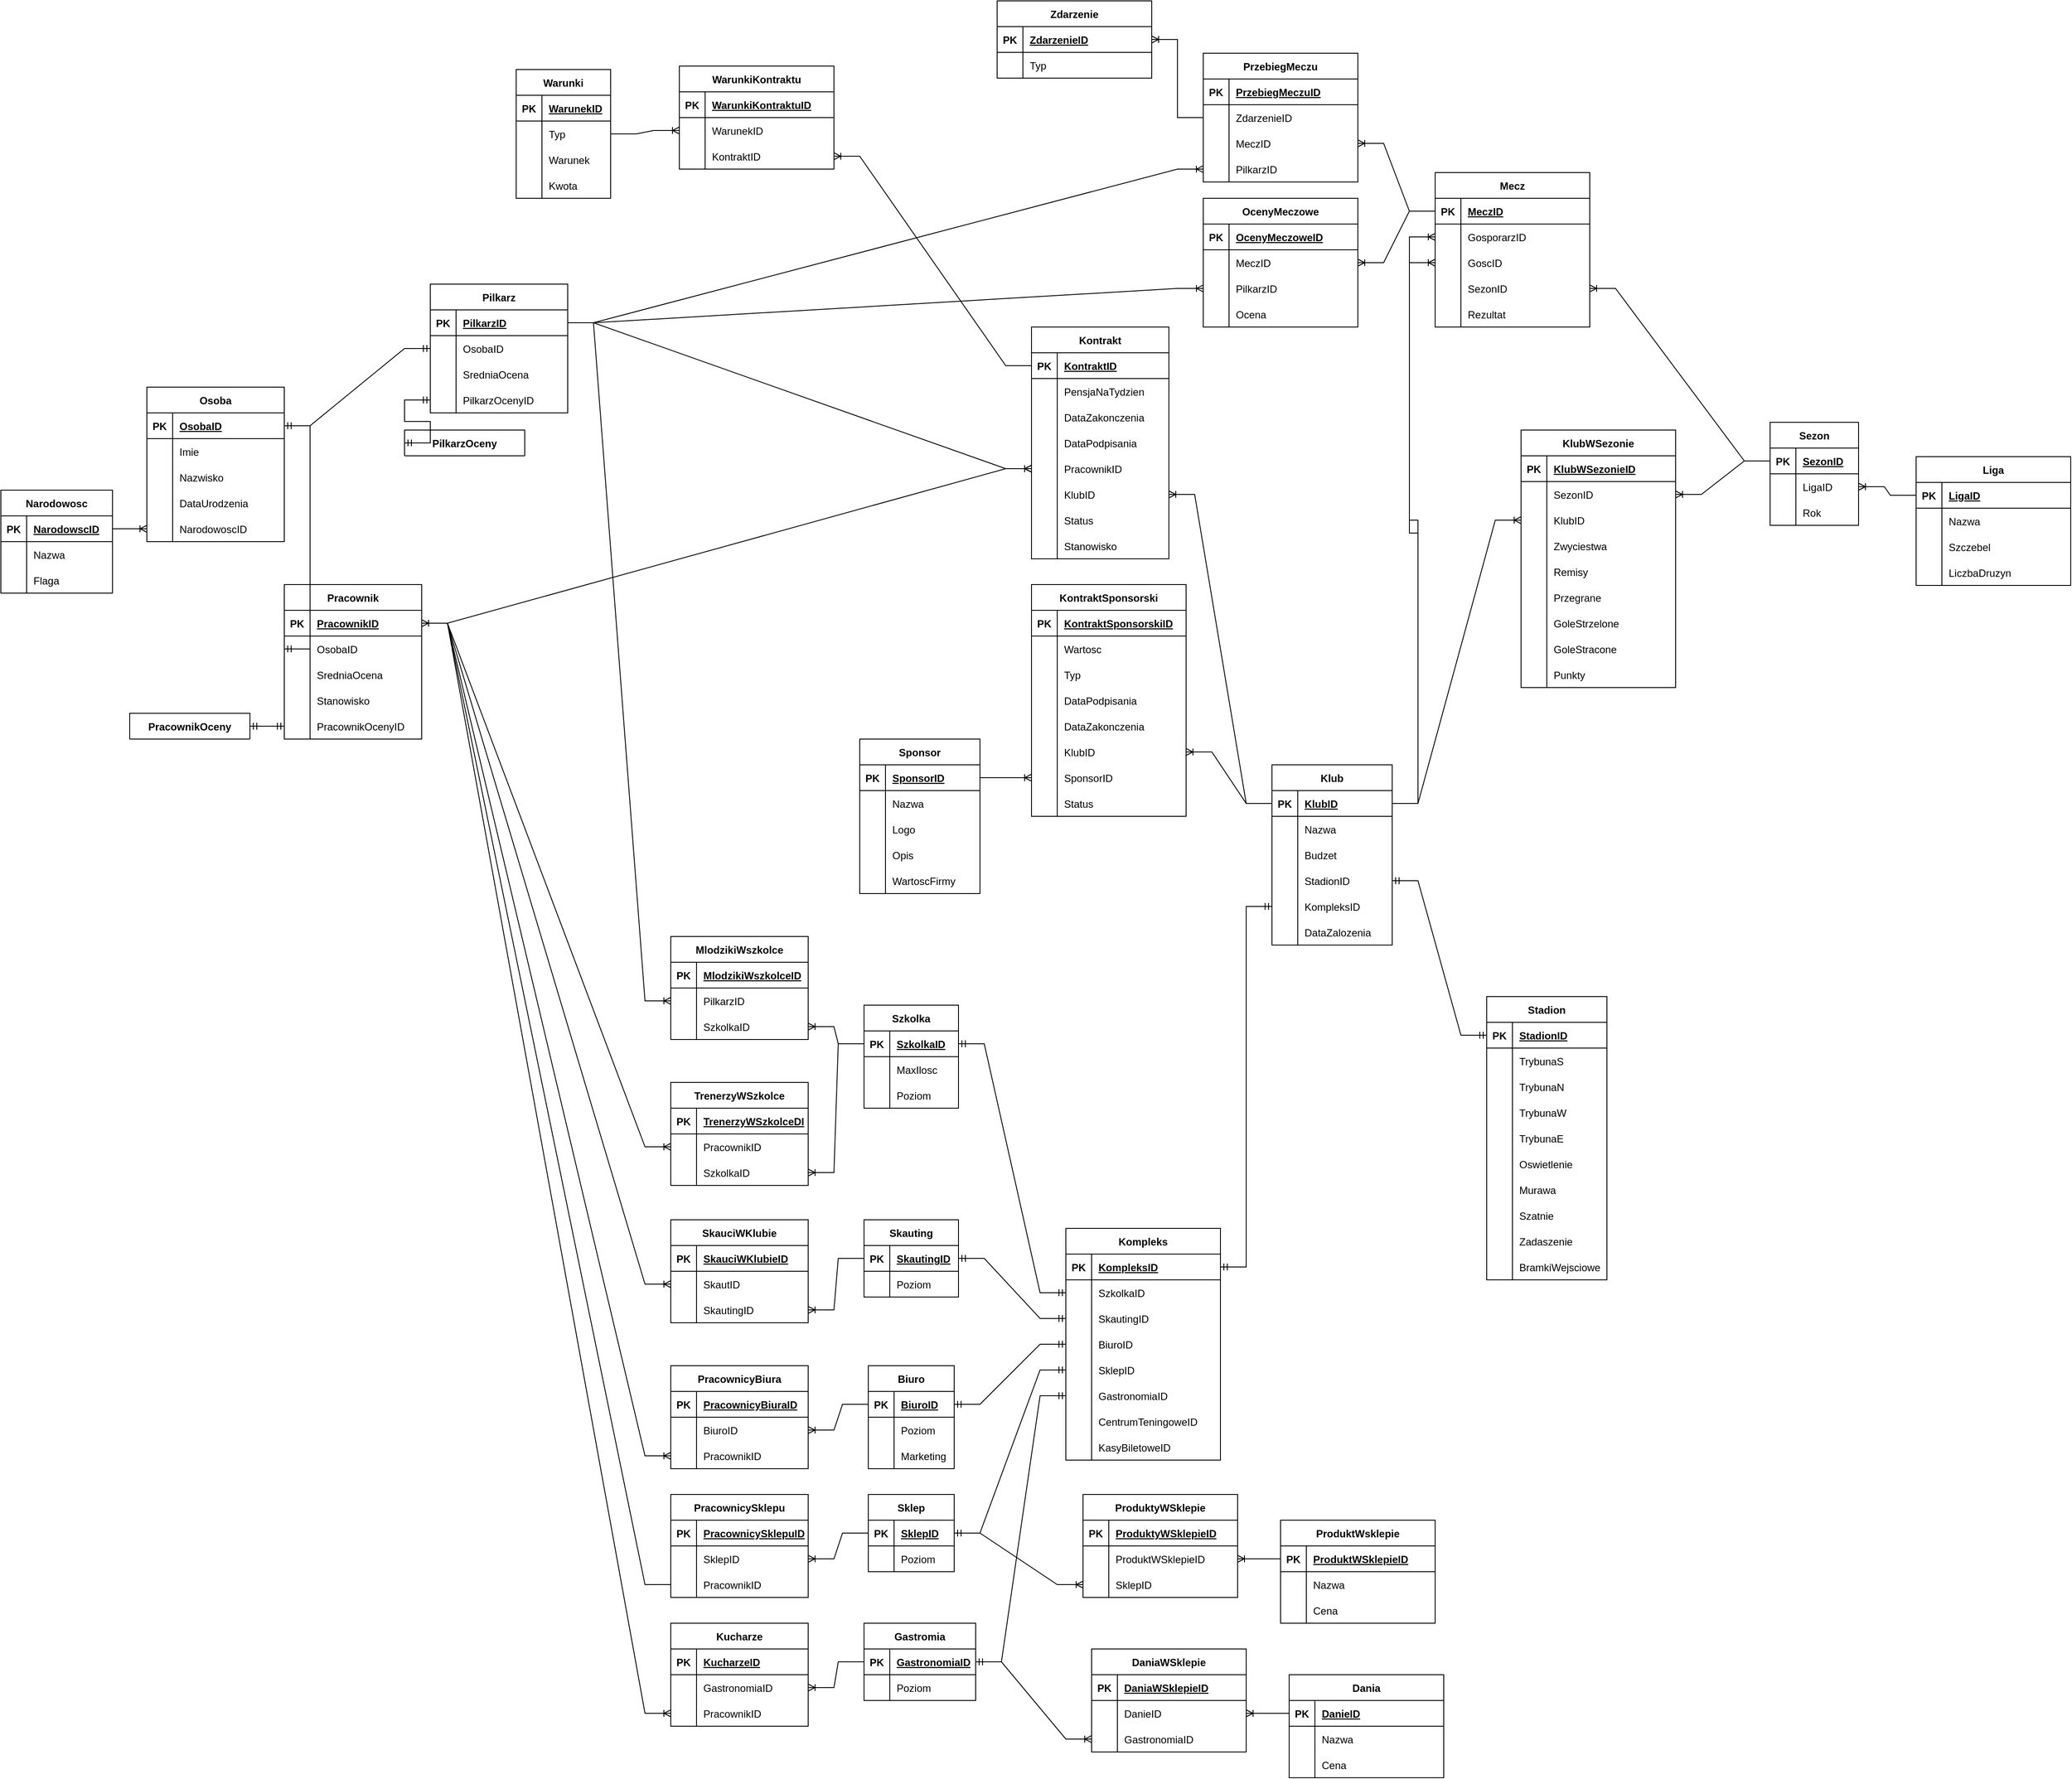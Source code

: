 <mxfile version="20.8.14" type="github">
  <diagram name="Strona-1" id="OfhFXtUXiZWUtCFE1TAF">
    <mxGraphModel dx="3497" dy="3168" grid="1" gridSize="10" guides="1" tooltips="1" connect="1" arrows="1" fold="1" page="1" pageScale="1" pageWidth="827" pageHeight="1169" math="0" shadow="0">
      <root>
        <mxCell id="0" />
        <mxCell id="1" parent="0" />
        <mxCell id="VypSvn3y7kqC1WKXfnF2-3" value="Klub" style="shape=table;startSize=30;container=1;collapsible=1;childLayout=tableLayout;fixedRows=1;rowLines=0;fontStyle=1;align=center;resizeLast=1;" parent="1" vertex="1">
          <mxGeometry x="510" y="-340" width="140" height="210" as="geometry" />
        </mxCell>
        <mxCell id="VypSvn3y7kqC1WKXfnF2-4" value="" style="shape=tableRow;horizontal=0;startSize=0;swimlaneHead=0;swimlaneBody=0;fillColor=none;collapsible=0;dropTarget=0;points=[[0,0.5],[1,0.5]];portConstraint=eastwest;top=0;left=0;right=0;bottom=1;" parent="VypSvn3y7kqC1WKXfnF2-3" vertex="1">
          <mxGeometry y="30" width="140" height="30" as="geometry" />
        </mxCell>
        <mxCell id="VypSvn3y7kqC1WKXfnF2-5" value="PK" style="shape=partialRectangle;connectable=0;fillColor=none;top=0;left=0;bottom=0;right=0;fontStyle=1;overflow=hidden;" parent="VypSvn3y7kqC1WKXfnF2-4" vertex="1">
          <mxGeometry width="30" height="30" as="geometry">
            <mxRectangle width="30" height="30" as="alternateBounds" />
          </mxGeometry>
        </mxCell>
        <mxCell id="VypSvn3y7kqC1WKXfnF2-6" value="KlubID" style="shape=partialRectangle;connectable=0;fillColor=none;top=0;left=0;bottom=0;right=0;align=left;spacingLeft=6;fontStyle=5;overflow=hidden;" parent="VypSvn3y7kqC1WKXfnF2-4" vertex="1">
          <mxGeometry x="30" width="110" height="30" as="geometry">
            <mxRectangle width="110" height="30" as="alternateBounds" />
          </mxGeometry>
        </mxCell>
        <mxCell id="VypSvn3y7kqC1WKXfnF2-7" value="" style="shape=tableRow;horizontal=0;startSize=0;swimlaneHead=0;swimlaneBody=0;fillColor=none;collapsible=0;dropTarget=0;points=[[0,0.5],[1,0.5]];portConstraint=eastwest;top=0;left=0;right=0;bottom=0;" parent="VypSvn3y7kqC1WKXfnF2-3" vertex="1">
          <mxGeometry y="60" width="140" height="30" as="geometry" />
        </mxCell>
        <mxCell id="VypSvn3y7kqC1WKXfnF2-8" value="" style="shape=partialRectangle;connectable=0;fillColor=none;top=0;left=0;bottom=0;right=0;editable=1;overflow=hidden;" parent="VypSvn3y7kqC1WKXfnF2-7" vertex="1">
          <mxGeometry width="30" height="30" as="geometry">
            <mxRectangle width="30" height="30" as="alternateBounds" />
          </mxGeometry>
        </mxCell>
        <mxCell id="VypSvn3y7kqC1WKXfnF2-9" value="Nazwa" style="shape=partialRectangle;connectable=0;fillColor=none;top=0;left=0;bottom=0;right=0;align=left;spacingLeft=6;overflow=hidden;" parent="VypSvn3y7kqC1WKXfnF2-7" vertex="1">
          <mxGeometry x="30" width="110" height="30" as="geometry">
            <mxRectangle width="110" height="30" as="alternateBounds" />
          </mxGeometry>
        </mxCell>
        <mxCell id="VypSvn3y7kqC1WKXfnF2-10" value="" style="shape=tableRow;horizontal=0;startSize=0;swimlaneHead=0;swimlaneBody=0;fillColor=none;collapsible=0;dropTarget=0;points=[[0,0.5],[1,0.5]];portConstraint=eastwest;top=0;left=0;right=0;bottom=0;" parent="VypSvn3y7kqC1WKXfnF2-3" vertex="1">
          <mxGeometry y="90" width="140" height="30" as="geometry" />
        </mxCell>
        <mxCell id="VypSvn3y7kqC1WKXfnF2-11" value="" style="shape=partialRectangle;connectable=0;fillColor=none;top=0;left=0;bottom=0;right=0;editable=1;overflow=hidden;" parent="VypSvn3y7kqC1WKXfnF2-10" vertex="1">
          <mxGeometry width="30" height="30" as="geometry">
            <mxRectangle width="30" height="30" as="alternateBounds" />
          </mxGeometry>
        </mxCell>
        <mxCell id="VypSvn3y7kqC1WKXfnF2-12" value="Budzet" style="shape=partialRectangle;connectable=0;fillColor=none;top=0;left=0;bottom=0;right=0;align=left;spacingLeft=6;overflow=hidden;" parent="VypSvn3y7kqC1WKXfnF2-10" vertex="1">
          <mxGeometry x="30" width="110" height="30" as="geometry">
            <mxRectangle width="110" height="30" as="alternateBounds" />
          </mxGeometry>
        </mxCell>
        <mxCell id="VypSvn3y7kqC1WKXfnF2-13" value="" style="shape=tableRow;horizontal=0;startSize=0;swimlaneHead=0;swimlaneBody=0;fillColor=none;collapsible=0;dropTarget=0;points=[[0,0.5],[1,0.5]];portConstraint=eastwest;top=0;left=0;right=0;bottom=0;" parent="VypSvn3y7kqC1WKXfnF2-3" vertex="1">
          <mxGeometry y="120" width="140" height="30" as="geometry" />
        </mxCell>
        <mxCell id="VypSvn3y7kqC1WKXfnF2-14" value="" style="shape=partialRectangle;connectable=0;fillColor=none;top=0;left=0;bottom=0;right=0;editable=1;overflow=hidden;" parent="VypSvn3y7kqC1WKXfnF2-13" vertex="1">
          <mxGeometry width="30" height="30" as="geometry">
            <mxRectangle width="30" height="30" as="alternateBounds" />
          </mxGeometry>
        </mxCell>
        <mxCell id="VypSvn3y7kqC1WKXfnF2-15" value="StadionID" style="shape=partialRectangle;connectable=0;fillColor=none;top=0;left=0;bottom=0;right=0;align=left;spacingLeft=6;overflow=hidden;" parent="VypSvn3y7kqC1WKXfnF2-13" vertex="1">
          <mxGeometry x="30" width="110" height="30" as="geometry">
            <mxRectangle width="110" height="30" as="alternateBounds" />
          </mxGeometry>
        </mxCell>
        <mxCell id="VypSvn3y7kqC1WKXfnF2-16" value="" style="shape=tableRow;horizontal=0;startSize=0;swimlaneHead=0;swimlaneBody=0;fillColor=none;collapsible=0;dropTarget=0;points=[[0,0.5],[1,0.5]];portConstraint=eastwest;top=0;left=0;right=0;bottom=0;" parent="VypSvn3y7kqC1WKXfnF2-3" vertex="1">
          <mxGeometry y="150" width="140" height="30" as="geometry" />
        </mxCell>
        <mxCell id="VypSvn3y7kqC1WKXfnF2-17" value="" style="shape=partialRectangle;connectable=0;fillColor=none;top=0;left=0;bottom=0;right=0;editable=1;overflow=hidden;" parent="VypSvn3y7kqC1WKXfnF2-16" vertex="1">
          <mxGeometry width="30" height="30" as="geometry">
            <mxRectangle width="30" height="30" as="alternateBounds" />
          </mxGeometry>
        </mxCell>
        <mxCell id="VypSvn3y7kqC1WKXfnF2-18" value="KompleksID" style="shape=partialRectangle;connectable=0;fillColor=none;top=0;left=0;bottom=0;right=0;align=left;spacingLeft=6;overflow=hidden;" parent="VypSvn3y7kqC1WKXfnF2-16" vertex="1">
          <mxGeometry x="30" width="110" height="30" as="geometry">
            <mxRectangle width="110" height="30" as="alternateBounds" />
          </mxGeometry>
        </mxCell>
        <mxCell id="mDkmVZg6a--XeseJ3tRz-75" value="" style="shape=tableRow;horizontal=0;startSize=0;swimlaneHead=0;swimlaneBody=0;fillColor=none;collapsible=0;dropTarget=0;points=[[0,0.5],[1,0.5]];portConstraint=eastwest;top=0;left=0;right=0;bottom=0;" vertex="1" parent="VypSvn3y7kqC1WKXfnF2-3">
          <mxGeometry y="180" width="140" height="30" as="geometry" />
        </mxCell>
        <mxCell id="mDkmVZg6a--XeseJ3tRz-76" value="" style="shape=partialRectangle;connectable=0;fillColor=none;top=0;left=0;bottom=0;right=0;editable=1;overflow=hidden;" vertex="1" parent="mDkmVZg6a--XeseJ3tRz-75">
          <mxGeometry width="30" height="30" as="geometry">
            <mxRectangle width="30" height="30" as="alternateBounds" />
          </mxGeometry>
        </mxCell>
        <mxCell id="mDkmVZg6a--XeseJ3tRz-77" value="DataZalozenia" style="shape=partialRectangle;connectable=0;fillColor=none;top=0;left=0;bottom=0;right=0;align=left;spacingLeft=6;overflow=hidden;" vertex="1" parent="mDkmVZg6a--XeseJ3tRz-75">
          <mxGeometry x="30" width="110" height="30" as="geometry">
            <mxRectangle width="110" height="30" as="alternateBounds" />
          </mxGeometry>
        </mxCell>
        <mxCell id="VypSvn3y7kqC1WKXfnF2-49" value="Pilkarz" style="shape=table;startSize=30;container=1;collapsible=1;childLayout=tableLayout;fixedRows=1;rowLines=0;fontStyle=1;align=center;resizeLast=1;rounded=0;" parent="1" vertex="1">
          <mxGeometry x="-470" y="-900" width="160" height="150" as="geometry">
            <mxRectangle x="200" y="40" width="80" height="30" as="alternateBounds" />
          </mxGeometry>
        </mxCell>
        <mxCell id="VypSvn3y7kqC1WKXfnF2-50" value="" style="shape=tableRow;horizontal=0;startSize=0;swimlaneHead=0;swimlaneBody=0;fillColor=none;collapsible=0;dropTarget=0;points=[[0,0.5],[1,0.5]];portConstraint=eastwest;top=0;left=0;right=0;bottom=1;rounded=0;" parent="VypSvn3y7kqC1WKXfnF2-49" vertex="1">
          <mxGeometry y="30" width="160" height="30" as="geometry" />
        </mxCell>
        <mxCell id="VypSvn3y7kqC1WKXfnF2-51" value="PK" style="shape=partialRectangle;connectable=0;fillColor=none;top=0;left=0;bottom=0;right=0;fontStyle=1;overflow=hidden;rounded=0;" parent="VypSvn3y7kqC1WKXfnF2-50" vertex="1">
          <mxGeometry width="30" height="30" as="geometry">
            <mxRectangle width="30" height="30" as="alternateBounds" />
          </mxGeometry>
        </mxCell>
        <mxCell id="VypSvn3y7kqC1WKXfnF2-52" value="PilkarzID" style="shape=partialRectangle;connectable=0;fillColor=none;top=0;left=0;bottom=0;right=0;align=left;spacingLeft=6;fontStyle=5;overflow=hidden;rounded=0;" parent="VypSvn3y7kqC1WKXfnF2-50" vertex="1">
          <mxGeometry x="30" width="130" height="30" as="geometry">
            <mxRectangle width="130" height="30" as="alternateBounds" />
          </mxGeometry>
        </mxCell>
        <mxCell id="VypSvn3y7kqC1WKXfnF2-53" value="" style="shape=tableRow;horizontal=0;startSize=0;swimlaneHead=0;swimlaneBody=0;fillColor=none;collapsible=0;dropTarget=0;points=[[0,0.5],[1,0.5]];portConstraint=eastwest;top=0;left=0;right=0;bottom=0;rounded=0;" parent="VypSvn3y7kqC1WKXfnF2-49" vertex="1">
          <mxGeometry y="60" width="160" height="30" as="geometry" />
        </mxCell>
        <mxCell id="VypSvn3y7kqC1WKXfnF2-54" value="" style="shape=partialRectangle;connectable=0;fillColor=none;top=0;left=0;bottom=0;right=0;editable=1;overflow=hidden;rounded=0;" parent="VypSvn3y7kqC1WKXfnF2-53" vertex="1">
          <mxGeometry width="30" height="30" as="geometry">
            <mxRectangle width="30" height="30" as="alternateBounds" />
          </mxGeometry>
        </mxCell>
        <mxCell id="VypSvn3y7kqC1WKXfnF2-55" value="OsobaID" style="shape=partialRectangle;connectable=0;fillColor=none;top=0;left=0;bottom=0;right=0;align=left;spacingLeft=6;overflow=hidden;rounded=0;" parent="VypSvn3y7kqC1WKXfnF2-53" vertex="1">
          <mxGeometry x="30" width="130" height="30" as="geometry">
            <mxRectangle width="130" height="30" as="alternateBounds" />
          </mxGeometry>
        </mxCell>
        <mxCell id="VypSvn3y7kqC1WKXfnF2-59" value="" style="shape=tableRow;horizontal=0;startSize=0;swimlaneHead=0;swimlaneBody=0;fillColor=none;collapsible=0;dropTarget=0;points=[[0,0.5],[1,0.5]];portConstraint=eastwest;top=0;left=0;right=0;bottom=0;rounded=0;" parent="VypSvn3y7kqC1WKXfnF2-49" vertex="1">
          <mxGeometry y="90" width="160" height="30" as="geometry" />
        </mxCell>
        <mxCell id="VypSvn3y7kqC1WKXfnF2-60" value="" style="shape=partialRectangle;connectable=0;fillColor=none;top=0;left=0;bottom=0;right=0;editable=1;overflow=hidden;rounded=0;" parent="VypSvn3y7kqC1WKXfnF2-59" vertex="1">
          <mxGeometry width="30" height="30" as="geometry">
            <mxRectangle width="30" height="30" as="alternateBounds" />
          </mxGeometry>
        </mxCell>
        <mxCell id="VypSvn3y7kqC1WKXfnF2-61" value="SredniaOcena" style="shape=partialRectangle;connectable=0;fillColor=none;top=0;left=0;bottom=0;right=0;align=left;spacingLeft=6;overflow=hidden;rounded=0;" parent="VypSvn3y7kqC1WKXfnF2-59" vertex="1">
          <mxGeometry x="30" width="130" height="30" as="geometry">
            <mxRectangle width="130" height="30" as="alternateBounds" />
          </mxGeometry>
        </mxCell>
        <mxCell id="6KhRG3q0yTtKz20WEU55-206" value="" style="shape=tableRow;horizontal=0;startSize=0;swimlaneHead=0;swimlaneBody=0;fillColor=none;collapsible=0;dropTarget=0;points=[[0,0.5],[1,0.5]];portConstraint=eastwest;top=0;left=0;right=0;bottom=0;rounded=0;" parent="VypSvn3y7kqC1WKXfnF2-49" vertex="1">
          <mxGeometry y="120" width="160" height="30" as="geometry" />
        </mxCell>
        <mxCell id="6KhRG3q0yTtKz20WEU55-207" value="" style="shape=partialRectangle;connectable=0;fillColor=none;top=0;left=0;bottom=0;right=0;editable=1;overflow=hidden;rounded=0;" parent="6KhRG3q0yTtKz20WEU55-206" vertex="1">
          <mxGeometry width="30" height="30" as="geometry">
            <mxRectangle width="30" height="30" as="alternateBounds" />
          </mxGeometry>
        </mxCell>
        <mxCell id="6KhRG3q0yTtKz20WEU55-208" value="PilkarzOcenyID" style="shape=partialRectangle;connectable=0;fillColor=none;top=0;left=0;bottom=0;right=0;align=left;spacingLeft=6;overflow=hidden;rounded=0;" parent="6KhRG3q0yTtKz20WEU55-206" vertex="1">
          <mxGeometry x="30" width="130" height="30" as="geometry">
            <mxRectangle width="130" height="30" as="alternateBounds" />
          </mxGeometry>
        </mxCell>
        <mxCell id="VypSvn3y7kqC1WKXfnF2-65" value="Osoba" style="shape=table;startSize=30;container=1;collapsible=1;childLayout=tableLayout;fixedRows=1;rowLines=0;fontStyle=1;align=center;resizeLast=1;rounded=0;fillColor=none;" parent="1" vertex="1">
          <mxGeometry x="-800" y="-780" width="160" height="180" as="geometry" />
        </mxCell>
        <mxCell id="VypSvn3y7kqC1WKXfnF2-66" value="" style="shape=tableRow;horizontal=0;startSize=0;swimlaneHead=0;swimlaneBody=0;fillColor=none;collapsible=0;dropTarget=0;points=[[0,0.5],[1,0.5]];portConstraint=eastwest;top=0;left=0;right=0;bottom=1;rounded=0;" parent="VypSvn3y7kqC1WKXfnF2-65" vertex="1">
          <mxGeometry y="30" width="160" height="30" as="geometry" />
        </mxCell>
        <mxCell id="VypSvn3y7kqC1WKXfnF2-67" value="PK" style="shape=partialRectangle;connectable=0;fillColor=none;top=0;left=0;bottom=0;right=0;fontStyle=1;overflow=hidden;rounded=0;" parent="VypSvn3y7kqC1WKXfnF2-66" vertex="1">
          <mxGeometry width="30" height="30" as="geometry">
            <mxRectangle width="30" height="30" as="alternateBounds" />
          </mxGeometry>
        </mxCell>
        <mxCell id="VypSvn3y7kqC1WKXfnF2-68" value="OsobaID" style="shape=partialRectangle;connectable=0;fillColor=none;top=0;left=0;bottom=0;right=0;align=left;spacingLeft=6;fontStyle=5;overflow=hidden;rounded=0;" parent="VypSvn3y7kqC1WKXfnF2-66" vertex="1">
          <mxGeometry x="30" width="130" height="30" as="geometry">
            <mxRectangle width="130" height="30" as="alternateBounds" />
          </mxGeometry>
        </mxCell>
        <mxCell id="VypSvn3y7kqC1WKXfnF2-69" value="" style="shape=tableRow;horizontal=0;startSize=0;swimlaneHead=0;swimlaneBody=0;fillColor=none;collapsible=0;dropTarget=0;points=[[0,0.5],[1,0.5]];portConstraint=eastwest;top=0;left=0;right=0;bottom=0;rounded=0;" parent="VypSvn3y7kqC1WKXfnF2-65" vertex="1">
          <mxGeometry y="60" width="160" height="30" as="geometry" />
        </mxCell>
        <mxCell id="VypSvn3y7kqC1WKXfnF2-70" value="" style="shape=partialRectangle;connectable=0;fillColor=none;top=0;left=0;bottom=0;right=0;editable=1;overflow=hidden;rounded=0;" parent="VypSvn3y7kqC1WKXfnF2-69" vertex="1">
          <mxGeometry width="30" height="30" as="geometry">
            <mxRectangle width="30" height="30" as="alternateBounds" />
          </mxGeometry>
        </mxCell>
        <mxCell id="VypSvn3y7kqC1WKXfnF2-71" value="Imie" style="shape=partialRectangle;connectable=0;fillColor=none;top=0;left=0;bottom=0;right=0;align=left;spacingLeft=6;overflow=hidden;rounded=0;" parent="VypSvn3y7kqC1WKXfnF2-69" vertex="1">
          <mxGeometry x="30" width="130" height="30" as="geometry">
            <mxRectangle width="130" height="30" as="alternateBounds" />
          </mxGeometry>
        </mxCell>
        <mxCell id="VypSvn3y7kqC1WKXfnF2-72" value="" style="shape=tableRow;horizontal=0;startSize=0;swimlaneHead=0;swimlaneBody=0;fillColor=none;collapsible=0;dropTarget=0;points=[[0,0.5],[1,0.5]];portConstraint=eastwest;top=0;left=0;right=0;bottom=0;rounded=0;" parent="VypSvn3y7kqC1WKXfnF2-65" vertex="1">
          <mxGeometry y="90" width="160" height="30" as="geometry" />
        </mxCell>
        <mxCell id="VypSvn3y7kqC1WKXfnF2-73" value="" style="shape=partialRectangle;connectable=0;fillColor=none;top=0;left=0;bottom=0;right=0;editable=1;overflow=hidden;rounded=0;" parent="VypSvn3y7kqC1WKXfnF2-72" vertex="1">
          <mxGeometry width="30" height="30" as="geometry">
            <mxRectangle width="30" height="30" as="alternateBounds" />
          </mxGeometry>
        </mxCell>
        <mxCell id="VypSvn3y7kqC1WKXfnF2-74" value="Nazwisko" style="shape=partialRectangle;connectable=0;fillColor=none;top=0;left=0;bottom=0;right=0;align=left;spacingLeft=6;overflow=hidden;rounded=0;" parent="VypSvn3y7kqC1WKXfnF2-72" vertex="1">
          <mxGeometry x="30" width="130" height="30" as="geometry">
            <mxRectangle width="130" height="30" as="alternateBounds" />
          </mxGeometry>
        </mxCell>
        <mxCell id="VypSvn3y7kqC1WKXfnF2-75" value="" style="shape=tableRow;horizontal=0;startSize=0;swimlaneHead=0;swimlaneBody=0;fillColor=none;collapsible=0;dropTarget=0;points=[[0,0.5],[1,0.5]];portConstraint=eastwest;top=0;left=0;right=0;bottom=0;rounded=0;" parent="VypSvn3y7kqC1WKXfnF2-65" vertex="1">
          <mxGeometry y="120" width="160" height="30" as="geometry" />
        </mxCell>
        <mxCell id="VypSvn3y7kqC1WKXfnF2-76" value="" style="shape=partialRectangle;connectable=0;fillColor=none;top=0;left=0;bottom=0;right=0;editable=1;overflow=hidden;rounded=0;" parent="VypSvn3y7kqC1WKXfnF2-75" vertex="1">
          <mxGeometry width="30" height="30" as="geometry">
            <mxRectangle width="30" height="30" as="alternateBounds" />
          </mxGeometry>
        </mxCell>
        <mxCell id="VypSvn3y7kqC1WKXfnF2-77" value="DataUrodzenia" style="shape=partialRectangle;connectable=0;fillColor=none;top=0;left=0;bottom=0;right=0;align=left;spacingLeft=6;overflow=hidden;rounded=0;" parent="VypSvn3y7kqC1WKXfnF2-75" vertex="1">
          <mxGeometry x="30" width="130" height="30" as="geometry">
            <mxRectangle width="130" height="30" as="alternateBounds" />
          </mxGeometry>
        </mxCell>
        <mxCell id="VypSvn3y7kqC1WKXfnF2-78" value="" style="shape=tableRow;horizontal=0;startSize=0;swimlaneHead=0;swimlaneBody=0;fillColor=none;collapsible=0;dropTarget=0;points=[[0,0.5],[1,0.5]];portConstraint=eastwest;top=0;left=0;right=0;bottom=0;rounded=0;" parent="VypSvn3y7kqC1WKXfnF2-65" vertex="1">
          <mxGeometry y="150" width="160" height="30" as="geometry" />
        </mxCell>
        <mxCell id="VypSvn3y7kqC1WKXfnF2-79" value="" style="shape=partialRectangle;connectable=0;fillColor=none;top=0;left=0;bottom=0;right=0;editable=1;overflow=hidden;rounded=0;" parent="VypSvn3y7kqC1WKXfnF2-78" vertex="1">
          <mxGeometry width="30" height="30" as="geometry">
            <mxRectangle width="30" height="30" as="alternateBounds" />
          </mxGeometry>
        </mxCell>
        <mxCell id="VypSvn3y7kqC1WKXfnF2-80" value="NarodowoscID" style="shape=partialRectangle;connectable=0;fillColor=none;top=0;left=0;bottom=0;right=0;align=left;spacingLeft=6;overflow=hidden;rounded=0;" parent="VypSvn3y7kqC1WKXfnF2-78" vertex="1">
          <mxGeometry x="30" width="130" height="30" as="geometry">
            <mxRectangle width="130" height="30" as="alternateBounds" />
          </mxGeometry>
        </mxCell>
        <mxCell id="VypSvn3y7kqC1WKXfnF2-84" value="Narodowosc" style="shape=table;startSize=30;container=1;collapsible=1;childLayout=tableLayout;fixedRows=1;rowLines=0;fontStyle=1;align=center;resizeLast=1;rounded=0;fillColor=none;" parent="1" vertex="1">
          <mxGeometry x="-970" y="-660" width="130" height="120" as="geometry" />
        </mxCell>
        <mxCell id="VypSvn3y7kqC1WKXfnF2-85" value="" style="shape=tableRow;horizontal=0;startSize=0;swimlaneHead=0;swimlaneBody=0;fillColor=none;collapsible=0;dropTarget=0;points=[[0,0.5],[1,0.5]];portConstraint=eastwest;top=0;left=0;right=0;bottom=1;rounded=0;" parent="VypSvn3y7kqC1WKXfnF2-84" vertex="1">
          <mxGeometry y="30" width="130" height="30" as="geometry" />
        </mxCell>
        <mxCell id="VypSvn3y7kqC1WKXfnF2-86" value="PK" style="shape=partialRectangle;connectable=0;fillColor=none;top=0;left=0;bottom=0;right=0;fontStyle=1;overflow=hidden;rounded=0;" parent="VypSvn3y7kqC1WKXfnF2-85" vertex="1">
          <mxGeometry width="30" height="30" as="geometry">
            <mxRectangle width="30" height="30" as="alternateBounds" />
          </mxGeometry>
        </mxCell>
        <mxCell id="VypSvn3y7kqC1WKXfnF2-87" value="NarodowscID" style="shape=partialRectangle;connectable=0;fillColor=none;top=0;left=0;bottom=0;right=0;align=left;spacingLeft=6;fontStyle=5;overflow=hidden;rounded=0;" parent="VypSvn3y7kqC1WKXfnF2-85" vertex="1">
          <mxGeometry x="30" width="100" height="30" as="geometry">
            <mxRectangle width="100" height="30" as="alternateBounds" />
          </mxGeometry>
        </mxCell>
        <mxCell id="VypSvn3y7kqC1WKXfnF2-88" value="" style="shape=tableRow;horizontal=0;startSize=0;swimlaneHead=0;swimlaneBody=0;fillColor=none;collapsible=0;dropTarget=0;points=[[0,0.5],[1,0.5]];portConstraint=eastwest;top=0;left=0;right=0;bottom=0;rounded=0;" parent="VypSvn3y7kqC1WKXfnF2-84" vertex="1">
          <mxGeometry y="60" width="130" height="30" as="geometry" />
        </mxCell>
        <mxCell id="VypSvn3y7kqC1WKXfnF2-89" value="" style="shape=partialRectangle;connectable=0;fillColor=none;top=0;left=0;bottom=0;right=0;editable=1;overflow=hidden;rounded=0;" parent="VypSvn3y7kqC1WKXfnF2-88" vertex="1">
          <mxGeometry width="30" height="30" as="geometry">
            <mxRectangle width="30" height="30" as="alternateBounds" />
          </mxGeometry>
        </mxCell>
        <mxCell id="VypSvn3y7kqC1WKXfnF2-90" value="Nazwa" style="shape=partialRectangle;connectable=0;fillColor=none;top=0;left=0;bottom=0;right=0;align=left;spacingLeft=6;overflow=hidden;rounded=0;" parent="VypSvn3y7kqC1WKXfnF2-88" vertex="1">
          <mxGeometry x="30" width="100" height="30" as="geometry">
            <mxRectangle width="100" height="30" as="alternateBounds" />
          </mxGeometry>
        </mxCell>
        <mxCell id="VypSvn3y7kqC1WKXfnF2-91" value="" style="shape=tableRow;horizontal=0;startSize=0;swimlaneHead=0;swimlaneBody=0;fillColor=none;collapsible=0;dropTarget=0;points=[[0,0.5],[1,0.5]];portConstraint=eastwest;top=0;left=0;right=0;bottom=0;rounded=0;" parent="VypSvn3y7kqC1WKXfnF2-84" vertex="1">
          <mxGeometry y="90" width="130" height="30" as="geometry" />
        </mxCell>
        <mxCell id="VypSvn3y7kqC1WKXfnF2-92" value="" style="shape=partialRectangle;connectable=0;fillColor=none;top=0;left=0;bottom=0;right=0;editable=1;overflow=hidden;rounded=0;" parent="VypSvn3y7kqC1WKXfnF2-91" vertex="1">
          <mxGeometry width="30" height="30" as="geometry">
            <mxRectangle width="30" height="30" as="alternateBounds" />
          </mxGeometry>
        </mxCell>
        <mxCell id="VypSvn3y7kqC1WKXfnF2-93" value="Flaga" style="shape=partialRectangle;connectable=0;fillColor=none;top=0;left=0;bottom=0;right=0;align=left;spacingLeft=6;overflow=hidden;rounded=0;" parent="VypSvn3y7kqC1WKXfnF2-91" vertex="1">
          <mxGeometry x="30" width="100" height="30" as="geometry">
            <mxRectangle width="100" height="30" as="alternateBounds" />
          </mxGeometry>
        </mxCell>
        <mxCell id="VypSvn3y7kqC1WKXfnF2-97" value="PilkarzOceny" style="shape=table;startSize=30;container=1;collapsible=1;childLayout=tableLayout;fixedRows=1;rowLines=0;fontStyle=1;align=center;resizeLast=1;rounded=0;fillColor=none;" parent="1" vertex="1" collapsed="1">
          <mxGeometry x="-500" y="-730" width="140" height="30" as="geometry">
            <mxRectangle x="360" y="130" width="160" height="1170" as="alternateBounds" />
          </mxGeometry>
        </mxCell>
        <mxCell id="VypSvn3y7kqC1WKXfnF2-98" value="" style="shape=tableRow;horizontal=0;startSize=0;swimlaneHead=0;swimlaneBody=0;fillColor=none;collapsible=0;dropTarget=0;points=[[0,0.5],[1,0.5]];portConstraint=eastwest;top=0;left=0;right=0;bottom=1;rounded=0;" parent="VypSvn3y7kqC1WKXfnF2-97" vertex="1">
          <mxGeometry y="30" width="160" height="30" as="geometry" />
        </mxCell>
        <mxCell id="VypSvn3y7kqC1WKXfnF2-99" value="PK" style="shape=partialRectangle;connectable=0;fillColor=none;top=0;left=0;bottom=0;right=0;fontStyle=1;overflow=hidden;rounded=0;" parent="VypSvn3y7kqC1WKXfnF2-98" vertex="1">
          <mxGeometry width="30" height="30" as="geometry">
            <mxRectangle width="30" height="30" as="alternateBounds" />
          </mxGeometry>
        </mxCell>
        <mxCell id="VypSvn3y7kqC1WKXfnF2-100" value="PilkarzStatystykiID" style="shape=partialRectangle;connectable=0;fillColor=none;top=0;left=0;bottom=0;right=0;align=left;spacingLeft=6;fontStyle=5;overflow=hidden;rounded=0;" parent="VypSvn3y7kqC1WKXfnF2-98" vertex="1">
          <mxGeometry x="30" width="130" height="30" as="geometry">
            <mxRectangle width="130" height="30" as="alternateBounds" />
          </mxGeometry>
        </mxCell>
        <mxCell id="VypSvn3y7kqC1WKXfnF2-101" value="" style="shape=tableRow;horizontal=0;startSize=0;swimlaneHead=0;swimlaneBody=0;fillColor=none;collapsible=0;dropTarget=0;points=[[0,0.5],[1,0.5]];portConstraint=eastwest;top=0;left=0;right=0;bottom=0;rounded=0;" parent="VypSvn3y7kqC1WKXfnF2-97" vertex="1">
          <mxGeometry y="60" width="160" height="30" as="geometry" />
        </mxCell>
        <mxCell id="VypSvn3y7kqC1WKXfnF2-102" value="" style="shape=partialRectangle;connectable=0;fillColor=none;top=0;left=0;bottom=0;right=0;editable=1;overflow=hidden;rounded=0;" parent="VypSvn3y7kqC1WKXfnF2-101" vertex="1">
          <mxGeometry width="30" height="30" as="geometry">
            <mxRectangle width="30" height="30" as="alternateBounds" />
          </mxGeometry>
        </mxCell>
        <mxCell id="VypSvn3y7kqC1WKXfnF2-103" value="DlugiePodania" style="shape=partialRectangle;connectable=0;fillColor=none;top=0;left=0;bottom=0;right=0;align=left;spacingLeft=6;overflow=hidden;rounded=0;" parent="VypSvn3y7kqC1WKXfnF2-101" vertex="1">
          <mxGeometry x="30" width="130" height="30" as="geometry">
            <mxRectangle width="130" height="30" as="alternateBounds" />
          </mxGeometry>
        </mxCell>
        <mxCell id="VypSvn3y7kqC1WKXfnF2-104" value="" style="shape=tableRow;horizontal=0;startSize=0;swimlaneHead=0;swimlaneBody=0;fillColor=none;collapsible=0;dropTarget=0;points=[[0,0.5],[1,0.5]];portConstraint=eastwest;top=0;left=0;right=0;bottom=0;rounded=0;" parent="VypSvn3y7kqC1WKXfnF2-97" vertex="1">
          <mxGeometry y="90" width="160" height="30" as="geometry" />
        </mxCell>
        <mxCell id="VypSvn3y7kqC1WKXfnF2-105" value="" style="shape=partialRectangle;connectable=0;fillColor=none;top=0;left=0;bottom=0;right=0;editable=1;overflow=hidden;rounded=0;" parent="VypSvn3y7kqC1WKXfnF2-104" vertex="1">
          <mxGeometry width="30" height="30" as="geometry">
            <mxRectangle width="30" height="30" as="alternateBounds" />
          </mxGeometry>
        </mxCell>
        <mxCell id="VypSvn3y7kqC1WKXfnF2-106" value="KrótkiePodania" style="shape=partialRectangle;connectable=0;fillColor=none;top=0;left=0;bottom=0;right=0;align=left;spacingLeft=6;overflow=hidden;rounded=0;" parent="VypSvn3y7kqC1WKXfnF2-104" vertex="1">
          <mxGeometry x="30" width="130" height="30" as="geometry">
            <mxRectangle width="130" height="30" as="alternateBounds" />
          </mxGeometry>
        </mxCell>
        <mxCell id="VypSvn3y7kqC1WKXfnF2-107" value="" style="shape=tableRow;horizontal=0;startSize=0;swimlaneHead=0;swimlaneBody=0;fillColor=none;collapsible=0;dropTarget=0;points=[[0,0.5],[1,0.5]];portConstraint=eastwest;top=0;left=0;right=0;bottom=0;rounded=0;" parent="VypSvn3y7kqC1WKXfnF2-97" vertex="1">
          <mxGeometry y="120" width="160" height="30" as="geometry" />
        </mxCell>
        <mxCell id="VypSvn3y7kqC1WKXfnF2-108" value="" style="shape=partialRectangle;connectable=0;fillColor=none;top=0;left=0;bottom=0;right=0;editable=1;overflow=hidden;rounded=0;" parent="VypSvn3y7kqC1WKXfnF2-107" vertex="1">
          <mxGeometry width="30" height="30" as="geometry">
            <mxRectangle width="30" height="30" as="alternateBounds" />
          </mxGeometry>
        </mxCell>
        <mxCell id="VypSvn3y7kqC1WKXfnF2-109" value="Dośrodkowania" style="shape=partialRectangle;connectable=0;fillColor=none;top=0;left=0;bottom=0;right=0;align=left;spacingLeft=6;overflow=hidden;rounded=0;" parent="VypSvn3y7kqC1WKXfnF2-107" vertex="1">
          <mxGeometry x="30" width="130" height="30" as="geometry">
            <mxRectangle width="130" height="30" as="alternateBounds" />
          </mxGeometry>
        </mxCell>
        <mxCell id="VypSvn3y7kqC1WKXfnF2-110" value="" style="shape=tableRow;horizontal=0;startSize=0;swimlaneHead=0;swimlaneBody=0;fillColor=none;collapsible=0;dropTarget=0;points=[[0,0.5],[1,0.5]];portConstraint=eastwest;top=0;left=0;right=0;bottom=0;rounded=0;" parent="VypSvn3y7kqC1WKXfnF2-97" vertex="1">
          <mxGeometry y="150" width="160" height="30" as="geometry" />
        </mxCell>
        <mxCell id="VypSvn3y7kqC1WKXfnF2-111" value="" style="shape=partialRectangle;connectable=0;fillColor=none;top=0;left=0;bottom=0;right=0;editable=1;overflow=hidden;rounded=0;" parent="VypSvn3y7kqC1WKXfnF2-110" vertex="1">
          <mxGeometry width="30" height="30" as="geometry">
            <mxRectangle width="30" height="30" as="alternateBounds" />
          </mxGeometry>
        </mxCell>
        <mxCell id="VypSvn3y7kqC1WKXfnF2-112" value="Przerzuty" style="shape=partialRectangle;connectable=0;fillColor=none;top=0;left=0;bottom=0;right=0;align=left;spacingLeft=6;overflow=hidden;rounded=0;" parent="VypSvn3y7kqC1WKXfnF2-110" vertex="1">
          <mxGeometry x="30" width="130" height="30" as="geometry">
            <mxRectangle width="130" height="30" as="alternateBounds" />
          </mxGeometry>
        </mxCell>
        <mxCell id="VypSvn3y7kqC1WKXfnF2-113" value="" style="shape=tableRow;horizontal=0;startSize=0;swimlaneHead=0;swimlaneBody=0;fillColor=none;collapsible=0;dropTarget=0;points=[[0,0.5],[1,0.5]];portConstraint=eastwest;top=0;left=0;right=0;bottom=0;rounded=0;" parent="VypSvn3y7kqC1WKXfnF2-97" vertex="1">
          <mxGeometry y="180" width="160" height="30" as="geometry" />
        </mxCell>
        <mxCell id="VypSvn3y7kqC1WKXfnF2-114" value="" style="shape=partialRectangle;connectable=0;fillColor=none;top=0;left=0;bottom=0;right=0;editable=1;overflow=hidden;rounded=0;" parent="VypSvn3y7kqC1WKXfnF2-113" vertex="1">
          <mxGeometry width="30" height="30" as="geometry">
            <mxRectangle width="30" height="30" as="alternateBounds" />
          </mxGeometry>
        </mxCell>
        <mxCell id="VypSvn3y7kqC1WKXfnF2-115" value="StrzałyZdaleka" style="shape=partialRectangle;connectable=0;fillColor=none;top=0;left=0;bottom=0;right=0;align=left;spacingLeft=6;overflow=hidden;rounded=0;" parent="VypSvn3y7kqC1WKXfnF2-113" vertex="1">
          <mxGeometry x="30" width="130" height="30" as="geometry">
            <mxRectangle width="130" height="30" as="alternateBounds" />
          </mxGeometry>
        </mxCell>
        <mxCell id="VypSvn3y7kqC1WKXfnF2-116" value="" style="shape=tableRow;horizontal=0;startSize=0;swimlaneHead=0;swimlaneBody=0;fillColor=none;collapsible=0;dropTarget=0;points=[[0,0.5],[1,0.5]];portConstraint=eastwest;top=0;left=0;right=0;bottom=0;rounded=0;" parent="VypSvn3y7kqC1WKXfnF2-97" vertex="1">
          <mxGeometry y="210" width="160" height="30" as="geometry" />
        </mxCell>
        <mxCell id="VypSvn3y7kqC1WKXfnF2-117" value="" style="shape=partialRectangle;connectable=0;fillColor=none;top=0;left=0;bottom=0;right=0;editable=1;overflow=hidden;rounded=0;" parent="VypSvn3y7kqC1WKXfnF2-116" vertex="1">
          <mxGeometry width="30" height="30" as="geometry">
            <mxRectangle width="30" height="30" as="alternateBounds" />
          </mxGeometry>
        </mxCell>
        <mxCell id="VypSvn3y7kqC1WKXfnF2-118" value="StrzałyZbliska" style="shape=partialRectangle;connectable=0;fillColor=none;top=0;left=0;bottom=0;right=0;align=left;spacingLeft=6;overflow=hidden;rounded=0;" parent="VypSvn3y7kqC1WKXfnF2-116" vertex="1">
          <mxGeometry x="30" width="130" height="30" as="geometry">
            <mxRectangle width="130" height="30" as="alternateBounds" />
          </mxGeometry>
        </mxCell>
        <mxCell id="VypSvn3y7kqC1WKXfnF2-119" value="" style="shape=tableRow;horizontal=0;startSize=0;swimlaneHead=0;swimlaneBody=0;fillColor=none;collapsible=0;dropTarget=0;points=[[0,0.5],[1,0.5]];portConstraint=eastwest;top=0;left=0;right=0;bottom=0;rounded=0;" parent="VypSvn3y7kqC1WKXfnF2-97" vertex="1">
          <mxGeometry y="240" width="160" height="30" as="geometry" />
        </mxCell>
        <mxCell id="VypSvn3y7kqC1WKXfnF2-120" value="" style="shape=partialRectangle;connectable=0;fillColor=none;top=0;left=0;bottom=0;right=0;editable=1;overflow=hidden;rounded=0;" parent="VypSvn3y7kqC1WKXfnF2-119" vertex="1">
          <mxGeometry width="30" height="30" as="geometry">
            <mxRectangle width="30" height="30" as="alternateBounds" />
          </mxGeometry>
        </mxCell>
        <mxCell id="VypSvn3y7kqC1WKXfnF2-121" value="Wykończenie" style="shape=partialRectangle;connectable=0;fillColor=none;top=0;left=0;bottom=0;right=0;align=left;spacingLeft=6;overflow=hidden;rounded=0;" parent="VypSvn3y7kqC1WKXfnF2-119" vertex="1">
          <mxGeometry x="30" width="130" height="30" as="geometry">
            <mxRectangle width="130" height="30" as="alternateBounds" />
          </mxGeometry>
        </mxCell>
        <mxCell id="VypSvn3y7kqC1WKXfnF2-122" value="" style="shape=tableRow;horizontal=0;startSize=0;swimlaneHead=0;swimlaneBody=0;fillColor=none;collapsible=0;dropTarget=0;points=[[0,0.5],[1,0.5]];portConstraint=eastwest;top=0;left=0;right=0;bottom=0;rounded=0;" parent="VypSvn3y7kqC1WKXfnF2-97" vertex="1">
          <mxGeometry y="270" width="160" height="30" as="geometry" />
        </mxCell>
        <mxCell id="VypSvn3y7kqC1WKXfnF2-123" value="" style="shape=partialRectangle;connectable=0;fillColor=none;top=0;left=0;bottom=0;right=0;editable=1;overflow=hidden;rounded=0;" parent="VypSvn3y7kqC1WKXfnF2-122" vertex="1">
          <mxGeometry width="30" height="30" as="geometry">
            <mxRectangle width="30" height="30" as="alternateBounds" />
          </mxGeometry>
        </mxCell>
        <mxCell id="VypSvn3y7kqC1WKXfnF2-124" value="SiłaStrzału" style="shape=partialRectangle;connectable=0;fillColor=none;top=0;left=0;bottom=0;right=0;align=left;spacingLeft=6;overflow=hidden;rounded=0;" parent="VypSvn3y7kqC1WKXfnF2-122" vertex="1">
          <mxGeometry x="30" width="130" height="30" as="geometry">
            <mxRectangle width="130" height="30" as="alternateBounds" />
          </mxGeometry>
        </mxCell>
        <mxCell id="VypSvn3y7kqC1WKXfnF2-125" value="" style="shape=tableRow;horizontal=0;startSize=0;swimlaneHead=0;swimlaneBody=0;fillColor=none;collapsible=0;dropTarget=0;points=[[0,0.5],[1,0.5]];portConstraint=eastwest;top=0;left=0;right=0;bottom=0;rounded=0;" parent="VypSvn3y7kqC1WKXfnF2-97" vertex="1">
          <mxGeometry y="300" width="160" height="30" as="geometry" />
        </mxCell>
        <mxCell id="VypSvn3y7kqC1WKXfnF2-126" value="" style="shape=partialRectangle;connectable=0;fillColor=none;top=0;left=0;bottom=0;right=0;editable=1;overflow=hidden;rounded=0;" parent="VypSvn3y7kqC1WKXfnF2-125" vertex="1">
          <mxGeometry width="30" height="30" as="geometry">
            <mxRectangle width="30" height="30" as="alternateBounds" />
          </mxGeometry>
        </mxCell>
        <mxCell id="VypSvn3y7kqC1WKXfnF2-127" value="Wykonczenie" style="shape=partialRectangle;connectable=0;fillColor=none;top=0;left=0;bottom=0;right=0;align=left;spacingLeft=6;overflow=hidden;rounded=0;" parent="VypSvn3y7kqC1WKXfnF2-125" vertex="1">
          <mxGeometry x="30" width="130" height="30" as="geometry">
            <mxRectangle width="130" height="30" as="alternateBounds" />
          </mxGeometry>
        </mxCell>
        <mxCell id="VypSvn3y7kqC1WKXfnF2-128" value="" style="shape=tableRow;horizontal=0;startSize=0;swimlaneHead=0;swimlaneBody=0;fillColor=none;collapsible=0;dropTarget=0;points=[[0,0.5],[1,0.5]];portConstraint=eastwest;top=0;left=0;right=0;bottom=0;rounded=0;" parent="VypSvn3y7kqC1WKXfnF2-97" vertex="1">
          <mxGeometry y="330" width="160" height="30" as="geometry" />
        </mxCell>
        <mxCell id="VypSvn3y7kqC1WKXfnF2-129" value="" style="shape=partialRectangle;connectable=0;fillColor=none;top=0;left=0;bottom=0;right=0;editable=1;overflow=hidden;rounded=0;" parent="VypSvn3y7kqC1WKXfnF2-128" vertex="1">
          <mxGeometry width="30" height="30" as="geometry">
            <mxRectangle width="30" height="30" as="alternateBounds" />
          </mxGeometry>
        </mxCell>
        <mxCell id="VypSvn3y7kqC1WKXfnF2-130" value="SiłaStrzału" style="shape=partialRectangle;connectable=0;fillColor=none;top=0;left=0;bottom=0;right=0;align=left;spacingLeft=6;overflow=hidden;rounded=0;" parent="VypSvn3y7kqC1WKXfnF2-128" vertex="1">
          <mxGeometry x="30" width="130" height="30" as="geometry">
            <mxRectangle width="130" height="30" as="alternateBounds" />
          </mxGeometry>
        </mxCell>
        <mxCell id="VypSvn3y7kqC1WKXfnF2-131" value="" style="shape=tableRow;horizontal=0;startSize=0;swimlaneHead=0;swimlaneBody=0;fillColor=none;collapsible=0;dropTarget=0;points=[[0,0.5],[1,0.5]];portConstraint=eastwest;top=0;left=0;right=0;bottom=0;rounded=0;" parent="VypSvn3y7kqC1WKXfnF2-97" vertex="1">
          <mxGeometry y="360" width="160" height="30" as="geometry" />
        </mxCell>
        <mxCell id="VypSvn3y7kqC1WKXfnF2-132" value="" style="shape=partialRectangle;connectable=0;fillColor=none;top=0;left=0;bottom=0;right=0;editable=1;overflow=hidden;rounded=0;" parent="VypSvn3y7kqC1WKXfnF2-131" vertex="1">
          <mxGeometry width="30" height="30" as="geometry">
            <mxRectangle width="30" height="30" as="alternateBounds" />
          </mxGeometry>
        </mxCell>
        <mxCell id="VypSvn3y7kqC1WKXfnF2-133" value="DalekieWolne" style="shape=partialRectangle;connectable=0;fillColor=none;top=0;left=0;bottom=0;right=0;align=left;spacingLeft=6;overflow=hidden;rounded=0;" parent="VypSvn3y7kqC1WKXfnF2-131" vertex="1">
          <mxGeometry x="30" width="130" height="30" as="geometry">
            <mxRectangle width="130" height="30" as="alternateBounds" />
          </mxGeometry>
        </mxCell>
        <mxCell id="VypSvn3y7kqC1WKXfnF2-134" value="" style="shape=tableRow;horizontal=0;startSize=0;swimlaneHead=0;swimlaneBody=0;fillColor=none;collapsible=0;dropTarget=0;points=[[0,0.5],[1,0.5]];portConstraint=eastwest;top=0;left=0;right=0;bottom=0;rounded=0;" parent="VypSvn3y7kqC1WKXfnF2-97" vertex="1">
          <mxGeometry y="390" width="160" height="30" as="geometry" />
        </mxCell>
        <mxCell id="VypSvn3y7kqC1WKXfnF2-135" value="" style="shape=partialRectangle;connectable=0;fillColor=none;top=0;left=0;bottom=0;right=0;editable=1;overflow=hidden;rounded=0;" parent="VypSvn3y7kqC1WKXfnF2-134" vertex="1">
          <mxGeometry width="30" height="30" as="geometry">
            <mxRectangle width="30" height="30" as="alternateBounds" />
          </mxGeometry>
        </mxCell>
        <mxCell id="VypSvn3y7kqC1WKXfnF2-136" value="BliskieWolne" style="shape=partialRectangle;connectable=0;fillColor=none;top=0;left=0;bottom=0;right=0;align=left;spacingLeft=6;overflow=hidden;rounded=0;" parent="VypSvn3y7kqC1WKXfnF2-134" vertex="1">
          <mxGeometry x="30" width="130" height="30" as="geometry">
            <mxRectangle width="130" height="30" as="alternateBounds" />
          </mxGeometry>
        </mxCell>
        <mxCell id="VypSvn3y7kqC1WKXfnF2-137" value="" style="shape=tableRow;horizontal=0;startSize=0;swimlaneHead=0;swimlaneBody=0;fillColor=none;collapsible=0;dropTarget=0;points=[[0,0.5],[1,0.5]];portConstraint=eastwest;top=0;left=0;right=0;bottom=0;rounded=0;" parent="VypSvn3y7kqC1WKXfnF2-97" vertex="1">
          <mxGeometry y="420" width="160" height="30" as="geometry" />
        </mxCell>
        <mxCell id="VypSvn3y7kqC1WKXfnF2-138" value="" style="shape=partialRectangle;connectable=0;fillColor=none;top=0;left=0;bottom=0;right=0;editable=1;overflow=hidden;rounded=0;" parent="VypSvn3y7kqC1WKXfnF2-137" vertex="1">
          <mxGeometry width="30" height="30" as="geometry">
            <mxRectangle width="30" height="30" as="alternateBounds" />
          </mxGeometry>
        </mxCell>
        <mxCell id="VypSvn3y7kqC1WKXfnF2-139" value="Karne" style="shape=partialRectangle;connectable=0;fillColor=none;top=0;left=0;bottom=0;right=0;align=left;spacingLeft=6;overflow=hidden;rounded=0;" parent="VypSvn3y7kqC1WKXfnF2-137" vertex="1">
          <mxGeometry x="30" width="130" height="30" as="geometry">
            <mxRectangle width="130" height="30" as="alternateBounds" />
          </mxGeometry>
        </mxCell>
        <mxCell id="VypSvn3y7kqC1WKXfnF2-140" value="" style="shape=tableRow;horizontal=0;startSize=0;swimlaneHead=0;swimlaneBody=0;fillColor=none;collapsible=0;dropTarget=0;points=[[0,0.5],[1,0.5]];portConstraint=eastwest;top=0;left=0;right=0;bottom=0;rounded=0;" parent="VypSvn3y7kqC1WKXfnF2-97" vertex="1">
          <mxGeometry y="450" width="160" height="30" as="geometry" />
        </mxCell>
        <mxCell id="VypSvn3y7kqC1WKXfnF2-141" value="" style="shape=partialRectangle;connectable=0;fillColor=none;top=0;left=0;bottom=0;right=0;editable=1;overflow=hidden;rounded=0;" parent="VypSvn3y7kqC1WKXfnF2-140" vertex="1">
          <mxGeometry width="30" height="30" as="geometry">
            <mxRectangle width="30" height="30" as="alternateBounds" />
          </mxGeometry>
        </mxCell>
        <mxCell id="VypSvn3y7kqC1WKXfnF2-142" value="Rozne" style="shape=partialRectangle;connectable=0;fillColor=none;top=0;left=0;bottom=0;right=0;align=left;spacingLeft=6;overflow=hidden;rounded=0;" parent="VypSvn3y7kqC1WKXfnF2-140" vertex="1">
          <mxGeometry x="30" width="130" height="30" as="geometry">
            <mxRectangle width="130" height="30" as="alternateBounds" />
          </mxGeometry>
        </mxCell>
        <mxCell id="VypSvn3y7kqC1WKXfnF2-143" value="" style="shape=tableRow;horizontal=0;startSize=0;swimlaneHead=0;swimlaneBody=0;fillColor=none;collapsible=0;dropTarget=0;points=[[0,0.5],[1,0.5]];portConstraint=eastwest;top=0;left=0;right=0;bottom=0;rounded=0;" parent="VypSvn3y7kqC1WKXfnF2-97" vertex="1">
          <mxGeometry y="480" width="160" height="30" as="geometry" />
        </mxCell>
        <mxCell id="VypSvn3y7kqC1WKXfnF2-144" value="" style="shape=partialRectangle;connectable=0;fillColor=none;top=0;left=0;bottom=0;right=0;editable=1;overflow=hidden;rounded=0;" parent="VypSvn3y7kqC1WKXfnF2-143" vertex="1">
          <mxGeometry width="30" height="30" as="geometry">
            <mxRectangle width="30" height="30" as="alternateBounds" />
          </mxGeometry>
        </mxCell>
        <mxCell id="VypSvn3y7kqC1WKXfnF2-145" value="KontrolaPilki" style="shape=partialRectangle;connectable=0;fillColor=none;top=0;left=0;bottom=0;right=0;align=left;spacingLeft=6;overflow=hidden;rounded=0;" parent="VypSvn3y7kqC1WKXfnF2-143" vertex="1">
          <mxGeometry x="30" width="130" height="30" as="geometry">
            <mxRectangle width="130" height="30" as="alternateBounds" />
          </mxGeometry>
        </mxCell>
        <mxCell id="VypSvn3y7kqC1WKXfnF2-146" value="" style="shape=tableRow;horizontal=0;startSize=0;swimlaneHead=0;swimlaneBody=0;fillColor=none;collapsible=0;dropTarget=0;points=[[0,0.5],[1,0.5]];portConstraint=eastwest;top=0;left=0;right=0;bottom=0;rounded=0;" parent="VypSvn3y7kqC1WKXfnF2-97" vertex="1">
          <mxGeometry y="510" width="160" height="30" as="geometry" />
        </mxCell>
        <mxCell id="VypSvn3y7kqC1WKXfnF2-147" value="" style="shape=partialRectangle;connectable=0;fillColor=none;top=0;left=0;bottom=0;right=0;editable=1;overflow=hidden;rounded=0;" parent="VypSvn3y7kqC1WKXfnF2-146" vertex="1">
          <mxGeometry width="30" height="30" as="geometry">
            <mxRectangle width="30" height="30" as="alternateBounds" />
          </mxGeometry>
        </mxCell>
        <mxCell id="VypSvn3y7kqC1WKXfnF2-148" value="Przyjecie" style="shape=partialRectangle;connectable=0;fillColor=none;top=0;left=0;bottom=0;right=0;align=left;spacingLeft=6;overflow=hidden;rounded=0;" parent="VypSvn3y7kqC1WKXfnF2-146" vertex="1">
          <mxGeometry x="30" width="130" height="30" as="geometry">
            <mxRectangle width="130" height="30" as="alternateBounds" />
          </mxGeometry>
        </mxCell>
        <mxCell id="VypSvn3y7kqC1WKXfnF2-149" value="" style="shape=tableRow;horizontal=0;startSize=0;swimlaneHead=0;swimlaneBody=0;fillColor=none;collapsible=0;dropTarget=0;points=[[0,0.5],[1,0.5]];portConstraint=eastwest;top=0;left=0;right=0;bottom=0;rounded=0;" parent="VypSvn3y7kqC1WKXfnF2-97" vertex="1">
          <mxGeometry y="540" width="160" height="30" as="geometry" />
        </mxCell>
        <mxCell id="VypSvn3y7kqC1WKXfnF2-150" value="" style="shape=partialRectangle;connectable=0;fillColor=none;top=0;left=0;bottom=0;right=0;editable=1;overflow=hidden;rounded=0;" parent="VypSvn3y7kqC1WKXfnF2-149" vertex="1">
          <mxGeometry width="30" height="30" as="geometry">
            <mxRectangle width="30" height="30" as="alternateBounds" />
          </mxGeometry>
        </mxCell>
        <mxCell id="VypSvn3y7kqC1WKXfnF2-151" value="Drybling" style="shape=partialRectangle;connectable=0;fillColor=none;top=0;left=0;bottom=0;right=0;align=left;spacingLeft=6;overflow=hidden;rounded=0;" parent="VypSvn3y7kqC1WKXfnF2-149" vertex="1">
          <mxGeometry x="30" width="130" height="30" as="geometry">
            <mxRectangle width="130" height="30" as="alternateBounds" />
          </mxGeometry>
        </mxCell>
        <mxCell id="VypSvn3y7kqC1WKXfnF2-152" value="" style="shape=tableRow;horizontal=0;startSize=0;swimlaneHead=0;swimlaneBody=0;fillColor=none;collapsible=0;dropTarget=0;points=[[0,0.5],[1,0.5]];portConstraint=eastwest;top=0;left=0;right=0;bottom=0;rounded=0;" parent="VypSvn3y7kqC1WKXfnF2-97" vertex="1">
          <mxGeometry y="570" width="160" height="30" as="geometry" />
        </mxCell>
        <mxCell id="VypSvn3y7kqC1WKXfnF2-153" value="" style="shape=partialRectangle;connectable=0;fillColor=none;top=0;left=0;bottom=0;right=0;editable=1;overflow=hidden;rounded=0;" parent="VypSvn3y7kqC1WKXfnF2-152" vertex="1">
          <mxGeometry width="30" height="30" as="geometry">
            <mxRectangle width="30" height="30" as="alternateBounds" />
          </mxGeometry>
        </mxCell>
        <mxCell id="VypSvn3y7kqC1WKXfnF2-154" value="Precyzja" style="shape=partialRectangle;connectable=0;fillColor=none;top=0;left=0;bottom=0;right=0;align=left;spacingLeft=6;overflow=hidden;rounded=0;" parent="VypSvn3y7kqC1WKXfnF2-152" vertex="1">
          <mxGeometry x="30" width="130" height="30" as="geometry">
            <mxRectangle width="130" height="30" as="alternateBounds" />
          </mxGeometry>
        </mxCell>
        <mxCell id="VypSvn3y7kqC1WKXfnF2-155" value="" style="shape=tableRow;horizontal=0;startSize=0;swimlaneHead=0;swimlaneBody=0;fillColor=none;collapsible=0;dropTarget=0;points=[[0,0.5],[1,0.5]];portConstraint=eastwest;top=0;left=0;right=0;bottom=0;rounded=0;" parent="VypSvn3y7kqC1WKXfnF2-97" vertex="1">
          <mxGeometry y="600" width="160" height="30" as="geometry" />
        </mxCell>
        <mxCell id="VypSvn3y7kqC1WKXfnF2-156" value="" style="shape=partialRectangle;connectable=0;fillColor=none;top=0;left=0;bottom=0;right=0;editable=1;overflow=hidden;rounded=0;" parent="VypSvn3y7kqC1WKXfnF2-155" vertex="1">
          <mxGeometry width="30" height="30" as="geometry">
            <mxRectangle width="30" height="30" as="alternateBounds" />
          </mxGeometry>
        </mxCell>
        <mxCell id="VypSvn3y7kqC1WKXfnF2-157" value="Siła" style="shape=partialRectangle;connectable=0;fillColor=none;top=0;left=0;bottom=0;right=0;align=left;spacingLeft=6;overflow=hidden;rounded=0;" parent="VypSvn3y7kqC1WKXfnF2-155" vertex="1">
          <mxGeometry x="30" width="130" height="30" as="geometry">
            <mxRectangle width="130" height="30" as="alternateBounds" />
          </mxGeometry>
        </mxCell>
        <mxCell id="VypSvn3y7kqC1WKXfnF2-158" value="" style="shape=tableRow;horizontal=0;startSize=0;swimlaneHead=0;swimlaneBody=0;fillColor=none;collapsible=0;dropTarget=0;points=[[0,0.5],[1,0.5]];portConstraint=eastwest;top=0;left=0;right=0;bottom=0;rounded=0;" parent="VypSvn3y7kqC1WKXfnF2-97" vertex="1">
          <mxGeometry y="630" width="160" height="30" as="geometry" />
        </mxCell>
        <mxCell id="VypSvn3y7kqC1WKXfnF2-159" value="" style="shape=partialRectangle;connectable=0;fillColor=none;top=0;left=0;bottom=0;right=0;editable=1;overflow=hidden;rounded=0;" parent="VypSvn3y7kqC1WKXfnF2-158" vertex="1">
          <mxGeometry width="30" height="30" as="geometry">
            <mxRectangle width="30" height="30" as="alternateBounds" />
          </mxGeometry>
        </mxCell>
        <mxCell id="VypSvn3y7kqC1WKXfnF2-160" value="Kondycja" style="shape=partialRectangle;connectable=0;fillColor=none;top=0;left=0;bottom=0;right=0;align=left;spacingLeft=6;overflow=hidden;rounded=0;" parent="VypSvn3y7kqC1WKXfnF2-158" vertex="1">
          <mxGeometry x="30" width="130" height="30" as="geometry">
            <mxRectangle width="130" height="30" as="alternateBounds" />
          </mxGeometry>
        </mxCell>
        <mxCell id="VypSvn3y7kqC1WKXfnF2-161" value="" style="shape=tableRow;horizontal=0;startSize=0;swimlaneHead=0;swimlaneBody=0;fillColor=none;collapsible=0;dropTarget=0;points=[[0,0.5],[1,0.5]];portConstraint=eastwest;top=0;left=0;right=0;bottom=0;rounded=0;" parent="VypSvn3y7kqC1WKXfnF2-97" vertex="1">
          <mxGeometry y="660" width="160" height="30" as="geometry" />
        </mxCell>
        <mxCell id="VypSvn3y7kqC1WKXfnF2-162" value="" style="shape=partialRectangle;connectable=0;fillColor=none;top=0;left=0;bottom=0;right=0;editable=1;overflow=hidden;rounded=0;" parent="VypSvn3y7kqC1WKXfnF2-161" vertex="1">
          <mxGeometry width="30" height="30" as="geometry">
            <mxRectangle width="30" height="30" as="alternateBounds" />
          </mxGeometry>
        </mxCell>
        <mxCell id="VypSvn3y7kqC1WKXfnF2-163" value="SzybkoscBiegu" style="shape=partialRectangle;connectable=0;fillColor=none;top=0;left=0;bottom=0;right=0;align=left;spacingLeft=6;overflow=hidden;rounded=0;" parent="VypSvn3y7kqC1WKXfnF2-161" vertex="1">
          <mxGeometry x="30" width="130" height="30" as="geometry">
            <mxRectangle width="130" height="30" as="alternateBounds" />
          </mxGeometry>
        </mxCell>
        <mxCell id="VypSvn3y7kqC1WKXfnF2-164" value="" style="shape=tableRow;horizontal=0;startSize=0;swimlaneHead=0;swimlaneBody=0;fillColor=none;collapsible=0;dropTarget=0;points=[[0,0.5],[1,0.5]];portConstraint=eastwest;top=0;left=0;right=0;bottom=0;rounded=0;" parent="VypSvn3y7kqC1WKXfnF2-97" vertex="1">
          <mxGeometry y="690" width="160" height="30" as="geometry" />
        </mxCell>
        <mxCell id="VypSvn3y7kqC1WKXfnF2-165" value="" style="shape=partialRectangle;connectable=0;fillColor=none;top=0;left=0;bottom=0;right=0;editable=1;overflow=hidden;rounded=0;" parent="VypSvn3y7kqC1WKXfnF2-164" vertex="1">
          <mxGeometry width="30" height="30" as="geometry">
            <mxRectangle width="30" height="30" as="alternateBounds" />
          </mxGeometry>
        </mxCell>
        <mxCell id="VypSvn3y7kqC1WKXfnF2-166" value="Przyspieszenie" style="shape=partialRectangle;connectable=0;fillColor=none;top=0;left=0;bottom=0;right=0;align=left;spacingLeft=6;overflow=hidden;rounded=0;" parent="VypSvn3y7kqC1WKXfnF2-164" vertex="1">
          <mxGeometry x="30" width="130" height="30" as="geometry">
            <mxRectangle width="130" height="30" as="alternateBounds" />
          </mxGeometry>
        </mxCell>
        <mxCell id="VypSvn3y7kqC1WKXfnF2-167" value="" style="shape=tableRow;horizontal=0;startSize=0;swimlaneHead=0;swimlaneBody=0;fillColor=none;collapsible=0;dropTarget=0;points=[[0,0.5],[1,0.5]];portConstraint=eastwest;top=0;left=0;right=0;bottom=0;rounded=0;" parent="VypSvn3y7kqC1WKXfnF2-97" vertex="1">
          <mxGeometry y="720" width="160" height="30" as="geometry" />
        </mxCell>
        <mxCell id="VypSvn3y7kqC1WKXfnF2-168" value="" style="shape=partialRectangle;connectable=0;fillColor=none;top=0;left=0;bottom=0;right=0;editable=1;overflow=hidden;rounded=0;" parent="VypSvn3y7kqC1WKXfnF2-167" vertex="1">
          <mxGeometry width="30" height="30" as="geometry">
            <mxRectangle width="30" height="30" as="alternateBounds" />
          </mxGeometry>
        </mxCell>
        <mxCell id="VypSvn3y7kqC1WKXfnF2-169" value="Główki" style="shape=partialRectangle;connectable=0;fillColor=none;top=0;left=0;bottom=0;right=0;align=left;spacingLeft=6;overflow=hidden;rounded=0;" parent="VypSvn3y7kqC1WKXfnF2-167" vertex="1">
          <mxGeometry x="30" width="130" height="30" as="geometry">
            <mxRectangle width="130" height="30" as="alternateBounds" />
          </mxGeometry>
        </mxCell>
        <mxCell id="VypSvn3y7kqC1WKXfnF2-170" value="" style="shape=tableRow;horizontal=0;startSize=0;swimlaneHead=0;swimlaneBody=0;fillColor=none;collapsible=0;dropTarget=0;points=[[0,0.5],[1,0.5]];portConstraint=eastwest;top=0;left=0;right=0;bottom=0;rounded=0;" parent="VypSvn3y7kqC1WKXfnF2-97" vertex="1">
          <mxGeometry y="750" width="160" height="30" as="geometry" />
        </mxCell>
        <mxCell id="VypSvn3y7kqC1WKXfnF2-171" value="" style="shape=partialRectangle;connectable=0;fillColor=none;top=0;left=0;bottom=0;right=0;editable=1;overflow=hidden;rounded=0;" parent="VypSvn3y7kqC1WKXfnF2-170" vertex="1">
          <mxGeometry width="30" height="30" as="geometry">
            <mxRectangle width="30" height="30" as="alternateBounds" />
          </mxGeometry>
        </mxCell>
        <mxCell id="VypSvn3y7kqC1WKXfnF2-172" value="Parady" style="shape=partialRectangle;connectable=0;fillColor=none;top=0;left=0;bottom=0;right=0;align=left;spacingLeft=6;overflow=hidden;rounded=0;" parent="VypSvn3y7kqC1WKXfnF2-170" vertex="1">
          <mxGeometry x="30" width="130" height="30" as="geometry">
            <mxRectangle width="130" height="30" as="alternateBounds" />
          </mxGeometry>
        </mxCell>
        <mxCell id="VypSvn3y7kqC1WKXfnF2-173" value="" style="shape=tableRow;horizontal=0;startSize=0;swimlaneHead=0;swimlaneBody=0;fillColor=none;collapsible=0;dropTarget=0;points=[[0,0.5],[1,0.5]];portConstraint=eastwest;top=0;left=0;right=0;bottom=0;rounded=0;" parent="VypSvn3y7kqC1WKXfnF2-97" vertex="1">
          <mxGeometry y="780" width="160" height="30" as="geometry" />
        </mxCell>
        <mxCell id="VypSvn3y7kqC1WKXfnF2-174" value="" style="shape=partialRectangle;connectable=0;fillColor=none;top=0;left=0;bottom=0;right=0;editable=1;overflow=hidden;rounded=0;" parent="VypSvn3y7kqC1WKXfnF2-173" vertex="1">
          <mxGeometry width="30" height="30" as="geometry">
            <mxRectangle width="30" height="30" as="alternateBounds" />
          </mxGeometry>
        </mxCell>
        <mxCell id="VypSvn3y7kqC1WKXfnF2-175" value="Chwyt" style="shape=partialRectangle;connectable=0;fillColor=none;top=0;left=0;bottom=0;right=0;align=left;spacingLeft=6;overflow=hidden;rounded=0;" parent="VypSvn3y7kqC1WKXfnF2-173" vertex="1">
          <mxGeometry x="30" width="130" height="30" as="geometry">
            <mxRectangle width="130" height="30" as="alternateBounds" />
          </mxGeometry>
        </mxCell>
        <mxCell id="VypSvn3y7kqC1WKXfnF2-176" value="" style="shape=tableRow;horizontal=0;startSize=0;swimlaneHead=0;swimlaneBody=0;fillColor=none;collapsible=0;dropTarget=0;points=[[0,0.5],[1,0.5]];portConstraint=eastwest;top=0;left=0;right=0;bottom=0;rounded=0;" parent="VypSvn3y7kqC1WKXfnF2-97" vertex="1">
          <mxGeometry y="810" width="160" height="30" as="geometry" />
        </mxCell>
        <mxCell id="VypSvn3y7kqC1WKXfnF2-177" value="" style="shape=partialRectangle;connectable=0;fillColor=none;top=0;left=0;bottom=0;right=0;editable=1;overflow=hidden;rounded=0;" parent="VypSvn3y7kqC1WKXfnF2-176" vertex="1">
          <mxGeometry width="30" height="30" as="geometry">
            <mxRectangle width="30" height="30" as="alternateBounds" />
          </mxGeometry>
        </mxCell>
        <mxCell id="VypSvn3y7kqC1WKXfnF2-178" value="Refleks" style="shape=partialRectangle;connectable=0;fillColor=none;top=0;left=0;bottom=0;right=0;align=left;spacingLeft=6;overflow=hidden;rounded=0;" parent="VypSvn3y7kqC1WKXfnF2-176" vertex="1">
          <mxGeometry x="30" width="130" height="30" as="geometry">
            <mxRectangle width="130" height="30" as="alternateBounds" />
          </mxGeometry>
        </mxCell>
        <mxCell id="VypSvn3y7kqC1WKXfnF2-179" value="" style="shape=tableRow;horizontal=0;startSize=0;swimlaneHead=0;swimlaneBody=0;fillColor=none;collapsible=0;dropTarget=0;points=[[0,0.5],[1,0.5]];portConstraint=eastwest;top=0;left=0;right=0;bottom=0;rounded=0;" parent="VypSvn3y7kqC1WKXfnF2-97" vertex="1">
          <mxGeometry y="840" width="160" height="30" as="geometry" />
        </mxCell>
        <mxCell id="VypSvn3y7kqC1WKXfnF2-180" value="" style="shape=partialRectangle;connectable=0;fillColor=none;top=0;left=0;bottom=0;right=0;editable=1;overflow=hidden;rounded=0;" parent="VypSvn3y7kqC1WKXfnF2-179" vertex="1">
          <mxGeometry width="30" height="30" as="geometry">
            <mxRectangle width="30" height="30" as="alternateBounds" />
          </mxGeometry>
        </mxCell>
        <mxCell id="VypSvn3y7kqC1WKXfnF2-181" value="Wyrzut" style="shape=partialRectangle;connectable=0;fillColor=none;top=0;left=0;bottom=0;right=0;align=left;spacingLeft=6;overflow=hidden;rounded=0;" parent="VypSvn3y7kqC1WKXfnF2-179" vertex="1">
          <mxGeometry x="30" width="130" height="30" as="geometry">
            <mxRectangle width="130" height="30" as="alternateBounds" />
          </mxGeometry>
        </mxCell>
        <mxCell id="VypSvn3y7kqC1WKXfnF2-182" value="" style="shape=tableRow;horizontal=0;startSize=0;swimlaneHead=0;swimlaneBody=0;fillColor=none;collapsible=0;dropTarget=0;points=[[0,0.5],[1,0.5]];portConstraint=eastwest;top=0;left=0;right=0;bottom=0;rounded=0;" parent="VypSvn3y7kqC1WKXfnF2-97" vertex="1">
          <mxGeometry y="870" width="160" height="30" as="geometry" />
        </mxCell>
        <mxCell id="VypSvn3y7kqC1WKXfnF2-183" value="" style="shape=partialRectangle;connectable=0;fillColor=none;top=0;left=0;bottom=0;right=0;editable=1;overflow=hidden;rounded=0;" parent="VypSvn3y7kqC1WKXfnF2-182" vertex="1">
          <mxGeometry width="30" height="30" as="geometry">
            <mxRectangle width="30" height="30" as="alternateBounds" />
          </mxGeometry>
        </mxCell>
        <mxCell id="VypSvn3y7kqC1WKXfnF2-184" value="Odwaga" style="shape=partialRectangle;connectable=0;fillColor=none;top=0;left=0;bottom=0;right=0;align=left;spacingLeft=6;overflow=hidden;rounded=0;" parent="VypSvn3y7kqC1WKXfnF2-182" vertex="1">
          <mxGeometry x="30" width="130" height="30" as="geometry">
            <mxRectangle width="130" height="30" as="alternateBounds" />
          </mxGeometry>
        </mxCell>
        <mxCell id="VypSvn3y7kqC1WKXfnF2-185" value="" style="shape=tableRow;horizontal=0;startSize=0;swimlaneHead=0;swimlaneBody=0;fillColor=none;collapsible=0;dropTarget=0;points=[[0,0.5],[1,0.5]];portConstraint=eastwest;top=0;left=0;right=0;bottom=0;rounded=0;" parent="VypSvn3y7kqC1WKXfnF2-97" vertex="1">
          <mxGeometry y="900" width="160" height="30" as="geometry" />
        </mxCell>
        <mxCell id="VypSvn3y7kqC1WKXfnF2-186" value="" style="shape=partialRectangle;connectable=0;fillColor=none;top=0;left=0;bottom=0;right=0;editable=1;overflow=hidden;rounded=0;" parent="VypSvn3y7kqC1WKXfnF2-185" vertex="1">
          <mxGeometry width="30" height="30" as="geometry">
            <mxRectangle width="30" height="30" as="alternateBounds" />
          </mxGeometry>
        </mxCell>
        <mxCell id="VypSvn3y7kqC1WKXfnF2-187" value="Agresja" style="shape=partialRectangle;connectable=0;fillColor=none;top=0;left=0;bottom=0;right=0;align=left;spacingLeft=6;overflow=hidden;rounded=0;" parent="VypSvn3y7kqC1WKXfnF2-185" vertex="1">
          <mxGeometry x="30" width="130" height="30" as="geometry">
            <mxRectangle width="130" height="30" as="alternateBounds" />
          </mxGeometry>
        </mxCell>
        <mxCell id="VypSvn3y7kqC1WKXfnF2-188" value="" style="shape=tableRow;horizontal=0;startSize=0;swimlaneHead=0;swimlaneBody=0;fillColor=none;collapsible=0;dropTarget=0;points=[[0,0.5],[1,0.5]];portConstraint=eastwest;top=0;left=0;right=0;bottom=0;rounded=0;" parent="VypSvn3y7kqC1WKXfnF2-97" vertex="1">
          <mxGeometry y="930" width="160" height="30" as="geometry" />
        </mxCell>
        <mxCell id="VypSvn3y7kqC1WKXfnF2-189" value="" style="shape=partialRectangle;connectable=0;fillColor=none;top=0;left=0;bottom=0;right=0;editable=1;overflow=hidden;rounded=0;" parent="VypSvn3y7kqC1WKXfnF2-188" vertex="1">
          <mxGeometry width="30" height="30" as="geometry">
            <mxRectangle width="30" height="30" as="alternateBounds" />
          </mxGeometry>
        </mxCell>
        <mxCell id="VypSvn3y7kqC1WKXfnF2-190" value="Koncentracja" style="shape=partialRectangle;connectable=0;fillColor=none;top=0;left=0;bottom=0;right=0;align=left;spacingLeft=6;overflow=hidden;rounded=0;" parent="VypSvn3y7kqC1WKXfnF2-188" vertex="1">
          <mxGeometry x="30" width="130" height="30" as="geometry">
            <mxRectangle width="130" height="30" as="alternateBounds" />
          </mxGeometry>
        </mxCell>
        <mxCell id="VypSvn3y7kqC1WKXfnF2-191" value="" style="shape=tableRow;horizontal=0;startSize=0;swimlaneHead=0;swimlaneBody=0;fillColor=none;collapsible=0;dropTarget=0;points=[[0,0.5],[1,0.5]];portConstraint=eastwest;top=0;left=0;right=0;bottom=0;rounded=0;" parent="VypSvn3y7kqC1WKXfnF2-97" vertex="1">
          <mxGeometry y="960" width="160" height="30" as="geometry" />
        </mxCell>
        <mxCell id="VypSvn3y7kqC1WKXfnF2-192" value="" style="shape=partialRectangle;connectable=0;fillColor=none;top=0;left=0;bottom=0;right=0;editable=1;overflow=hidden;rounded=0;" parent="VypSvn3y7kqC1WKXfnF2-191" vertex="1">
          <mxGeometry width="30" height="30" as="geometry">
            <mxRectangle width="30" height="30" as="alternateBounds" />
          </mxGeometry>
        </mxCell>
        <mxCell id="VypSvn3y7kqC1WKXfnF2-193" value="GraBezPilki" style="shape=partialRectangle;connectable=0;fillColor=none;top=0;left=0;bottom=0;right=0;align=left;spacingLeft=6;overflow=hidden;rounded=0;" parent="VypSvn3y7kqC1WKXfnF2-191" vertex="1">
          <mxGeometry x="30" width="130" height="30" as="geometry">
            <mxRectangle width="130" height="30" as="alternateBounds" />
          </mxGeometry>
        </mxCell>
        <mxCell id="VypSvn3y7kqC1WKXfnF2-194" value="" style="shape=tableRow;horizontal=0;startSize=0;swimlaneHead=0;swimlaneBody=0;fillColor=none;collapsible=0;dropTarget=0;points=[[0,0.5],[1,0.5]];portConstraint=eastwest;top=0;left=0;right=0;bottom=0;rounded=0;" parent="VypSvn3y7kqC1WKXfnF2-97" vertex="1">
          <mxGeometry y="990" width="160" height="30" as="geometry" />
        </mxCell>
        <mxCell id="VypSvn3y7kqC1WKXfnF2-195" value="" style="shape=partialRectangle;connectable=0;fillColor=none;top=0;left=0;bottom=0;right=0;editable=1;overflow=hidden;rounded=0;" parent="VypSvn3y7kqC1WKXfnF2-194" vertex="1">
          <mxGeometry width="30" height="30" as="geometry">
            <mxRectangle width="30" height="30" as="alternateBounds" />
          </mxGeometry>
        </mxCell>
        <mxCell id="VypSvn3y7kqC1WKXfnF2-196" value="Wizja" style="shape=partialRectangle;connectable=0;fillColor=none;top=0;left=0;bottom=0;right=0;align=left;spacingLeft=6;overflow=hidden;rounded=0;" parent="VypSvn3y7kqC1WKXfnF2-194" vertex="1">
          <mxGeometry x="30" width="130" height="30" as="geometry">
            <mxRectangle width="130" height="30" as="alternateBounds" />
          </mxGeometry>
        </mxCell>
        <mxCell id="VypSvn3y7kqC1WKXfnF2-197" value="" style="shape=tableRow;horizontal=0;startSize=0;swimlaneHead=0;swimlaneBody=0;fillColor=none;collapsible=0;dropTarget=0;points=[[0,0.5],[1,0.5]];portConstraint=eastwest;top=0;left=0;right=0;bottom=0;rounded=0;" parent="VypSvn3y7kqC1WKXfnF2-97" vertex="1">
          <mxGeometry y="1020" width="160" height="30" as="geometry" />
        </mxCell>
        <mxCell id="VypSvn3y7kqC1WKXfnF2-198" value="" style="shape=partialRectangle;connectable=0;fillColor=none;top=0;left=0;bottom=0;right=0;editable=1;overflow=hidden;rounded=0;" parent="VypSvn3y7kqC1WKXfnF2-197" vertex="1">
          <mxGeometry width="30" height="30" as="geometry">
            <mxRectangle width="30" height="30" as="alternateBounds" />
          </mxGeometry>
        </mxCell>
        <mxCell id="VypSvn3y7kqC1WKXfnF2-199" value="PracaZespolowa" style="shape=partialRectangle;connectable=0;fillColor=none;top=0;left=0;bottom=0;right=0;align=left;spacingLeft=6;overflow=hidden;rounded=0;" parent="VypSvn3y7kqC1WKXfnF2-197" vertex="1">
          <mxGeometry x="30" width="130" height="30" as="geometry">
            <mxRectangle width="130" height="30" as="alternateBounds" />
          </mxGeometry>
        </mxCell>
        <mxCell id="VypSvn3y7kqC1WKXfnF2-200" value="" style="shape=tableRow;horizontal=0;startSize=0;swimlaneHead=0;swimlaneBody=0;fillColor=none;collapsible=0;dropTarget=0;points=[[0,0.5],[1,0.5]];portConstraint=eastwest;top=0;left=0;right=0;bottom=0;rounded=0;" parent="VypSvn3y7kqC1WKXfnF2-97" vertex="1">
          <mxGeometry y="1050" width="160" height="30" as="geometry" />
        </mxCell>
        <mxCell id="VypSvn3y7kqC1WKXfnF2-201" value="" style="shape=partialRectangle;connectable=0;fillColor=none;top=0;left=0;bottom=0;right=0;editable=1;overflow=hidden;rounded=0;" parent="VypSvn3y7kqC1WKXfnF2-200" vertex="1">
          <mxGeometry width="30" height="30" as="geometry">
            <mxRectangle width="30" height="30" as="alternateBounds" />
          </mxGeometry>
        </mxCell>
        <mxCell id="VypSvn3y7kqC1WKXfnF2-202" value="Przywodczosc" style="shape=partialRectangle;connectable=0;fillColor=none;top=0;left=0;bottom=0;right=0;align=left;spacingLeft=6;overflow=hidden;rounded=0;" parent="VypSvn3y7kqC1WKXfnF2-200" vertex="1">
          <mxGeometry x="30" width="130" height="30" as="geometry">
            <mxRectangle width="130" height="30" as="alternateBounds" />
          </mxGeometry>
        </mxCell>
        <mxCell id="VypSvn3y7kqC1WKXfnF2-203" value="" style="shape=tableRow;horizontal=0;startSize=0;swimlaneHead=0;swimlaneBody=0;fillColor=none;collapsible=0;dropTarget=0;points=[[0,0.5],[1,0.5]];portConstraint=eastwest;top=0;left=0;right=0;bottom=0;rounded=0;" parent="VypSvn3y7kqC1WKXfnF2-97" vertex="1">
          <mxGeometry y="1080" width="160" height="30" as="geometry" />
        </mxCell>
        <mxCell id="VypSvn3y7kqC1WKXfnF2-204" value="" style="shape=partialRectangle;connectable=0;fillColor=none;top=0;left=0;bottom=0;right=0;editable=1;overflow=hidden;rounded=0;" parent="VypSvn3y7kqC1WKXfnF2-203" vertex="1">
          <mxGeometry width="30" height="30" as="geometry">
            <mxRectangle width="30" height="30" as="alternateBounds" />
          </mxGeometry>
        </mxCell>
        <mxCell id="VypSvn3y7kqC1WKXfnF2-205" value="Odbiory" style="shape=partialRectangle;connectable=0;fillColor=none;top=0;left=0;bottom=0;right=0;align=left;spacingLeft=6;overflow=hidden;rounded=0;" parent="VypSvn3y7kqC1WKXfnF2-203" vertex="1">
          <mxGeometry x="30" width="130" height="30" as="geometry">
            <mxRectangle width="130" height="30" as="alternateBounds" />
          </mxGeometry>
        </mxCell>
        <mxCell id="VypSvn3y7kqC1WKXfnF2-206" value="" style="shape=tableRow;horizontal=0;startSize=0;swimlaneHead=0;swimlaneBody=0;fillColor=none;collapsible=0;dropTarget=0;points=[[0,0.5],[1,0.5]];portConstraint=eastwest;top=0;left=0;right=0;bottom=0;rounded=0;" parent="VypSvn3y7kqC1WKXfnF2-97" vertex="1">
          <mxGeometry y="1110" width="160" height="30" as="geometry" />
        </mxCell>
        <mxCell id="VypSvn3y7kqC1WKXfnF2-207" value="" style="shape=partialRectangle;connectable=0;fillColor=none;top=0;left=0;bottom=0;right=0;editable=1;overflow=hidden;rounded=0;" parent="VypSvn3y7kqC1WKXfnF2-206" vertex="1">
          <mxGeometry width="30" height="30" as="geometry">
            <mxRectangle width="30" height="30" as="alternateBounds" />
          </mxGeometry>
        </mxCell>
        <mxCell id="VypSvn3y7kqC1WKXfnF2-208" value="Wslizgi" style="shape=partialRectangle;connectable=0;fillColor=none;top=0;left=0;bottom=0;right=0;align=left;spacingLeft=6;overflow=hidden;rounded=0;" parent="VypSvn3y7kqC1WKXfnF2-206" vertex="1">
          <mxGeometry x="30" width="130" height="30" as="geometry">
            <mxRectangle width="130" height="30" as="alternateBounds" />
          </mxGeometry>
        </mxCell>
        <mxCell id="VypSvn3y7kqC1WKXfnF2-215" value="" style="shape=tableRow;horizontal=0;startSize=0;swimlaneHead=0;swimlaneBody=0;fillColor=none;collapsible=0;dropTarget=0;points=[[0,0.5],[1,0.5]];portConstraint=eastwest;top=0;left=0;right=0;bottom=0;rounded=0;" parent="VypSvn3y7kqC1WKXfnF2-97" vertex="1">
          <mxGeometry y="1140" width="160" height="30" as="geometry" />
        </mxCell>
        <mxCell id="VypSvn3y7kqC1WKXfnF2-216" value="" style="shape=partialRectangle;connectable=0;fillColor=none;top=0;left=0;bottom=0;right=0;editable=1;overflow=hidden;rounded=0;" parent="VypSvn3y7kqC1WKXfnF2-215" vertex="1">
          <mxGeometry width="30" height="30" as="geometry">
            <mxRectangle width="30" height="30" as="alternateBounds" />
          </mxGeometry>
        </mxCell>
        <mxCell id="VypSvn3y7kqC1WKXfnF2-217" value="Przechwyty" style="shape=partialRectangle;connectable=0;fillColor=none;top=0;left=0;bottom=0;right=0;align=left;spacingLeft=6;overflow=hidden;rounded=0;" parent="VypSvn3y7kqC1WKXfnF2-215" vertex="1">
          <mxGeometry x="30" width="130" height="30" as="geometry">
            <mxRectangle width="130" height="30" as="alternateBounds" />
          </mxGeometry>
        </mxCell>
        <mxCell id="VypSvn3y7kqC1WKXfnF2-227" value="" style="edgeStyle=entityRelationEdgeStyle;fontSize=12;html=1;endArrow=ERmandOne;startArrow=ERmandOne;rounded=0;exitX=1;exitY=0.5;exitDx=0;exitDy=0;entryX=0;entryY=0.5;entryDx=0;entryDy=0;" parent="1" source="VypSvn3y7kqC1WKXfnF2-66" target="VypSvn3y7kqC1WKXfnF2-53" edge="1">
          <mxGeometry width="100" height="100" relative="1" as="geometry">
            <mxPoint x="-100" y="360" as="sourcePoint" />
            <mxPoint y="260" as="targetPoint" />
          </mxGeometry>
        </mxCell>
        <mxCell id="VypSvn3y7kqC1WKXfnF2-228" value="" style="edgeStyle=entityRelationEdgeStyle;fontSize=12;html=1;endArrow=ERoneToMany;rounded=0;exitX=1;exitY=0.5;exitDx=0;exitDy=0;entryX=0;entryY=0.5;entryDx=0;entryDy=0;" parent="1" source="VypSvn3y7kqC1WKXfnF2-85" target="VypSvn3y7kqC1WKXfnF2-78" edge="1">
          <mxGeometry width="100" height="100" relative="1" as="geometry">
            <mxPoint x="-330" y="344" as="sourcePoint" />
            <mxPoint x="-230" y="244" as="targetPoint" />
          </mxGeometry>
        </mxCell>
        <mxCell id="VypSvn3y7kqC1WKXfnF2-255" value="Pracownik" style="shape=table;startSize=30;container=1;collapsible=1;childLayout=tableLayout;fixedRows=1;rowLines=0;fontStyle=1;align=center;resizeLast=1;rounded=0;fillColor=none;" parent="1" vertex="1">
          <mxGeometry x="-640" y="-550" width="160" height="180" as="geometry" />
        </mxCell>
        <mxCell id="VypSvn3y7kqC1WKXfnF2-256" value="" style="shape=tableRow;horizontal=0;startSize=0;swimlaneHead=0;swimlaneBody=0;fillColor=none;collapsible=0;dropTarget=0;points=[[0,0.5],[1,0.5]];portConstraint=eastwest;top=0;left=0;right=0;bottom=1;rounded=0;" parent="VypSvn3y7kqC1WKXfnF2-255" vertex="1">
          <mxGeometry y="30" width="160" height="30" as="geometry" />
        </mxCell>
        <mxCell id="VypSvn3y7kqC1WKXfnF2-257" value="PK" style="shape=partialRectangle;connectable=0;fillColor=none;top=0;left=0;bottom=0;right=0;fontStyle=1;overflow=hidden;rounded=0;" parent="VypSvn3y7kqC1WKXfnF2-256" vertex="1">
          <mxGeometry width="30" height="30" as="geometry">
            <mxRectangle width="30" height="30" as="alternateBounds" />
          </mxGeometry>
        </mxCell>
        <mxCell id="VypSvn3y7kqC1WKXfnF2-258" value="PracownikID" style="shape=partialRectangle;connectable=0;fillColor=none;top=0;left=0;bottom=0;right=0;align=left;spacingLeft=6;fontStyle=5;overflow=hidden;rounded=0;" parent="VypSvn3y7kqC1WKXfnF2-256" vertex="1">
          <mxGeometry x="30" width="130" height="30" as="geometry">
            <mxRectangle width="130" height="30" as="alternateBounds" />
          </mxGeometry>
        </mxCell>
        <mxCell id="VypSvn3y7kqC1WKXfnF2-259" value="" style="shape=tableRow;horizontal=0;startSize=0;swimlaneHead=0;swimlaneBody=0;fillColor=none;collapsible=0;dropTarget=0;points=[[0,0.5],[1,0.5]];portConstraint=eastwest;top=0;left=0;right=0;bottom=0;rounded=0;" parent="VypSvn3y7kqC1WKXfnF2-255" vertex="1">
          <mxGeometry y="60" width="160" height="30" as="geometry" />
        </mxCell>
        <mxCell id="VypSvn3y7kqC1WKXfnF2-260" value="" style="shape=partialRectangle;connectable=0;fillColor=none;top=0;left=0;bottom=0;right=0;editable=1;overflow=hidden;rounded=0;" parent="VypSvn3y7kqC1WKXfnF2-259" vertex="1">
          <mxGeometry width="30" height="30" as="geometry">
            <mxRectangle width="30" height="30" as="alternateBounds" />
          </mxGeometry>
        </mxCell>
        <mxCell id="VypSvn3y7kqC1WKXfnF2-261" value="OsobaID" style="shape=partialRectangle;connectable=0;fillColor=none;top=0;left=0;bottom=0;right=0;align=left;spacingLeft=6;overflow=hidden;rounded=0;" parent="VypSvn3y7kqC1WKXfnF2-259" vertex="1">
          <mxGeometry x="30" width="130" height="30" as="geometry">
            <mxRectangle width="130" height="30" as="alternateBounds" />
          </mxGeometry>
        </mxCell>
        <mxCell id="VypSvn3y7kqC1WKXfnF2-293" value="" style="shape=tableRow;horizontal=0;startSize=0;swimlaneHead=0;swimlaneBody=0;fillColor=none;collapsible=0;dropTarget=0;points=[[0,0.5],[1,0.5]];portConstraint=eastwest;top=0;left=0;right=0;bottom=0;rounded=0;" parent="VypSvn3y7kqC1WKXfnF2-255" vertex="1">
          <mxGeometry y="90" width="160" height="30" as="geometry" />
        </mxCell>
        <mxCell id="VypSvn3y7kqC1WKXfnF2-294" value="" style="shape=partialRectangle;connectable=0;fillColor=none;top=0;left=0;bottom=0;right=0;editable=1;overflow=hidden;rounded=0;" parent="VypSvn3y7kqC1WKXfnF2-293" vertex="1">
          <mxGeometry width="30" height="30" as="geometry">
            <mxRectangle width="30" height="30" as="alternateBounds" />
          </mxGeometry>
        </mxCell>
        <mxCell id="VypSvn3y7kqC1WKXfnF2-295" value="SredniaOcena" style="shape=partialRectangle;connectable=0;fillColor=none;top=0;left=0;bottom=0;right=0;align=left;spacingLeft=6;overflow=hidden;rounded=0;" parent="VypSvn3y7kqC1WKXfnF2-293" vertex="1">
          <mxGeometry x="30" width="130" height="30" as="geometry">
            <mxRectangle width="130" height="30" as="alternateBounds" />
          </mxGeometry>
        </mxCell>
        <mxCell id="6KhRG3q0yTtKz20WEU55-116" value="" style="shape=tableRow;horizontal=0;startSize=0;swimlaneHead=0;swimlaneBody=0;fillColor=none;collapsible=0;dropTarget=0;points=[[0,0.5],[1,0.5]];portConstraint=eastwest;top=0;left=0;right=0;bottom=0;rounded=0;" parent="VypSvn3y7kqC1WKXfnF2-255" vertex="1">
          <mxGeometry y="120" width="160" height="30" as="geometry" />
        </mxCell>
        <mxCell id="6KhRG3q0yTtKz20WEU55-117" value="" style="shape=partialRectangle;connectable=0;fillColor=none;top=0;left=0;bottom=0;right=0;editable=1;overflow=hidden;rounded=0;" parent="6KhRG3q0yTtKz20WEU55-116" vertex="1">
          <mxGeometry width="30" height="30" as="geometry">
            <mxRectangle width="30" height="30" as="alternateBounds" />
          </mxGeometry>
        </mxCell>
        <mxCell id="6KhRG3q0yTtKz20WEU55-118" value="Stanowisko" style="shape=partialRectangle;connectable=0;fillColor=none;top=0;left=0;bottom=0;right=0;align=left;spacingLeft=6;overflow=hidden;rounded=0;" parent="6KhRG3q0yTtKz20WEU55-116" vertex="1">
          <mxGeometry x="30" width="130" height="30" as="geometry">
            <mxRectangle width="130" height="30" as="alternateBounds" />
          </mxGeometry>
        </mxCell>
        <mxCell id="6KhRG3q0yTtKz20WEU55-203" value="" style="shape=tableRow;horizontal=0;startSize=0;swimlaneHead=0;swimlaneBody=0;fillColor=none;collapsible=0;dropTarget=0;points=[[0,0.5],[1,0.5]];portConstraint=eastwest;top=0;left=0;right=0;bottom=0;rounded=0;" parent="VypSvn3y7kqC1WKXfnF2-255" vertex="1">
          <mxGeometry y="150" width="160" height="30" as="geometry" />
        </mxCell>
        <mxCell id="6KhRG3q0yTtKz20WEU55-204" value="" style="shape=partialRectangle;connectable=0;fillColor=none;top=0;left=0;bottom=0;right=0;editable=1;overflow=hidden;rounded=0;" parent="6KhRG3q0yTtKz20WEU55-203" vertex="1">
          <mxGeometry width="30" height="30" as="geometry">
            <mxRectangle width="30" height="30" as="alternateBounds" />
          </mxGeometry>
        </mxCell>
        <mxCell id="6KhRG3q0yTtKz20WEU55-205" value="PracownikOcenyID" style="shape=partialRectangle;connectable=0;fillColor=none;top=0;left=0;bottom=0;right=0;align=left;spacingLeft=6;overflow=hidden;rounded=0;" parent="6KhRG3q0yTtKz20WEU55-203" vertex="1">
          <mxGeometry x="30" width="130" height="30" as="geometry">
            <mxRectangle width="130" height="30" as="alternateBounds" />
          </mxGeometry>
        </mxCell>
        <mxCell id="VypSvn3y7kqC1WKXfnF2-286" value="" style="edgeStyle=entityRelationEdgeStyle;fontSize=12;html=1;endArrow=ERmandOne;startArrow=ERmandOne;rounded=0;exitX=1;exitY=0.5;exitDx=0;exitDy=0;entryX=0;entryY=0.5;entryDx=0;entryDy=0;" parent="1" source="VypSvn3y7kqC1WKXfnF2-66" target="VypSvn3y7kqC1WKXfnF2-259" edge="1">
          <mxGeometry width="100" height="100" relative="1" as="geometry">
            <mxPoint x="310" y="-85" as="sourcePoint" />
            <mxPoint x="370" y="35" as="targetPoint" />
          </mxGeometry>
        </mxCell>
        <mxCell id="VypSvn3y7kqC1WKXfnF2-300" value="Kontrakt" style="shape=table;startSize=30;container=1;collapsible=1;childLayout=tableLayout;fixedRows=1;rowLines=0;fontStyle=1;align=center;resizeLast=1;rounded=0;fillColor=none;" parent="1" vertex="1">
          <mxGeometry x="230" y="-850" width="160" height="270" as="geometry" />
        </mxCell>
        <mxCell id="VypSvn3y7kqC1WKXfnF2-301" value="" style="shape=tableRow;horizontal=0;startSize=0;swimlaneHead=0;swimlaneBody=0;fillColor=none;collapsible=0;dropTarget=0;points=[[0,0.5],[1,0.5]];portConstraint=eastwest;top=0;left=0;right=0;bottom=1;rounded=0;" parent="VypSvn3y7kqC1WKXfnF2-300" vertex="1">
          <mxGeometry y="30" width="160" height="30" as="geometry" />
        </mxCell>
        <mxCell id="VypSvn3y7kqC1WKXfnF2-302" value="PK" style="shape=partialRectangle;connectable=0;fillColor=none;top=0;left=0;bottom=0;right=0;fontStyle=1;overflow=hidden;rounded=0;" parent="VypSvn3y7kqC1WKXfnF2-301" vertex="1">
          <mxGeometry width="30" height="30" as="geometry">
            <mxRectangle width="30" height="30" as="alternateBounds" />
          </mxGeometry>
        </mxCell>
        <mxCell id="VypSvn3y7kqC1WKXfnF2-303" value="KontraktID" style="shape=partialRectangle;connectable=0;fillColor=none;top=0;left=0;bottom=0;right=0;align=left;spacingLeft=6;fontStyle=5;overflow=hidden;rounded=0;" parent="VypSvn3y7kqC1WKXfnF2-301" vertex="1">
          <mxGeometry x="30" width="130" height="30" as="geometry">
            <mxRectangle width="130" height="30" as="alternateBounds" />
          </mxGeometry>
        </mxCell>
        <mxCell id="VypSvn3y7kqC1WKXfnF2-304" value="" style="shape=tableRow;horizontal=0;startSize=0;swimlaneHead=0;swimlaneBody=0;fillColor=none;collapsible=0;dropTarget=0;points=[[0,0.5],[1,0.5]];portConstraint=eastwest;top=0;left=0;right=0;bottom=0;rounded=0;" parent="VypSvn3y7kqC1WKXfnF2-300" vertex="1">
          <mxGeometry y="60" width="160" height="30" as="geometry" />
        </mxCell>
        <mxCell id="VypSvn3y7kqC1WKXfnF2-305" value="" style="shape=partialRectangle;connectable=0;fillColor=none;top=0;left=0;bottom=0;right=0;editable=1;overflow=hidden;rounded=0;" parent="VypSvn3y7kqC1WKXfnF2-304" vertex="1">
          <mxGeometry width="30" height="30" as="geometry">
            <mxRectangle width="30" height="30" as="alternateBounds" />
          </mxGeometry>
        </mxCell>
        <mxCell id="VypSvn3y7kqC1WKXfnF2-306" value="PensjaNaTydzien" style="shape=partialRectangle;connectable=0;fillColor=none;top=0;left=0;bottom=0;right=0;align=left;spacingLeft=6;overflow=hidden;rounded=0;" parent="VypSvn3y7kqC1WKXfnF2-304" vertex="1">
          <mxGeometry x="30" width="130" height="30" as="geometry">
            <mxRectangle width="130" height="30" as="alternateBounds" />
          </mxGeometry>
        </mxCell>
        <mxCell id="VypSvn3y7kqC1WKXfnF2-307" value="" style="shape=tableRow;horizontal=0;startSize=0;swimlaneHead=0;swimlaneBody=0;fillColor=none;collapsible=0;dropTarget=0;points=[[0,0.5],[1,0.5]];portConstraint=eastwest;top=0;left=0;right=0;bottom=0;rounded=0;" parent="VypSvn3y7kqC1WKXfnF2-300" vertex="1">
          <mxGeometry y="90" width="160" height="30" as="geometry" />
        </mxCell>
        <mxCell id="VypSvn3y7kqC1WKXfnF2-308" value="" style="shape=partialRectangle;connectable=0;fillColor=none;top=0;left=0;bottom=0;right=0;editable=1;overflow=hidden;rounded=0;" parent="VypSvn3y7kqC1WKXfnF2-307" vertex="1">
          <mxGeometry width="30" height="30" as="geometry">
            <mxRectangle width="30" height="30" as="alternateBounds" />
          </mxGeometry>
        </mxCell>
        <mxCell id="VypSvn3y7kqC1WKXfnF2-309" value="DataZakonczenia" style="shape=partialRectangle;connectable=0;fillColor=none;top=0;left=0;bottom=0;right=0;align=left;spacingLeft=6;overflow=hidden;rounded=0;" parent="VypSvn3y7kqC1WKXfnF2-307" vertex="1">
          <mxGeometry x="30" width="130" height="30" as="geometry">
            <mxRectangle width="130" height="30" as="alternateBounds" />
          </mxGeometry>
        </mxCell>
        <mxCell id="VypSvn3y7kqC1WKXfnF2-345" value="" style="shape=tableRow;horizontal=0;startSize=0;swimlaneHead=0;swimlaneBody=0;fillColor=none;collapsible=0;dropTarget=0;points=[[0,0.5],[1,0.5]];portConstraint=eastwest;top=0;left=0;right=0;bottom=0;rounded=0;" parent="VypSvn3y7kqC1WKXfnF2-300" vertex="1">
          <mxGeometry y="120" width="160" height="30" as="geometry" />
        </mxCell>
        <mxCell id="VypSvn3y7kqC1WKXfnF2-346" value="" style="shape=partialRectangle;connectable=0;fillColor=none;top=0;left=0;bottom=0;right=0;editable=1;overflow=hidden;rounded=0;" parent="VypSvn3y7kqC1WKXfnF2-345" vertex="1">
          <mxGeometry width="30" height="30" as="geometry">
            <mxRectangle width="30" height="30" as="alternateBounds" />
          </mxGeometry>
        </mxCell>
        <mxCell id="VypSvn3y7kqC1WKXfnF2-347" value="DataPodpisania" style="shape=partialRectangle;connectable=0;fillColor=none;top=0;left=0;bottom=0;right=0;align=left;spacingLeft=6;overflow=hidden;rounded=0;" parent="VypSvn3y7kqC1WKXfnF2-345" vertex="1">
          <mxGeometry x="30" width="130" height="30" as="geometry">
            <mxRectangle width="130" height="30" as="alternateBounds" />
          </mxGeometry>
        </mxCell>
        <mxCell id="VypSvn3y7kqC1WKXfnF2-350" value="" style="shape=tableRow;horizontal=0;startSize=0;swimlaneHead=0;swimlaneBody=0;fillColor=none;collapsible=0;dropTarget=0;points=[[0,0.5],[1,0.5]];portConstraint=eastwest;top=0;left=0;right=0;bottom=0;rounded=0;" parent="VypSvn3y7kqC1WKXfnF2-300" vertex="1">
          <mxGeometry y="150" width="160" height="30" as="geometry" />
        </mxCell>
        <mxCell id="VypSvn3y7kqC1WKXfnF2-351" value="" style="shape=partialRectangle;connectable=0;fillColor=none;top=0;left=0;bottom=0;right=0;editable=1;overflow=hidden;rounded=0;" parent="VypSvn3y7kqC1WKXfnF2-350" vertex="1">
          <mxGeometry width="30" height="30" as="geometry">
            <mxRectangle width="30" height="30" as="alternateBounds" />
          </mxGeometry>
        </mxCell>
        <mxCell id="VypSvn3y7kqC1WKXfnF2-352" value="PracownikID" style="shape=partialRectangle;connectable=0;fillColor=none;top=0;left=0;bottom=0;right=0;align=left;spacingLeft=6;overflow=hidden;rounded=0;" parent="VypSvn3y7kqC1WKXfnF2-350" vertex="1">
          <mxGeometry x="30" width="130" height="30" as="geometry">
            <mxRectangle width="130" height="30" as="alternateBounds" />
          </mxGeometry>
        </mxCell>
        <mxCell id="VypSvn3y7kqC1WKXfnF2-353" value="" style="shape=tableRow;horizontal=0;startSize=0;swimlaneHead=0;swimlaneBody=0;fillColor=none;collapsible=0;dropTarget=0;points=[[0,0.5],[1,0.5]];portConstraint=eastwest;top=0;left=0;right=0;bottom=0;rounded=0;" parent="VypSvn3y7kqC1WKXfnF2-300" vertex="1">
          <mxGeometry y="180" width="160" height="30" as="geometry" />
        </mxCell>
        <mxCell id="VypSvn3y7kqC1WKXfnF2-354" value="" style="shape=partialRectangle;connectable=0;fillColor=none;top=0;left=0;bottom=0;right=0;editable=1;overflow=hidden;rounded=0;" parent="VypSvn3y7kqC1WKXfnF2-353" vertex="1">
          <mxGeometry width="30" height="30" as="geometry">
            <mxRectangle width="30" height="30" as="alternateBounds" />
          </mxGeometry>
        </mxCell>
        <mxCell id="VypSvn3y7kqC1WKXfnF2-355" value="KlubID" style="shape=partialRectangle;connectable=0;fillColor=none;top=0;left=0;bottom=0;right=0;align=left;spacingLeft=6;overflow=hidden;rounded=0;" parent="VypSvn3y7kqC1WKXfnF2-353" vertex="1">
          <mxGeometry x="30" width="130" height="30" as="geometry">
            <mxRectangle width="130" height="30" as="alternateBounds" />
          </mxGeometry>
        </mxCell>
        <mxCell id="VypSvn3y7kqC1WKXfnF2-357" value="" style="shape=tableRow;horizontal=0;startSize=0;swimlaneHead=0;swimlaneBody=0;fillColor=none;collapsible=0;dropTarget=0;points=[[0,0.5],[1,0.5]];portConstraint=eastwest;top=0;left=0;right=0;bottom=0;rounded=0;" parent="VypSvn3y7kqC1WKXfnF2-300" vertex="1">
          <mxGeometry y="210" width="160" height="30" as="geometry" />
        </mxCell>
        <mxCell id="VypSvn3y7kqC1WKXfnF2-358" value="" style="shape=partialRectangle;connectable=0;fillColor=none;top=0;left=0;bottom=0;right=0;editable=1;overflow=hidden;rounded=0;" parent="VypSvn3y7kqC1WKXfnF2-357" vertex="1">
          <mxGeometry width="30" height="30" as="geometry">
            <mxRectangle width="30" height="30" as="alternateBounds" />
          </mxGeometry>
        </mxCell>
        <mxCell id="VypSvn3y7kqC1WKXfnF2-359" value="Status" style="shape=partialRectangle;connectable=0;fillColor=none;top=0;left=0;bottom=0;right=0;align=left;spacingLeft=6;overflow=hidden;rounded=0;" parent="VypSvn3y7kqC1WKXfnF2-357" vertex="1">
          <mxGeometry x="30" width="130" height="30" as="geometry">
            <mxRectangle width="130" height="30" as="alternateBounds" />
          </mxGeometry>
        </mxCell>
        <mxCell id="VypSvn3y7kqC1WKXfnF2-362" value="" style="shape=tableRow;horizontal=0;startSize=0;swimlaneHead=0;swimlaneBody=0;fillColor=none;collapsible=0;dropTarget=0;points=[[0,0.5],[1,0.5]];portConstraint=eastwest;top=0;left=0;right=0;bottom=0;rounded=0;" parent="VypSvn3y7kqC1WKXfnF2-300" vertex="1">
          <mxGeometry y="240" width="160" height="30" as="geometry" />
        </mxCell>
        <mxCell id="VypSvn3y7kqC1WKXfnF2-363" value="" style="shape=partialRectangle;connectable=0;fillColor=none;top=0;left=0;bottom=0;right=0;editable=1;overflow=hidden;rounded=0;" parent="VypSvn3y7kqC1WKXfnF2-362" vertex="1">
          <mxGeometry width="30" height="30" as="geometry">
            <mxRectangle width="30" height="30" as="alternateBounds" />
          </mxGeometry>
        </mxCell>
        <mxCell id="VypSvn3y7kqC1WKXfnF2-364" value="Stanowisko" style="shape=partialRectangle;connectable=0;fillColor=none;top=0;left=0;bottom=0;right=0;align=left;spacingLeft=6;overflow=hidden;rounded=0;" parent="VypSvn3y7kqC1WKXfnF2-362" vertex="1">
          <mxGeometry x="30" width="130" height="30" as="geometry">
            <mxRectangle width="130" height="30" as="alternateBounds" />
          </mxGeometry>
        </mxCell>
        <mxCell id="VypSvn3y7kqC1WKXfnF2-313" value="Warunki" style="shape=table;startSize=30;container=1;collapsible=1;childLayout=tableLayout;fixedRows=1;rowLines=0;fontStyle=1;align=center;resizeLast=1;rounded=0;fillColor=none;" parent="1" vertex="1">
          <mxGeometry x="-370" y="-1150" width="110" height="150" as="geometry" />
        </mxCell>
        <mxCell id="VypSvn3y7kqC1WKXfnF2-314" value="" style="shape=tableRow;horizontal=0;startSize=0;swimlaneHead=0;swimlaneBody=0;fillColor=none;collapsible=0;dropTarget=0;points=[[0,0.5],[1,0.5]];portConstraint=eastwest;top=0;left=0;right=0;bottom=1;rounded=0;" parent="VypSvn3y7kqC1WKXfnF2-313" vertex="1">
          <mxGeometry y="30" width="110" height="30" as="geometry" />
        </mxCell>
        <mxCell id="VypSvn3y7kqC1WKXfnF2-315" value="PK" style="shape=partialRectangle;connectable=0;fillColor=none;top=0;left=0;bottom=0;right=0;fontStyle=1;overflow=hidden;rounded=0;" parent="VypSvn3y7kqC1WKXfnF2-314" vertex="1">
          <mxGeometry width="30" height="30" as="geometry">
            <mxRectangle width="30" height="30" as="alternateBounds" />
          </mxGeometry>
        </mxCell>
        <mxCell id="VypSvn3y7kqC1WKXfnF2-316" value="WarunekID" style="shape=partialRectangle;connectable=0;fillColor=none;top=0;left=0;bottom=0;right=0;align=left;spacingLeft=6;fontStyle=5;overflow=hidden;rounded=0;" parent="VypSvn3y7kqC1WKXfnF2-314" vertex="1">
          <mxGeometry x="30" width="80" height="30" as="geometry">
            <mxRectangle width="80" height="30" as="alternateBounds" />
          </mxGeometry>
        </mxCell>
        <mxCell id="VypSvn3y7kqC1WKXfnF2-317" value="" style="shape=tableRow;horizontal=0;startSize=0;swimlaneHead=0;swimlaneBody=0;fillColor=none;collapsible=0;dropTarget=0;points=[[0,0.5],[1,0.5]];portConstraint=eastwest;top=0;left=0;right=0;bottom=0;rounded=0;" parent="VypSvn3y7kqC1WKXfnF2-313" vertex="1">
          <mxGeometry y="60" width="110" height="30" as="geometry" />
        </mxCell>
        <mxCell id="VypSvn3y7kqC1WKXfnF2-318" value="" style="shape=partialRectangle;connectable=0;fillColor=none;top=0;left=0;bottom=0;right=0;editable=1;overflow=hidden;rounded=0;" parent="VypSvn3y7kqC1WKXfnF2-317" vertex="1">
          <mxGeometry width="30" height="30" as="geometry">
            <mxRectangle width="30" height="30" as="alternateBounds" />
          </mxGeometry>
        </mxCell>
        <mxCell id="VypSvn3y7kqC1WKXfnF2-319" value="Typ" style="shape=partialRectangle;connectable=0;fillColor=none;top=0;left=0;bottom=0;right=0;align=left;spacingLeft=6;overflow=hidden;rounded=0;" parent="VypSvn3y7kqC1WKXfnF2-317" vertex="1">
          <mxGeometry x="30" width="80" height="30" as="geometry">
            <mxRectangle width="80" height="30" as="alternateBounds" />
          </mxGeometry>
        </mxCell>
        <mxCell id="VypSvn3y7kqC1WKXfnF2-320" value="" style="shape=tableRow;horizontal=0;startSize=0;swimlaneHead=0;swimlaneBody=0;fillColor=none;collapsible=0;dropTarget=0;points=[[0,0.5],[1,0.5]];portConstraint=eastwest;top=0;left=0;right=0;bottom=0;rounded=0;" parent="VypSvn3y7kqC1WKXfnF2-313" vertex="1">
          <mxGeometry y="90" width="110" height="30" as="geometry" />
        </mxCell>
        <mxCell id="VypSvn3y7kqC1WKXfnF2-321" value="" style="shape=partialRectangle;connectable=0;fillColor=none;top=0;left=0;bottom=0;right=0;editable=1;overflow=hidden;rounded=0;" parent="VypSvn3y7kqC1WKXfnF2-320" vertex="1">
          <mxGeometry width="30" height="30" as="geometry">
            <mxRectangle width="30" height="30" as="alternateBounds" />
          </mxGeometry>
        </mxCell>
        <mxCell id="VypSvn3y7kqC1WKXfnF2-322" value="Warunek" style="shape=partialRectangle;connectable=0;fillColor=none;top=0;left=0;bottom=0;right=0;align=left;spacingLeft=6;overflow=hidden;rounded=0;" parent="VypSvn3y7kqC1WKXfnF2-320" vertex="1">
          <mxGeometry x="30" width="80" height="30" as="geometry">
            <mxRectangle width="80" height="30" as="alternateBounds" />
          </mxGeometry>
        </mxCell>
        <mxCell id="VypSvn3y7kqC1WKXfnF2-323" value="" style="shape=tableRow;horizontal=0;startSize=0;swimlaneHead=0;swimlaneBody=0;fillColor=none;collapsible=0;dropTarget=0;points=[[0,0.5],[1,0.5]];portConstraint=eastwest;top=0;left=0;right=0;bottom=0;rounded=0;" parent="VypSvn3y7kqC1WKXfnF2-313" vertex="1">
          <mxGeometry y="120" width="110" height="30" as="geometry" />
        </mxCell>
        <mxCell id="VypSvn3y7kqC1WKXfnF2-324" value="" style="shape=partialRectangle;connectable=0;fillColor=none;top=0;left=0;bottom=0;right=0;editable=1;overflow=hidden;rounded=0;" parent="VypSvn3y7kqC1WKXfnF2-323" vertex="1">
          <mxGeometry width="30" height="30" as="geometry">
            <mxRectangle width="30" height="30" as="alternateBounds" />
          </mxGeometry>
        </mxCell>
        <mxCell id="VypSvn3y7kqC1WKXfnF2-325" value="Kwota" style="shape=partialRectangle;connectable=0;fillColor=none;top=0;left=0;bottom=0;right=0;align=left;spacingLeft=6;overflow=hidden;rounded=0;" parent="VypSvn3y7kqC1WKXfnF2-323" vertex="1">
          <mxGeometry x="30" width="80" height="30" as="geometry">
            <mxRectangle width="80" height="30" as="alternateBounds" />
          </mxGeometry>
        </mxCell>
        <mxCell id="VypSvn3y7kqC1WKXfnF2-326" value="WarunkiKontraktu" style="shape=table;startSize=30;container=1;collapsible=1;childLayout=tableLayout;fixedRows=1;rowLines=0;fontStyle=1;align=center;resizeLast=1;rounded=0;fillColor=none;" parent="1" vertex="1">
          <mxGeometry x="-180" y="-1154" width="180" height="120" as="geometry" />
        </mxCell>
        <mxCell id="VypSvn3y7kqC1WKXfnF2-327" value="" style="shape=tableRow;horizontal=0;startSize=0;swimlaneHead=0;swimlaneBody=0;fillColor=none;collapsible=0;dropTarget=0;points=[[0,0.5],[1,0.5]];portConstraint=eastwest;top=0;left=0;right=0;bottom=1;rounded=0;" parent="VypSvn3y7kqC1WKXfnF2-326" vertex="1">
          <mxGeometry y="30" width="180" height="30" as="geometry" />
        </mxCell>
        <mxCell id="VypSvn3y7kqC1WKXfnF2-328" value="PK" style="shape=partialRectangle;connectable=0;fillColor=none;top=0;left=0;bottom=0;right=0;fontStyle=1;overflow=hidden;rounded=0;" parent="VypSvn3y7kqC1WKXfnF2-327" vertex="1">
          <mxGeometry width="30" height="30" as="geometry">
            <mxRectangle width="30" height="30" as="alternateBounds" />
          </mxGeometry>
        </mxCell>
        <mxCell id="VypSvn3y7kqC1WKXfnF2-329" value="WarunkiKontraktuID" style="shape=partialRectangle;connectable=0;fillColor=none;top=0;left=0;bottom=0;right=0;align=left;spacingLeft=6;fontStyle=5;overflow=hidden;rounded=0;" parent="VypSvn3y7kqC1WKXfnF2-327" vertex="1">
          <mxGeometry x="30" width="150" height="30" as="geometry">
            <mxRectangle width="150" height="30" as="alternateBounds" />
          </mxGeometry>
        </mxCell>
        <mxCell id="VypSvn3y7kqC1WKXfnF2-330" value="" style="shape=tableRow;horizontal=0;startSize=0;swimlaneHead=0;swimlaneBody=0;fillColor=none;collapsible=0;dropTarget=0;points=[[0,0.5],[1,0.5]];portConstraint=eastwest;top=0;left=0;right=0;bottom=0;rounded=0;" parent="VypSvn3y7kqC1WKXfnF2-326" vertex="1">
          <mxGeometry y="60" width="180" height="30" as="geometry" />
        </mxCell>
        <mxCell id="VypSvn3y7kqC1WKXfnF2-331" value="" style="shape=partialRectangle;connectable=0;fillColor=none;top=0;left=0;bottom=0;right=0;editable=1;overflow=hidden;rounded=0;" parent="VypSvn3y7kqC1WKXfnF2-330" vertex="1">
          <mxGeometry width="30" height="30" as="geometry">
            <mxRectangle width="30" height="30" as="alternateBounds" />
          </mxGeometry>
        </mxCell>
        <mxCell id="VypSvn3y7kqC1WKXfnF2-332" value="WarunekID" style="shape=partialRectangle;connectable=0;fillColor=none;top=0;left=0;bottom=0;right=0;align=left;spacingLeft=6;overflow=hidden;rounded=0;" parent="VypSvn3y7kqC1WKXfnF2-330" vertex="1">
          <mxGeometry x="30" width="150" height="30" as="geometry">
            <mxRectangle width="150" height="30" as="alternateBounds" />
          </mxGeometry>
        </mxCell>
        <mxCell id="VypSvn3y7kqC1WKXfnF2-333" value="" style="shape=tableRow;horizontal=0;startSize=0;swimlaneHead=0;swimlaneBody=0;fillColor=none;collapsible=0;dropTarget=0;points=[[0,0.5],[1,0.5]];portConstraint=eastwest;top=0;left=0;right=0;bottom=0;rounded=0;" parent="VypSvn3y7kqC1WKXfnF2-326" vertex="1">
          <mxGeometry y="90" width="180" height="30" as="geometry" />
        </mxCell>
        <mxCell id="VypSvn3y7kqC1WKXfnF2-334" value="" style="shape=partialRectangle;connectable=0;fillColor=none;top=0;left=0;bottom=0;right=0;editable=1;overflow=hidden;rounded=0;" parent="VypSvn3y7kqC1WKXfnF2-333" vertex="1">
          <mxGeometry width="30" height="30" as="geometry">
            <mxRectangle width="30" height="30" as="alternateBounds" />
          </mxGeometry>
        </mxCell>
        <mxCell id="VypSvn3y7kqC1WKXfnF2-335" value="KontraktID" style="shape=partialRectangle;connectable=0;fillColor=none;top=0;left=0;bottom=0;right=0;align=left;spacingLeft=6;overflow=hidden;rounded=0;" parent="VypSvn3y7kqC1WKXfnF2-333" vertex="1">
          <mxGeometry x="30" width="150" height="30" as="geometry">
            <mxRectangle width="150" height="30" as="alternateBounds" />
          </mxGeometry>
        </mxCell>
        <mxCell id="VypSvn3y7kqC1WKXfnF2-339" value="" style="edgeStyle=entityRelationEdgeStyle;fontSize=12;html=1;endArrow=ERoneToMany;rounded=0;strokeColor=default;exitX=0;exitY=0.5;exitDx=0;exitDy=0;entryX=1;entryY=0.5;entryDx=0;entryDy=0;" parent="1" source="VypSvn3y7kqC1WKXfnF2-301" target="VypSvn3y7kqC1WKXfnF2-333" edge="1">
          <mxGeometry width="100" height="100" relative="1" as="geometry">
            <mxPoint x="125" y="-970" as="sourcePoint" />
            <mxPoint x="225" y="-1070" as="targetPoint" />
          </mxGeometry>
        </mxCell>
        <mxCell id="VypSvn3y7kqC1WKXfnF2-340" value="" style="edgeStyle=entityRelationEdgeStyle;fontSize=12;html=1;endArrow=ERoneToMany;rounded=0;strokeColor=default;exitX=1;exitY=0.5;exitDx=0;exitDy=0;entryX=0;entryY=0.5;entryDx=0;entryDy=0;" parent="1" source="VypSvn3y7kqC1WKXfnF2-317" target="VypSvn3y7kqC1WKXfnF2-330" edge="1">
          <mxGeometry width="100" height="100" relative="1" as="geometry">
            <mxPoint x="125" y="-970" as="sourcePoint" />
            <mxPoint x="225" y="-1070" as="targetPoint" />
          </mxGeometry>
        </mxCell>
        <mxCell id="VypSvn3y7kqC1WKXfnF2-356" value="" style="edgeStyle=entityRelationEdgeStyle;fontSize=12;html=1;endArrow=ERoneToMany;rounded=0;strokeColor=default;exitX=1;exitY=0.5;exitDx=0;exitDy=0;entryX=0;entryY=0.5;entryDx=0;entryDy=0;" parent="1" source="VypSvn3y7kqC1WKXfnF2-256" target="VypSvn3y7kqC1WKXfnF2-350" edge="1">
          <mxGeometry width="100" height="100" relative="1" as="geometry">
            <mxPoint x="140" y="-560" as="sourcePoint" />
            <mxPoint x="240" y="-660" as="targetPoint" />
          </mxGeometry>
        </mxCell>
        <mxCell id="VypSvn3y7kqC1WKXfnF2-360" value="" style="edgeStyle=entityRelationEdgeStyle;fontSize=12;html=1;endArrow=ERoneToMany;rounded=0;strokeColor=default;exitX=0;exitY=0.5;exitDx=0;exitDy=0;entryX=1;entryY=0.5;entryDx=0;entryDy=0;" parent="1" source="VypSvn3y7kqC1WKXfnF2-4" target="VypSvn3y7kqC1WKXfnF2-353" edge="1">
          <mxGeometry width="100" height="100" relative="1" as="geometry">
            <mxPoint x="140" y="-560" as="sourcePoint" />
            <mxPoint x="240" y="-660" as="targetPoint" />
          </mxGeometry>
        </mxCell>
        <mxCell id="VypSvn3y7kqC1WKXfnF2-361" value="" style="edgeStyle=entityRelationEdgeStyle;fontSize=12;html=1;endArrow=ERoneToMany;rounded=0;strokeColor=default;exitX=1;exitY=0.5;exitDx=0;exitDy=0;entryX=0;entryY=0.5;entryDx=0;entryDy=0;" parent="1" source="VypSvn3y7kqC1WKXfnF2-50" target="VypSvn3y7kqC1WKXfnF2-350" edge="1">
          <mxGeometry width="100" height="100" relative="1" as="geometry">
            <mxPoint x="150" y="-575" as="sourcePoint" />
            <mxPoint x="240" y="-675" as="targetPoint" />
          </mxGeometry>
        </mxCell>
        <mxCell id="VypSvn3y7kqC1WKXfnF2-366" value="KontraktSponsorski" style="shape=table;startSize=30;container=1;collapsible=1;childLayout=tableLayout;fixedRows=1;rowLines=0;fontStyle=1;align=center;resizeLast=1;rounded=0;fillColor=none;" parent="1" vertex="1">
          <mxGeometry x="230" y="-550" width="180" height="270" as="geometry" />
        </mxCell>
        <mxCell id="VypSvn3y7kqC1WKXfnF2-367" value="" style="shape=tableRow;horizontal=0;startSize=0;swimlaneHead=0;swimlaneBody=0;fillColor=none;collapsible=0;dropTarget=0;points=[[0,0.5],[1,0.5]];portConstraint=eastwest;top=0;left=0;right=0;bottom=1;rounded=0;" parent="VypSvn3y7kqC1WKXfnF2-366" vertex="1">
          <mxGeometry y="30" width="180" height="30" as="geometry" />
        </mxCell>
        <mxCell id="VypSvn3y7kqC1WKXfnF2-368" value="PK" style="shape=partialRectangle;connectable=0;fillColor=none;top=0;left=0;bottom=0;right=0;fontStyle=1;overflow=hidden;rounded=0;" parent="VypSvn3y7kqC1WKXfnF2-367" vertex="1">
          <mxGeometry width="30" height="30" as="geometry">
            <mxRectangle width="30" height="30" as="alternateBounds" />
          </mxGeometry>
        </mxCell>
        <mxCell id="VypSvn3y7kqC1WKXfnF2-369" value="KontraktSponsorskiID" style="shape=partialRectangle;connectable=0;fillColor=none;top=0;left=0;bottom=0;right=0;align=left;spacingLeft=6;fontStyle=5;overflow=hidden;rounded=0;" parent="VypSvn3y7kqC1WKXfnF2-367" vertex="1">
          <mxGeometry x="30" width="150" height="30" as="geometry">
            <mxRectangle width="150" height="30" as="alternateBounds" />
          </mxGeometry>
        </mxCell>
        <mxCell id="VypSvn3y7kqC1WKXfnF2-370" value="" style="shape=tableRow;horizontal=0;startSize=0;swimlaneHead=0;swimlaneBody=0;fillColor=none;collapsible=0;dropTarget=0;points=[[0,0.5],[1,0.5]];portConstraint=eastwest;top=0;left=0;right=0;bottom=0;rounded=0;" parent="VypSvn3y7kqC1WKXfnF2-366" vertex="1">
          <mxGeometry y="60" width="180" height="30" as="geometry" />
        </mxCell>
        <mxCell id="VypSvn3y7kqC1WKXfnF2-371" value="" style="shape=partialRectangle;connectable=0;fillColor=none;top=0;left=0;bottom=0;right=0;editable=1;overflow=hidden;rounded=0;" parent="VypSvn3y7kqC1WKXfnF2-370" vertex="1">
          <mxGeometry width="30" height="30" as="geometry">
            <mxRectangle width="30" height="30" as="alternateBounds" />
          </mxGeometry>
        </mxCell>
        <mxCell id="VypSvn3y7kqC1WKXfnF2-372" value="Wartosc" style="shape=partialRectangle;connectable=0;fillColor=none;top=0;left=0;bottom=0;right=0;align=left;spacingLeft=6;overflow=hidden;rounded=0;" parent="VypSvn3y7kqC1WKXfnF2-370" vertex="1">
          <mxGeometry x="30" width="150" height="30" as="geometry">
            <mxRectangle width="150" height="30" as="alternateBounds" />
          </mxGeometry>
        </mxCell>
        <mxCell id="VypSvn3y7kqC1WKXfnF2-373" value="" style="shape=tableRow;horizontal=0;startSize=0;swimlaneHead=0;swimlaneBody=0;fillColor=none;collapsible=0;dropTarget=0;points=[[0,0.5],[1,0.5]];portConstraint=eastwest;top=0;left=0;right=0;bottom=0;rounded=0;" parent="VypSvn3y7kqC1WKXfnF2-366" vertex="1">
          <mxGeometry y="90" width="180" height="30" as="geometry" />
        </mxCell>
        <mxCell id="VypSvn3y7kqC1WKXfnF2-374" value="" style="shape=partialRectangle;connectable=0;fillColor=none;top=0;left=0;bottom=0;right=0;editable=1;overflow=hidden;rounded=0;" parent="VypSvn3y7kqC1WKXfnF2-373" vertex="1">
          <mxGeometry width="30" height="30" as="geometry">
            <mxRectangle width="30" height="30" as="alternateBounds" />
          </mxGeometry>
        </mxCell>
        <mxCell id="VypSvn3y7kqC1WKXfnF2-375" value="Typ" style="shape=partialRectangle;connectable=0;fillColor=none;top=0;left=0;bottom=0;right=0;align=left;spacingLeft=6;overflow=hidden;rounded=0;" parent="VypSvn3y7kqC1WKXfnF2-373" vertex="1">
          <mxGeometry x="30" width="150" height="30" as="geometry">
            <mxRectangle width="150" height="30" as="alternateBounds" />
          </mxGeometry>
        </mxCell>
        <mxCell id="VypSvn3y7kqC1WKXfnF2-376" value="" style="shape=tableRow;horizontal=0;startSize=0;swimlaneHead=0;swimlaneBody=0;fillColor=none;collapsible=0;dropTarget=0;points=[[0,0.5],[1,0.5]];portConstraint=eastwest;top=0;left=0;right=0;bottom=0;rounded=0;" parent="VypSvn3y7kqC1WKXfnF2-366" vertex="1">
          <mxGeometry y="120" width="180" height="30" as="geometry" />
        </mxCell>
        <mxCell id="VypSvn3y7kqC1WKXfnF2-377" value="" style="shape=partialRectangle;connectable=0;fillColor=none;top=0;left=0;bottom=0;right=0;editable=1;overflow=hidden;rounded=0;" parent="VypSvn3y7kqC1WKXfnF2-376" vertex="1">
          <mxGeometry width="30" height="30" as="geometry">
            <mxRectangle width="30" height="30" as="alternateBounds" />
          </mxGeometry>
        </mxCell>
        <mxCell id="VypSvn3y7kqC1WKXfnF2-378" value="DataPodpisania" style="shape=partialRectangle;connectable=0;fillColor=none;top=0;left=0;bottom=0;right=0;align=left;spacingLeft=6;overflow=hidden;rounded=0;" parent="VypSvn3y7kqC1WKXfnF2-376" vertex="1">
          <mxGeometry x="30" width="150" height="30" as="geometry">
            <mxRectangle width="150" height="30" as="alternateBounds" />
          </mxGeometry>
        </mxCell>
        <mxCell id="VypSvn3y7kqC1WKXfnF2-379" value="" style="shape=tableRow;horizontal=0;startSize=0;swimlaneHead=0;swimlaneBody=0;fillColor=none;collapsible=0;dropTarget=0;points=[[0,0.5],[1,0.5]];portConstraint=eastwest;top=0;left=0;right=0;bottom=0;rounded=0;" parent="VypSvn3y7kqC1WKXfnF2-366" vertex="1">
          <mxGeometry y="150" width="180" height="30" as="geometry" />
        </mxCell>
        <mxCell id="VypSvn3y7kqC1WKXfnF2-380" value="" style="shape=partialRectangle;connectable=0;fillColor=none;top=0;left=0;bottom=0;right=0;editable=1;overflow=hidden;rounded=0;" parent="VypSvn3y7kqC1WKXfnF2-379" vertex="1">
          <mxGeometry width="30" height="30" as="geometry">
            <mxRectangle width="30" height="30" as="alternateBounds" />
          </mxGeometry>
        </mxCell>
        <mxCell id="VypSvn3y7kqC1WKXfnF2-381" value="DataZakonczenia" style="shape=partialRectangle;connectable=0;fillColor=none;top=0;left=0;bottom=0;right=0;align=left;spacingLeft=6;overflow=hidden;rounded=0;" parent="VypSvn3y7kqC1WKXfnF2-379" vertex="1">
          <mxGeometry x="30" width="150" height="30" as="geometry">
            <mxRectangle width="150" height="30" as="alternateBounds" />
          </mxGeometry>
        </mxCell>
        <mxCell id="VypSvn3y7kqC1WKXfnF2-382" value="" style="shape=tableRow;horizontal=0;startSize=0;swimlaneHead=0;swimlaneBody=0;fillColor=none;collapsible=0;dropTarget=0;points=[[0,0.5],[1,0.5]];portConstraint=eastwest;top=0;left=0;right=0;bottom=0;rounded=0;" parent="VypSvn3y7kqC1WKXfnF2-366" vertex="1">
          <mxGeometry y="180" width="180" height="30" as="geometry" />
        </mxCell>
        <mxCell id="VypSvn3y7kqC1WKXfnF2-383" value="" style="shape=partialRectangle;connectable=0;fillColor=none;top=0;left=0;bottom=0;right=0;editable=1;overflow=hidden;rounded=0;" parent="VypSvn3y7kqC1WKXfnF2-382" vertex="1">
          <mxGeometry width="30" height="30" as="geometry">
            <mxRectangle width="30" height="30" as="alternateBounds" />
          </mxGeometry>
        </mxCell>
        <mxCell id="VypSvn3y7kqC1WKXfnF2-384" value="KlubID" style="shape=partialRectangle;connectable=0;fillColor=none;top=0;left=0;bottom=0;right=0;align=left;spacingLeft=6;overflow=hidden;rounded=0;" parent="VypSvn3y7kqC1WKXfnF2-382" vertex="1">
          <mxGeometry x="30" width="150" height="30" as="geometry">
            <mxRectangle width="150" height="30" as="alternateBounds" />
          </mxGeometry>
        </mxCell>
        <mxCell id="VypSvn3y7kqC1WKXfnF2-385" value="" style="shape=tableRow;horizontal=0;startSize=0;swimlaneHead=0;swimlaneBody=0;fillColor=none;collapsible=0;dropTarget=0;points=[[0,0.5],[1,0.5]];portConstraint=eastwest;top=0;left=0;right=0;bottom=0;rounded=0;" parent="VypSvn3y7kqC1WKXfnF2-366" vertex="1">
          <mxGeometry y="210" width="180" height="30" as="geometry" />
        </mxCell>
        <mxCell id="VypSvn3y7kqC1WKXfnF2-386" value="" style="shape=partialRectangle;connectable=0;fillColor=none;top=0;left=0;bottom=0;right=0;editable=1;overflow=hidden;rounded=0;" parent="VypSvn3y7kqC1WKXfnF2-385" vertex="1">
          <mxGeometry width="30" height="30" as="geometry">
            <mxRectangle width="30" height="30" as="alternateBounds" />
          </mxGeometry>
        </mxCell>
        <mxCell id="VypSvn3y7kqC1WKXfnF2-387" value="SponsorID" style="shape=partialRectangle;connectable=0;fillColor=none;top=0;left=0;bottom=0;right=0;align=left;spacingLeft=6;overflow=hidden;rounded=0;" parent="VypSvn3y7kqC1WKXfnF2-385" vertex="1">
          <mxGeometry x="30" width="150" height="30" as="geometry">
            <mxRectangle width="150" height="30" as="alternateBounds" />
          </mxGeometry>
        </mxCell>
        <mxCell id="VypSvn3y7kqC1WKXfnF2-391" value="" style="shape=tableRow;horizontal=0;startSize=0;swimlaneHead=0;swimlaneBody=0;fillColor=none;collapsible=0;dropTarget=0;points=[[0,0.5],[1,0.5]];portConstraint=eastwest;top=0;left=0;right=0;bottom=0;rounded=0;" parent="VypSvn3y7kqC1WKXfnF2-366" vertex="1">
          <mxGeometry y="240" width="180" height="30" as="geometry" />
        </mxCell>
        <mxCell id="VypSvn3y7kqC1WKXfnF2-392" value="" style="shape=partialRectangle;connectable=0;fillColor=none;top=0;left=0;bottom=0;right=0;editable=1;overflow=hidden;rounded=0;" parent="VypSvn3y7kqC1WKXfnF2-391" vertex="1">
          <mxGeometry width="30" height="30" as="geometry">
            <mxRectangle width="30" height="30" as="alternateBounds" />
          </mxGeometry>
        </mxCell>
        <mxCell id="VypSvn3y7kqC1WKXfnF2-393" value="Status" style="shape=partialRectangle;connectable=0;fillColor=none;top=0;left=0;bottom=0;right=0;align=left;spacingLeft=6;overflow=hidden;rounded=0;" parent="VypSvn3y7kqC1WKXfnF2-391" vertex="1">
          <mxGeometry x="30" width="150" height="30" as="geometry">
            <mxRectangle width="150" height="30" as="alternateBounds" />
          </mxGeometry>
        </mxCell>
        <mxCell id="VypSvn3y7kqC1WKXfnF2-394" value="Sponsor" style="shape=table;startSize=30;container=1;collapsible=1;childLayout=tableLayout;fixedRows=1;rowLines=0;fontStyle=1;align=center;resizeLast=1;rounded=0;fillColor=none;" parent="1" vertex="1">
          <mxGeometry x="30" y="-370" width="140" height="180" as="geometry" />
        </mxCell>
        <mxCell id="VypSvn3y7kqC1WKXfnF2-395" value="" style="shape=tableRow;horizontal=0;startSize=0;swimlaneHead=0;swimlaneBody=0;fillColor=none;collapsible=0;dropTarget=0;points=[[0,0.5],[1,0.5]];portConstraint=eastwest;top=0;left=0;right=0;bottom=1;rounded=0;" parent="VypSvn3y7kqC1WKXfnF2-394" vertex="1">
          <mxGeometry y="30" width="140" height="30" as="geometry" />
        </mxCell>
        <mxCell id="VypSvn3y7kqC1WKXfnF2-396" value="PK" style="shape=partialRectangle;connectable=0;fillColor=none;top=0;left=0;bottom=0;right=0;fontStyle=1;overflow=hidden;rounded=0;" parent="VypSvn3y7kqC1WKXfnF2-395" vertex="1">
          <mxGeometry width="30" height="30" as="geometry">
            <mxRectangle width="30" height="30" as="alternateBounds" />
          </mxGeometry>
        </mxCell>
        <mxCell id="VypSvn3y7kqC1WKXfnF2-397" value="SponsorID" style="shape=partialRectangle;connectable=0;fillColor=none;top=0;left=0;bottom=0;right=0;align=left;spacingLeft=6;fontStyle=5;overflow=hidden;rounded=0;" parent="VypSvn3y7kqC1WKXfnF2-395" vertex="1">
          <mxGeometry x="30" width="110" height="30" as="geometry">
            <mxRectangle width="110" height="30" as="alternateBounds" />
          </mxGeometry>
        </mxCell>
        <mxCell id="VypSvn3y7kqC1WKXfnF2-398" value="" style="shape=tableRow;horizontal=0;startSize=0;swimlaneHead=0;swimlaneBody=0;fillColor=none;collapsible=0;dropTarget=0;points=[[0,0.5],[1,0.5]];portConstraint=eastwest;top=0;left=0;right=0;bottom=0;rounded=0;" parent="VypSvn3y7kqC1WKXfnF2-394" vertex="1">
          <mxGeometry y="60" width="140" height="30" as="geometry" />
        </mxCell>
        <mxCell id="VypSvn3y7kqC1WKXfnF2-399" value="" style="shape=partialRectangle;connectable=0;fillColor=none;top=0;left=0;bottom=0;right=0;editable=1;overflow=hidden;rounded=0;" parent="VypSvn3y7kqC1WKXfnF2-398" vertex="1">
          <mxGeometry width="30" height="30" as="geometry">
            <mxRectangle width="30" height="30" as="alternateBounds" />
          </mxGeometry>
        </mxCell>
        <mxCell id="VypSvn3y7kqC1WKXfnF2-400" value="Nazwa" style="shape=partialRectangle;connectable=0;fillColor=none;top=0;left=0;bottom=0;right=0;align=left;spacingLeft=6;overflow=hidden;rounded=0;" parent="VypSvn3y7kqC1WKXfnF2-398" vertex="1">
          <mxGeometry x="30" width="110" height="30" as="geometry">
            <mxRectangle width="110" height="30" as="alternateBounds" />
          </mxGeometry>
        </mxCell>
        <mxCell id="VypSvn3y7kqC1WKXfnF2-401" value="" style="shape=tableRow;horizontal=0;startSize=0;swimlaneHead=0;swimlaneBody=0;fillColor=none;collapsible=0;dropTarget=0;points=[[0,0.5],[1,0.5]];portConstraint=eastwest;top=0;left=0;right=0;bottom=0;rounded=0;" parent="VypSvn3y7kqC1WKXfnF2-394" vertex="1">
          <mxGeometry y="90" width="140" height="30" as="geometry" />
        </mxCell>
        <mxCell id="VypSvn3y7kqC1WKXfnF2-402" value="" style="shape=partialRectangle;connectable=0;fillColor=none;top=0;left=0;bottom=0;right=0;editable=1;overflow=hidden;rounded=0;" parent="VypSvn3y7kqC1WKXfnF2-401" vertex="1">
          <mxGeometry width="30" height="30" as="geometry">
            <mxRectangle width="30" height="30" as="alternateBounds" />
          </mxGeometry>
        </mxCell>
        <mxCell id="VypSvn3y7kqC1WKXfnF2-403" value="Logo" style="shape=partialRectangle;connectable=0;fillColor=none;top=0;left=0;bottom=0;right=0;align=left;spacingLeft=6;overflow=hidden;rounded=0;" parent="VypSvn3y7kqC1WKXfnF2-401" vertex="1">
          <mxGeometry x="30" width="110" height="30" as="geometry">
            <mxRectangle width="110" height="30" as="alternateBounds" />
          </mxGeometry>
        </mxCell>
        <mxCell id="VypSvn3y7kqC1WKXfnF2-404" value="" style="shape=tableRow;horizontal=0;startSize=0;swimlaneHead=0;swimlaneBody=0;fillColor=none;collapsible=0;dropTarget=0;points=[[0,0.5],[1,0.5]];portConstraint=eastwest;top=0;left=0;right=0;bottom=0;rounded=0;" parent="VypSvn3y7kqC1WKXfnF2-394" vertex="1">
          <mxGeometry y="120" width="140" height="30" as="geometry" />
        </mxCell>
        <mxCell id="VypSvn3y7kqC1WKXfnF2-405" value="" style="shape=partialRectangle;connectable=0;fillColor=none;top=0;left=0;bottom=0;right=0;editable=1;overflow=hidden;rounded=0;" parent="VypSvn3y7kqC1WKXfnF2-404" vertex="1">
          <mxGeometry width="30" height="30" as="geometry">
            <mxRectangle width="30" height="30" as="alternateBounds" />
          </mxGeometry>
        </mxCell>
        <mxCell id="VypSvn3y7kqC1WKXfnF2-406" value="Opis" style="shape=partialRectangle;connectable=0;fillColor=none;top=0;left=0;bottom=0;right=0;align=left;spacingLeft=6;overflow=hidden;rounded=0;" parent="VypSvn3y7kqC1WKXfnF2-404" vertex="1">
          <mxGeometry x="30" width="110" height="30" as="geometry">
            <mxRectangle width="110" height="30" as="alternateBounds" />
          </mxGeometry>
        </mxCell>
        <mxCell id="VypSvn3y7kqC1WKXfnF2-407" value="" style="shape=tableRow;horizontal=0;startSize=0;swimlaneHead=0;swimlaneBody=0;fillColor=none;collapsible=0;dropTarget=0;points=[[0,0.5],[1,0.5]];portConstraint=eastwest;top=0;left=0;right=0;bottom=0;rounded=0;" parent="VypSvn3y7kqC1WKXfnF2-394" vertex="1">
          <mxGeometry y="150" width="140" height="30" as="geometry" />
        </mxCell>
        <mxCell id="VypSvn3y7kqC1WKXfnF2-408" value="" style="shape=partialRectangle;connectable=0;fillColor=none;top=0;left=0;bottom=0;right=0;editable=1;overflow=hidden;rounded=0;" parent="VypSvn3y7kqC1WKXfnF2-407" vertex="1">
          <mxGeometry width="30" height="30" as="geometry">
            <mxRectangle width="30" height="30" as="alternateBounds" />
          </mxGeometry>
        </mxCell>
        <mxCell id="VypSvn3y7kqC1WKXfnF2-409" value="WartoscFirmy" style="shape=partialRectangle;connectable=0;fillColor=none;top=0;left=0;bottom=0;right=0;align=left;spacingLeft=6;overflow=hidden;rounded=0;" parent="VypSvn3y7kqC1WKXfnF2-407" vertex="1">
          <mxGeometry x="30" width="110" height="30" as="geometry">
            <mxRectangle width="110" height="30" as="alternateBounds" />
          </mxGeometry>
        </mxCell>
        <mxCell id="VypSvn3y7kqC1WKXfnF2-410" value="" style="edgeStyle=entityRelationEdgeStyle;fontSize=12;html=1;endArrow=ERoneToMany;rounded=0;strokeColor=default;exitX=1;exitY=0.5;exitDx=0;exitDy=0;entryX=0;entryY=0.5;entryDx=0;entryDy=0;" parent="1" source="VypSvn3y7kqC1WKXfnF2-395" target="VypSvn3y7kqC1WKXfnF2-385" edge="1">
          <mxGeometry width="100" height="100" relative="1" as="geometry">
            <mxPoint x="170" y="-400" as="sourcePoint" />
            <mxPoint x="270" y="-500" as="targetPoint" />
          </mxGeometry>
        </mxCell>
        <mxCell id="VypSvn3y7kqC1WKXfnF2-411" value="" style="edgeStyle=entityRelationEdgeStyle;fontSize=12;html=1;endArrow=ERoneToMany;rounded=0;strokeColor=default;exitX=0;exitY=0.5;exitDx=0;exitDy=0;entryX=1;entryY=0.5;entryDx=0;entryDy=0;" parent="1" source="VypSvn3y7kqC1WKXfnF2-4" target="VypSvn3y7kqC1WKXfnF2-382" edge="1">
          <mxGeometry width="100" height="100" relative="1" as="geometry">
            <mxPoint x="170" y="-360" as="sourcePoint" />
            <mxPoint x="270" y="-460" as="targetPoint" />
          </mxGeometry>
        </mxCell>
        <mxCell id="VypSvn3y7kqC1WKXfnF2-412" value="Liga" style="shape=table;startSize=30;container=1;collapsible=1;childLayout=tableLayout;fixedRows=1;rowLines=0;fontStyle=1;align=center;resizeLast=1;rounded=0;fillColor=none;" parent="1" vertex="1">
          <mxGeometry x="1260" y="-699" width="180" height="150" as="geometry" />
        </mxCell>
        <mxCell id="VypSvn3y7kqC1WKXfnF2-413" value="" style="shape=tableRow;horizontal=0;startSize=0;swimlaneHead=0;swimlaneBody=0;fillColor=none;collapsible=0;dropTarget=0;points=[[0,0.5],[1,0.5]];portConstraint=eastwest;top=0;left=0;right=0;bottom=1;rounded=0;" parent="VypSvn3y7kqC1WKXfnF2-412" vertex="1">
          <mxGeometry y="30" width="180" height="30" as="geometry" />
        </mxCell>
        <mxCell id="VypSvn3y7kqC1WKXfnF2-414" value="PK" style="shape=partialRectangle;connectable=0;fillColor=none;top=0;left=0;bottom=0;right=0;fontStyle=1;overflow=hidden;rounded=0;" parent="VypSvn3y7kqC1WKXfnF2-413" vertex="1">
          <mxGeometry width="30" height="30" as="geometry">
            <mxRectangle width="30" height="30" as="alternateBounds" />
          </mxGeometry>
        </mxCell>
        <mxCell id="VypSvn3y7kqC1WKXfnF2-415" value="LigaID" style="shape=partialRectangle;connectable=0;fillColor=none;top=0;left=0;bottom=0;right=0;align=left;spacingLeft=6;fontStyle=5;overflow=hidden;rounded=0;" parent="VypSvn3y7kqC1WKXfnF2-413" vertex="1">
          <mxGeometry x="30" width="150" height="30" as="geometry">
            <mxRectangle width="150" height="30" as="alternateBounds" />
          </mxGeometry>
        </mxCell>
        <mxCell id="VypSvn3y7kqC1WKXfnF2-416" value="" style="shape=tableRow;horizontal=0;startSize=0;swimlaneHead=0;swimlaneBody=0;fillColor=none;collapsible=0;dropTarget=0;points=[[0,0.5],[1,0.5]];portConstraint=eastwest;top=0;left=0;right=0;bottom=0;rounded=0;" parent="VypSvn3y7kqC1WKXfnF2-412" vertex="1">
          <mxGeometry y="60" width="180" height="30" as="geometry" />
        </mxCell>
        <mxCell id="VypSvn3y7kqC1WKXfnF2-417" value="" style="shape=partialRectangle;connectable=0;fillColor=none;top=0;left=0;bottom=0;right=0;editable=1;overflow=hidden;rounded=0;" parent="VypSvn3y7kqC1WKXfnF2-416" vertex="1">
          <mxGeometry width="30" height="30" as="geometry">
            <mxRectangle width="30" height="30" as="alternateBounds" />
          </mxGeometry>
        </mxCell>
        <mxCell id="VypSvn3y7kqC1WKXfnF2-418" value="Nazwa" style="shape=partialRectangle;connectable=0;fillColor=none;top=0;left=0;bottom=0;right=0;align=left;spacingLeft=6;overflow=hidden;rounded=0;" parent="VypSvn3y7kqC1WKXfnF2-416" vertex="1">
          <mxGeometry x="30" width="150" height="30" as="geometry">
            <mxRectangle width="150" height="30" as="alternateBounds" />
          </mxGeometry>
        </mxCell>
        <mxCell id="VypSvn3y7kqC1WKXfnF2-419" value="" style="shape=tableRow;horizontal=0;startSize=0;swimlaneHead=0;swimlaneBody=0;fillColor=none;collapsible=0;dropTarget=0;points=[[0,0.5],[1,0.5]];portConstraint=eastwest;top=0;left=0;right=0;bottom=0;rounded=0;" parent="VypSvn3y7kqC1WKXfnF2-412" vertex="1">
          <mxGeometry y="90" width="180" height="30" as="geometry" />
        </mxCell>
        <mxCell id="VypSvn3y7kqC1WKXfnF2-420" value="" style="shape=partialRectangle;connectable=0;fillColor=none;top=0;left=0;bottom=0;right=0;editable=1;overflow=hidden;rounded=0;" parent="VypSvn3y7kqC1WKXfnF2-419" vertex="1">
          <mxGeometry width="30" height="30" as="geometry">
            <mxRectangle width="30" height="30" as="alternateBounds" />
          </mxGeometry>
        </mxCell>
        <mxCell id="VypSvn3y7kqC1WKXfnF2-421" value="Szczebel" style="shape=partialRectangle;connectable=0;fillColor=none;top=0;left=0;bottom=0;right=0;align=left;spacingLeft=6;overflow=hidden;rounded=0;" parent="VypSvn3y7kqC1WKXfnF2-419" vertex="1">
          <mxGeometry x="30" width="150" height="30" as="geometry">
            <mxRectangle width="150" height="30" as="alternateBounds" />
          </mxGeometry>
        </mxCell>
        <mxCell id="VypSvn3y7kqC1WKXfnF2-425" value="" style="shape=tableRow;horizontal=0;startSize=0;swimlaneHead=0;swimlaneBody=0;fillColor=none;collapsible=0;dropTarget=0;points=[[0,0.5],[1,0.5]];portConstraint=eastwest;top=0;left=0;right=0;bottom=0;rounded=0;" parent="VypSvn3y7kqC1WKXfnF2-412" vertex="1">
          <mxGeometry y="120" width="180" height="30" as="geometry" />
        </mxCell>
        <mxCell id="VypSvn3y7kqC1WKXfnF2-426" value="" style="shape=partialRectangle;connectable=0;fillColor=none;top=0;left=0;bottom=0;right=0;editable=1;overflow=hidden;rounded=0;" parent="VypSvn3y7kqC1WKXfnF2-425" vertex="1">
          <mxGeometry width="30" height="30" as="geometry">
            <mxRectangle width="30" height="30" as="alternateBounds" />
          </mxGeometry>
        </mxCell>
        <mxCell id="VypSvn3y7kqC1WKXfnF2-427" value="LiczbaDruzyn" style="shape=partialRectangle;connectable=0;fillColor=none;top=0;left=0;bottom=0;right=0;align=left;spacingLeft=6;overflow=hidden;rounded=0;" parent="VypSvn3y7kqC1WKXfnF2-425" vertex="1">
          <mxGeometry x="30" width="150" height="30" as="geometry">
            <mxRectangle width="150" height="30" as="alternateBounds" />
          </mxGeometry>
        </mxCell>
        <mxCell id="VypSvn3y7kqC1WKXfnF2-430" value="Sezon" style="shape=table;startSize=30;container=1;collapsible=1;childLayout=tableLayout;fixedRows=1;rowLines=0;fontStyle=1;align=center;resizeLast=1;rounded=0;fillColor=none;" parent="1" vertex="1">
          <mxGeometry x="1090" y="-739" width="103" height="120" as="geometry" />
        </mxCell>
        <mxCell id="VypSvn3y7kqC1WKXfnF2-431" value="" style="shape=tableRow;horizontal=0;startSize=0;swimlaneHead=0;swimlaneBody=0;fillColor=none;collapsible=0;dropTarget=0;points=[[0,0.5],[1,0.5]];portConstraint=eastwest;top=0;left=0;right=0;bottom=1;rounded=0;" parent="VypSvn3y7kqC1WKXfnF2-430" vertex="1">
          <mxGeometry y="30" width="103" height="30" as="geometry" />
        </mxCell>
        <mxCell id="VypSvn3y7kqC1WKXfnF2-432" value="PK" style="shape=partialRectangle;connectable=0;fillColor=none;top=0;left=0;bottom=0;right=0;fontStyle=1;overflow=hidden;rounded=0;" parent="VypSvn3y7kqC1WKXfnF2-431" vertex="1">
          <mxGeometry width="30" height="30" as="geometry">
            <mxRectangle width="30" height="30" as="alternateBounds" />
          </mxGeometry>
        </mxCell>
        <mxCell id="VypSvn3y7kqC1WKXfnF2-433" value="SezonID" style="shape=partialRectangle;connectable=0;fillColor=none;top=0;left=0;bottom=0;right=0;align=left;spacingLeft=6;fontStyle=5;overflow=hidden;rounded=0;" parent="VypSvn3y7kqC1WKXfnF2-431" vertex="1">
          <mxGeometry x="30" width="73" height="30" as="geometry">
            <mxRectangle width="73" height="30" as="alternateBounds" />
          </mxGeometry>
        </mxCell>
        <mxCell id="VypSvn3y7kqC1WKXfnF2-434" value="" style="shape=tableRow;horizontal=0;startSize=0;swimlaneHead=0;swimlaneBody=0;fillColor=none;collapsible=0;dropTarget=0;points=[[0,0.5],[1,0.5]];portConstraint=eastwest;top=0;left=0;right=0;bottom=0;rounded=0;" parent="VypSvn3y7kqC1WKXfnF2-430" vertex="1">
          <mxGeometry y="60" width="103" height="30" as="geometry" />
        </mxCell>
        <mxCell id="VypSvn3y7kqC1WKXfnF2-435" value="" style="shape=partialRectangle;connectable=0;fillColor=none;top=0;left=0;bottom=0;right=0;editable=1;overflow=hidden;rounded=0;" parent="VypSvn3y7kqC1WKXfnF2-434" vertex="1">
          <mxGeometry width="30" height="30" as="geometry">
            <mxRectangle width="30" height="30" as="alternateBounds" />
          </mxGeometry>
        </mxCell>
        <mxCell id="VypSvn3y7kqC1WKXfnF2-436" value="LigaID" style="shape=partialRectangle;connectable=0;fillColor=none;top=0;left=0;bottom=0;right=0;align=left;spacingLeft=6;overflow=hidden;rounded=0;" parent="VypSvn3y7kqC1WKXfnF2-434" vertex="1">
          <mxGeometry x="30" width="73" height="30" as="geometry">
            <mxRectangle width="73" height="30" as="alternateBounds" />
          </mxGeometry>
        </mxCell>
        <mxCell id="VypSvn3y7kqC1WKXfnF2-437" value="" style="shape=tableRow;horizontal=0;startSize=0;swimlaneHead=0;swimlaneBody=0;fillColor=none;collapsible=0;dropTarget=0;points=[[0,0.5],[1,0.5]];portConstraint=eastwest;top=0;left=0;right=0;bottom=0;rounded=0;" parent="VypSvn3y7kqC1WKXfnF2-430" vertex="1">
          <mxGeometry y="90" width="103" height="30" as="geometry" />
        </mxCell>
        <mxCell id="VypSvn3y7kqC1WKXfnF2-438" value="" style="shape=partialRectangle;connectable=0;fillColor=none;top=0;left=0;bottom=0;right=0;editable=1;overflow=hidden;rounded=0;" parent="VypSvn3y7kqC1WKXfnF2-437" vertex="1">
          <mxGeometry width="30" height="30" as="geometry">
            <mxRectangle width="30" height="30" as="alternateBounds" />
          </mxGeometry>
        </mxCell>
        <mxCell id="VypSvn3y7kqC1WKXfnF2-439" value="Rok" style="shape=partialRectangle;connectable=0;fillColor=none;top=0;left=0;bottom=0;right=0;align=left;spacingLeft=6;overflow=hidden;rounded=0;" parent="VypSvn3y7kqC1WKXfnF2-437" vertex="1">
          <mxGeometry x="30" width="73" height="30" as="geometry">
            <mxRectangle width="73" height="30" as="alternateBounds" />
          </mxGeometry>
        </mxCell>
        <mxCell id="VypSvn3y7kqC1WKXfnF2-443" value="" style="edgeStyle=entityRelationEdgeStyle;fontSize=12;html=1;endArrow=ERoneToMany;rounded=0;strokeColor=default;exitX=0;exitY=0.5;exitDx=0;exitDy=0;entryX=1;entryY=0.5;entryDx=0;entryDy=0;" parent="1" source="VypSvn3y7kqC1WKXfnF2-413" target="VypSvn3y7kqC1WKXfnF2-434" edge="1">
          <mxGeometry width="100" height="100" relative="1" as="geometry">
            <mxPoint x="860" y="-489" as="sourcePoint" />
            <mxPoint x="960" y="-589" as="targetPoint" />
          </mxGeometry>
        </mxCell>
        <mxCell id="VypSvn3y7kqC1WKXfnF2-444" value="KlubWSezonie" style="shape=table;startSize=30;container=1;collapsible=1;childLayout=tableLayout;fixedRows=1;rowLines=0;fontStyle=1;align=center;resizeLast=1;rounded=0;fillColor=none;" parent="1" vertex="1">
          <mxGeometry x="800" y="-730" width="180" height="300" as="geometry" />
        </mxCell>
        <mxCell id="VypSvn3y7kqC1WKXfnF2-445" value="" style="shape=tableRow;horizontal=0;startSize=0;swimlaneHead=0;swimlaneBody=0;fillColor=none;collapsible=0;dropTarget=0;points=[[0,0.5],[1,0.5]];portConstraint=eastwest;top=0;left=0;right=0;bottom=1;rounded=0;" parent="VypSvn3y7kqC1WKXfnF2-444" vertex="1">
          <mxGeometry y="30" width="180" height="30" as="geometry" />
        </mxCell>
        <mxCell id="VypSvn3y7kqC1WKXfnF2-446" value="PK" style="shape=partialRectangle;connectable=0;fillColor=none;top=0;left=0;bottom=0;right=0;fontStyle=1;overflow=hidden;rounded=0;" parent="VypSvn3y7kqC1WKXfnF2-445" vertex="1">
          <mxGeometry width="30" height="30" as="geometry">
            <mxRectangle width="30" height="30" as="alternateBounds" />
          </mxGeometry>
        </mxCell>
        <mxCell id="VypSvn3y7kqC1WKXfnF2-447" value="KlubWSezonieID" style="shape=partialRectangle;connectable=0;fillColor=none;top=0;left=0;bottom=0;right=0;align=left;spacingLeft=6;fontStyle=5;overflow=hidden;rounded=0;" parent="VypSvn3y7kqC1WKXfnF2-445" vertex="1">
          <mxGeometry x="30" width="150" height="30" as="geometry">
            <mxRectangle width="150" height="30" as="alternateBounds" />
          </mxGeometry>
        </mxCell>
        <mxCell id="VypSvn3y7kqC1WKXfnF2-448" value="" style="shape=tableRow;horizontal=0;startSize=0;swimlaneHead=0;swimlaneBody=0;fillColor=none;collapsible=0;dropTarget=0;points=[[0,0.5],[1,0.5]];portConstraint=eastwest;top=0;left=0;right=0;bottom=0;rounded=0;" parent="VypSvn3y7kqC1WKXfnF2-444" vertex="1">
          <mxGeometry y="60" width="180" height="30" as="geometry" />
        </mxCell>
        <mxCell id="VypSvn3y7kqC1WKXfnF2-449" value="" style="shape=partialRectangle;connectable=0;fillColor=none;top=0;left=0;bottom=0;right=0;editable=1;overflow=hidden;rounded=0;" parent="VypSvn3y7kqC1WKXfnF2-448" vertex="1">
          <mxGeometry width="30" height="30" as="geometry">
            <mxRectangle width="30" height="30" as="alternateBounds" />
          </mxGeometry>
        </mxCell>
        <mxCell id="VypSvn3y7kqC1WKXfnF2-450" value="SezonID" style="shape=partialRectangle;connectable=0;fillColor=none;top=0;left=0;bottom=0;right=0;align=left;spacingLeft=6;overflow=hidden;rounded=0;" parent="VypSvn3y7kqC1WKXfnF2-448" vertex="1">
          <mxGeometry x="30" width="150" height="30" as="geometry">
            <mxRectangle width="150" height="30" as="alternateBounds" />
          </mxGeometry>
        </mxCell>
        <mxCell id="VypSvn3y7kqC1WKXfnF2-451" value="" style="shape=tableRow;horizontal=0;startSize=0;swimlaneHead=0;swimlaneBody=0;fillColor=none;collapsible=0;dropTarget=0;points=[[0,0.5],[1,0.5]];portConstraint=eastwest;top=0;left=0;right=0;bottom=0;rounded=0;" parent="VypSvn3y7kqC1WKXfnF2-444" vertex="1">
          <mxGeometry y="90" width="180" height="30" as="geometry" />
        </mxCell>
        <mxCell id="VypSvn3y7kqC1WKXfnF2-452" value="" style="shape=partialRectangle;connectable=0;fillColor=none;top=0;left=0;bottom=0;right=0;editable=1;overflow=hidden;rounded=0;" parent="VypSvn3y7kqC1WKXfnF2-451" vertex="1">
          <mxGeometry width="30" height="30" as="geometry">
            <mxRectangle width="30" height="30" as="alternateBounds" />
          </mxGeometry>
        </mxCell>
        <mxCell id="VypSvn3y7kqC1WKXfnF2-453" value="KlubID" style="shape=partialRectangle;connectable=0;fillColor=none;top=0;left=0;bottom=0;right=0;align=left;spacingLeft=6;overflow=hidden;rounded=0;" parent="VypSvn3y7kqC1WKXfnF2-451" vertex="1">
          <mxGeometry x="30" width="150" height="30" as="geometry">
            <mxRectangle width="150" height="30" as="alternateBounds" />
          </mxGeometry>
        </mxCell>
        <mxCell id="VypSvn3y7kqC1WKXfnF2-454" value="" style="shape=tableRow;horizontal=0;startSize=0;swimlaneHead=0;swimlaneBody=0;fillColor=none;collapsible=0;dropTarget=0;points=[[0,0.5],[1,0.5]];portConstraint=eastwest;top=0;left=0;right=0;bottom=0;rounded=0;" parent="VypSvn3y7kqC1WKXfnF2-444" vertex="1">
          <mxGeometry y="120" width="180" height="30" as="geometry" />
        </mxCell>
        <mxCell id="VypSvn3y7kqC1WKXfnF2-455" value="" style="shape=partialRectangle;connectable=0;fillColor=none;top=0;left=0;bottom=0;right=0;editable=1;overflow=hidden;rounded=0;" parent="VypSvn3y7kqC1WKXfnF2-454" vertex="1">
          <mxGeometry width="30" height="30" as="geometry">
            <mxRectangle width="30" height="30" as="alternateBounds" />
          </mxGeometry>
        </mxCell>
        <mxCell id="VypSvn3y7kqC1WKXfnF2-456" value="Zwyciestwa" style="shape=partialRectangle;connectable=0;fillColor=none;top=0;left=0;bottom=0;right=0;align=left;spacingLeft=6;overflow=hidden;rounded=0;" parent="VypSvn3y7kqC1WKXfnF2-454" vertex="1">
          <mxGeometry x="30" width="150" height="30" as="geometry">
            <mxRectangle width="150" height="30" as="alternateBounds" />
          </mxGeometry>
        </mxCell>
        <mxCell id="VypSvn3y7kqC1WKXfnF2-457" value="" style="shape=tableRow;horizontal=0;startSize=0;swimlaneHead=0;swimlaneBody=0;fillColor=none;collapsible=0;dropTarget=0;points=[[0,0.5],[1,0.5]];portConstraint=eastwest;top=0;left=0;right=0;bottom=0;rounded=0;" parent="VypSvn3y7kqC1WKXfnF2-444" vertex="1">
          <mxGeometry y="150" width="180" height="30" as="geometry" />
        </mxCell>
        <mxCell id="VypSvn3y7kqC1WKXfnF2-458" value="" style="shape=partialRectangle;connectable=0;fillColor=none;top=0;left=0;bottom=0;right=0;editable=1;overflow=hidden;rounded=0;" parent="VypSvn3y7kqC1WKXfnF2-457" vertex="1">
          <mxGeometry width="30" height="30" as="geometry">
            <mxRectangle width="30" height="30" as="alternateBounds" />
          </mxGeometry>
        </mxCell>
        <mxCell id="VypSvn3y7kqC1WKXfnF2-459" value="Remisy" style="shape=partialRectangle;connectable=0;fillColor=none;top=0;left=0;bottom=0;right=0;align=left;spacingLeft=6;overflow=hidden;rounded=0;" parent="VypSvn3y7kqC1WKXfnF2-457" vertex="1">
          <mxGeometry x="30" width="150" height="30" as="geometry">
            <mxRectangle width="150" height="30" as="alternateBounds" />
          </mxGeometry>
        </mxCell>
        <mxCell id="VypSvn3y7kqC1WKXfnF2-460" value="" style="shape=tableRow;horizontal=0;startSize=0;swimlaneHead=0;swimlaneBody=0;fillColor=none;collapsible=0;dropTarget=0;points=[[0,0.5],[1,0.5]];portConstraint=eastwest;top=0;left=0;right=0;bottom=0;rounded=0;" parent="VypSvn3y7kqC1WKXfnF2-444" vertex="1">
          <mxGeometry y="180" width="180" height="30" as="geometry" />
        </mxCell>
        <mxCell id="VypSvn3y7kqC1WKXfnF2-461" value="" style="shape=partialRectangle;connectable=0;fillColor=none;top=0;left=0;bottom=0;right=0;editable=1;overflow=hidden;rounded=0;" parent="VypSvn3y7kqC1WKXfnF2-460" vertex="1">
          <mxGeometry width="30" height="30" as="geometry">
            <mxRectangle width="30" height="30" as="alternateBounds" />
          </mxGeometry>
        </mxCell>
        <mxCell id="VypSvn3y7kqC1WKXfnF2-462" value="Przegrane" style="shape=partialRectangle;connectable=0;fillColor=none;top=0;left=0;bottom=0;right=0;align=left;spacingLeft=6;overflow=hidden;rounded=0;" parent="VypSvn3y7kqC1WKXfnF2-460" vertex="1">
          <mxGeometry x="30" width="150" height="30" as="geometry">
            <mxRectangle width="150" height="30" as="alternateBounds" />
          </mxGeometry>
        </mxCell>
        <mxCell id="VypSvn3y7kqC1WKXfnF2-463" value="" style="shape=tableRow;horizontal=0;startSize=0;swimlaneHead=0;swimlaneBody=0;fillColor=none;collapsible=0;dropTarget=0;points=[[0,0.5],[1,0.5]];portConstraint=eastwest;top=0;left=0;right=0;bottom=0;rounded=0;" parent="VypSvn3y7kqC1WKXfnF2-444" vertex="1">
          <mxGeometry y="210" width="180" height="30" as="geometry" />
        </mxCell>
        <mxCell id="VypSvn3y7kqC1WKXfnF2-464" value="" style="shape=partialRectangle;connectable=0;fillColor=none;top=0;left=0;bottom=0;right=0;editable=1;overflow=hidden;rounded=0;" parent="VypSvn3y7kqC1WKXfnF2-463" vertex="1">
          <mxGeometry width="30" height="30" as="geometry">
            <mxRectangle width="30" height="30" as="alternateBounds" />
          </mxGeometry>
        </mxCell>
        <mxCell id="VypSvn3y7kqC1WKXfnF2-465" value="GoleStrzelone" style="shape=partialRectangle;connectable=0;fillColor=none;top=0;left=0;bottom=0;right=0;align=left;spacingLeft=6;overflow=hidden;rounded=0;" parent="VypSvn3y7kqC1WKXfnF2-463" vertex="1">
          <mxGeometry x="30" width="150" height="30" as="geometry">
            <mxRectangle width="150" height="30" as="alternateBounds" />
          </mxGeometry>
        </mxCell>
        <mxCell id="VypSvn3y7kqC1WKXfnF2-466" value="" style="shape=tableRow;horizontal=0;startSize=0;swimlaneHead=0;swimlaneBody=0;fillColor=none;collapsible=0;dropTarget=0;points=[[0,0.5],[1,0.5]];portConstraint=eastwest;top=0;left=0;right=0;bottom=0;rounded=0;" parent="VypSvn3y7kqC1WKXfnF2-444" vertex="1">
          <mxGeometry y="240" width="180" height="30" as="geometry" />
        </mxCell>
        <mxCell id="VypSvn3y7kqC1WKXfnF2-467" value="" style="shape=partialRectangle;connectable=0;fillColor=none;top=0;left=0;bottom=0;right=0;editable=1;overflow=hidden;rounded=0;" parent="VypSvn3y7kqC1WKXfnF2-466" vertex="1">
          <mxGeometry width="30" height="30" as="geometry">
            <mxRectangle width="30" height="30" as="alternateBounds" />
          </mxGeometry>
        </mxCell>
        <mxCell id="VypSvn3y7kqC1WKXfnF2-468" value="GoleStracone" style="shape=partialRectangle;connectable=0;fillColor=none;top=0;left=0;bottom=0;right=0;align=left;spacingLeft=6;overflow=hidden;rounded=0;" parent="VypSvn3y7kqC1WKXfnF2-466" vertex="1">
          <mxGeometry x="30" width="150" height="30" as="geometry">
            <mxRectangle width="150" height="30" as="alternateBounds" />
          </mxGeometry>
        </mxCell>
        <mxCell id="VypSvn3y7kqC1WKXfnF2-469" value="" style="shape=tableRow;horizontal=0;startSize=0;swimlaneHead=0;swimlaneBody=0;fillColor=none;collapsible=0;dropTarget=0;points=[[0,0.5],[1,0.5]];portConstraint=eastwest;top=0;left=0;right=0;bottom=0;rounded=0;" parent="VypSvn3y7kqC1WKXfnF2-444" vertex="1">
          <mxGeometry y="270" width="180" height="30" as="geometry" />
        </mxCell>
        <mxCell id="VypSvn3y7kqC1WKXfnF2-470" value="" style="shape=partialRectangle;connectable=0;fillColor=none;top=0;left=0;bottom=0;right=0;editable=1;overflow=hidden;rounded=0;" parent="VypSvn3y7kqC1WKXfnF2-469" vertex="1">
          <mxGeometry width="30" height="30" as="geometry">
            <mxRectangle width="30" height="30" as="alternateBounds" />
          </mxGeometry>
        </mxCell>
        <mxCell id="VypSvn3y7kqC1WKXfnF2-471" value="Punkty" style="shape=partialRectangle;connectable=0;fillColor=none;top=0;left=0;bottom=0;right=0;align=left;spacingLeft=6;overflow=hidden;rounded=0;" parent="VypSvn3y7kqC1WKXfnF2-469" vertex="1">
          <mxGeometry x="30" width="150" height="30" as="geometry">
            <mxRectangle width="150" height="30" as="alternateBounds" />
          </mxGeometry>
        </mxCell>
        <mxCell id="VypSvn3y7kqC1WKXfnF2-472" value="" style="edgeStyle=entityRelationEdgeStyle;fontSize=12;html=1;endArrow=ERoneToMany;rounded=0;strokeColor=default;exitX=0;exitY=0.5;exitDx=0;exitDy=0;entryX=1;entryY=0.5;entryDx=0;entryDy=0;" parent="1" source="VypSvn3y7kqC1WKXfnF2-431" target="VypSvn3y7kqC1WKXfnF2-448" edge="1">
          <mxGeometry width="100" height="100" relative="1" as="geometry">
            <mxPoint x="970" y="-489" as="sourcePoint" />
            <mxPoint x="1070" y="-589" as="targetPoint" />
          </mxGeometry>
        </mxCell>
        <mxCell id="VypSvn3y7kqC1WKXfnF2-473" value="" style="edgeStyle=entityRelationEdgeStyle;fontSize=12;html=1;endArrow=ERoneToMany;rounded=0;strokeColor=default;exitX=1;exitY=0.5;exitDx=0;exitDy=0;entryX=0;entryY=0.5;entryDx=0;entryDy=0;" parent="1" source="VypSvn3y7kqC1WKXfnF2-4" target="VypSvn3y7kqC1WKXfnF2-451" edge="1">
          <mxGeometry width="100" height="100" relative="1" as="geometry">
            <mxPoint x="800" y="-490" as="sourcePoint" />
            <mxPoint x="900" y="-590" as="targetPoint" />
          </mxGeometry>
        </mxCell>
        <mxCell id="VypSvn3y7kqC1WKXfnF2-496" value="Mecz" style="shape=table;startSize=30;container=1;collapsible=1;childLayout=tableLayout;fixedRows=1;rowLines=0;fontStyle=1;align=center;resizeLast=1;rounded=0;fillColor=none;" parent="1" vertex="1">
          <mxGeometry x="700" y="-1030" width="180" height="180" as="geometry" />
        </mxCell>
        <mxCell id="VypSvn3y7kqC1WKXfnF2-497" value="" style="shape=tableRow;horizontal=0;startSize=0;swimlaneHead=0;swimlaneBody=0;fillColor=none;collapsible=0;dropTarget=0;points=[[0,0.5],[1,0.5]];portConstraint=eastwest;top=0;left=0;right=0;bottom=1;rounded=0;" parent="VypSvn3y7kqC1WKXfnF2-496" vertex="1">
          <mxGeometry y="30" width="180" height="30" as="geometry" />
        </mxCell>
        <mxCell id="VypSvn3y7kqC1WKXfnF2-498" value="PK" style="shape=partialRectangle;connectable=0;fillColor=none;top=0;left=0;bottom=0;right=0;fontStyle=1;overflow=hidden;rounded=0;" parent="VypSvn3y7kqC1WKXfnF2-497" vertex="1">
          <mxGeometry width="30" height="30" as="geometry">
            <mxRectangle width="30" height="30" as="alternateBounds" />
          </mxGeometry>
        </mxCell>
        <mxCell id="VypSvn3y7kqC1WKXfnF2-499" value="MeczID" style="shape=partialRectangle;connectable=0;fillColor=none;top=0;left=0;bottom=0;right=0;align=left;spacingLeft=6;fontStyle=5;overflow=hidden;rounded=0;" parent="VypSvn3y7kqC1WKXfnF2-497" vertex="1">
          <mxGeometry x="30" width="150" height="30" as="geometry">
            <mxRectangle width="150" height="30" as="alternateBounds" />
          </mxGeometry>
        </mxCell>
        <mxCell id="VypSvn3y7kqC1WKXfnF2-500" value="" style="shape=tableRow;horizontal=0;startSize=0;swimlaneHead=0;swimlaneBody=0;fillColor=none;collapsible=0;dropTarget=0;points=[[0,0.5],[1,0.5]];portConstraint=eastwest;top=0;left=0;right=0;bottom=0;rounded=0;" parent="VypSvn3y7kqC1WKXfnF2-496" vertex="1">
          <mxGeometry y="60" width="180" height="30" as="geometry" />
        </mxCell>
        <mxCell id="VypSvn3y7kqC1WKXfnF2-501" value="" style="shape=partialRectangle;connectable=0;fillColor=none;top=0;left=0;bottom=0;right=0;editable=1;overflow=hidden;rounded=0;" parent="VypSvn3y7kqC1WKXfnF2-500" vertex="1">
          <mxGeometry width="30" height="30" as="geometry">
            <mxRectangle width="30" height="30" as="alternateBounds" />
          </mxGeometry>
        </mxCell>
        <mxCell id="VypSvn3y7kqC1WKXfnF2-502" value="GosporarzID" style="shape=partialRectangle;connectable=0;fillColor=none;top=0;left=0;bottom=0;right=0;align=left;spacingLeft=6;overflow=hidden;rounded=0;" parent="VypSvn3y7kqC1WKXfnF2-500" vertex="1">
          <mxGeometry x="30" width="150" height="30" as="geometry">
            <mxRectangle width="150" height="30" as="alternateBounds" />
          </mxGeometry>
        </mxCell>
        <mxCell id="VypSvn3y7kqC1WKXfnF2-503" value="" style="shape=tableRow;horizontal=0;startSize=0;swimlaneHead=0;swimlaneBody=0;fillColor=none;collapsible=0;dropTarget=0;points=[[0,0.5],[1,0.5]];portConstraint=eastwest;top=0;left=0;right=0;bottom=0;rounded=0;" parent="VypSvn3y7kqC1WKXfnF2-496" vertex="1">
          <mxGeometry y="90" width="180" height="30" as="geometry" />
        </mxCell>
        <mxCell id="VypSvn3y7kqC1WKXfnF2-504" value="" style="shape=partialRectangle;connectable=0;fillColor=none;top=0;left=0;bottom=0;right=0;editable=1;overflow=hidden;rounded=0;" parent="VypSvn3y7kqC1WKXfnF2-503" vertex="1">
          <mxGeometry width="30" height="30" as="geometry">
            <mxRectangle width="30" height="30" as="alternateBounds" />
          </mxGeometry>
        </mxCell>
        <mxCell id="VypSvn3y7kqC1WKXfnF2-505" value="GoscID" style="shape=partialRectangle;connectable=0;fillColor=none;top=0;left=0;bottom=0;right=0;align=left;spacingLeft=6;overflow=hidden;rounded=0;" parent="VypSvn3y7kqC1WKXfnF2-503" vertex="1">
          <mxGeometry x="30" width="150" height="30" as="geometry">
            <mxRectangle width="150" height="30" as="alternateBounds" />
          </mxGeometry>
        </mxCell>
        <mxCell id="6KhRG3q0yTtKz20WEU55-162" value="" style="shape=tableRow;horizontal=0;startSize=0;swimlaneHead=0;swimlaneBody=0;fillColor=none;collapsible=0;dropTarget=0;points=[[0,0.5],[1,0.5]];portConstraint=eastwest;top=0;left=0;right=0;bottom=0;rounded=0;" parent="VypSvn3y7kqC1WKXfnF2-496" vertex="1">
          <mxGeometry y="120" width="180" height="30" as="geometry" />
        </mxCell>
        <mxCell id="6KhRG3q0yTtKz20WEU55-163" value="" style="shape=partialRectangle;connectable=0;fillColor=none;top=0;left=0;bottom=0;right=0;editable=1;overflow=hidden;rounded=0;" parent="6KhRG3q0yTtKz20WEU55-162" vertex="1">
          <mxGeometry width="30" height="30" as="geometry">
            <mxRectangle width="30" height="30" as="alternateBounds" />
          </mxGeometry>
        </mxCell>
        <mxCell id="6KhRG3q0yTtKz20WEU55-164" value="SezonID" style="shape=partialRectangle;connectable=0;fillColor=none;top=0;left=0;bottom=0;right=0;align=left;spacingLeft=6;overflow=hidden;rounded=0;" parent="6KhRG3q0yTtKz20WEU55-162" vertex="1">
          <mxGeometry x="30" width="150" height="30" as="geometry">
            <mxRectangle width="150" height="30" as="alternateBounds" />
          </mxGeometry>
        </mxCell>
        <mxCell id="6KhRG3q0yTtKz20WEU55-209" value="" style="shape=tableRow;horizontal=0;startSize=0;swimlaneHead=0;swimlaneBody=0;fillColor=none;collapsible=0;dropTarget=0;points=[[0,0.5],[1,0.5]];portConstraint=eastwest;top=0;left=0;right=0;bottom=0;rounded=0;" parent="VypSvn3y7kqC1WKXfnF2-496" vertex="1">
          <mxGeometry y="150" width="180" height="30" as="geometry" />
        </mxCell>
        <mxCell id="6KhRG3q0yTtKz20WEU55-210" value="" style="shape=partialRectangle;connectable=0;fillColor=none;top=0;left=0;bottom=0;right=0;editable=1;overflow=hidden;rounded=0;" parent="6KhRG3q0yTtKz20WEU55-209" vertex="1">
          <mxGeometry width="30" height="30" as="geometry">
            <mxRectangle width="30" height="30" as="alternateBounds" />
          </mxGeometry>
        </mxCell>
        <mxCell id="6KhRG3q0yTtKz20WEU55-211" value="Rezultat" style="shape=partialRectangle;connectable=0;fillColor=none;top=0;left=0;bottom=0;right=0;align=left;spacingLeft=6;overflow=hidden;rounded=0;" parent="6KhRG3q0yTtKz20WEU55-209" vertex="1">
          <mxGeometry x="30" width="150" height="30" as="geometry">
            <mxRectangle width="150" height="30" as="alternateBounds" />
          </mxGeometry>
        </mxCell>
        <mxCell id="6KhRG3q0yTtKz20WEU55-119" value="PracownikOceny" style="shape=table;startSize=30;container=1;collapsible=1;childLayout=tableLayout;fixedRows=1;rowLines=0;fontStyle=1;align=center;resizeLast=1;" parent="1" vertex="1" collapsed="1">
          <mxGeometry x="-820" y="-400" width="140" height="30" as="geometry">
            <mxRectangle x="-210" y="-520" width="180" height="300" as="alternateBounds" />
          </mxGeometry>
        </mxCell>
        <mxCell id="6KhRG3q0yTtKz20WEU55-120" value="" style="shape=tableRow;horizontal=0;startSize=0;swimlaneHead=0;swimlaneBody=0;fillColor=none;collapsible=0;dropTarget=0;points=[[0,0.5],[1,0.5]];portConstraint=eastwest;top=0;left=0;right=0;bottom=1;" parent="6KhRG3q0yTtKz20WEU55-119" vertex="1">
          <mxGeometry y="30" width="180" height="30" as="geometry" />
        </mxCell>
        <mxCell id="6KhRG3q0yTtKz20WEU55-121" value="PK" style="shape=partialRectangle;connectable=0;fillColor=none;top=0;left=0;bottom=0;right=0;fontStyle=1;overflow=hidden;" parent="6KhRG3q0yTtKz20WEU55-120" vertex="1">
          <mxGeometry width="30" height="30" as="geometry">
            <mxRectangle width="30" height="30" as="alternateBounds" />
          </mxGeometry>
        </mxCell>
        <mxCell id="6KhRG3q0yTtKz20WEU55-122" value="PracownikOcenyID" style="shape=partialRectangle;connectable=0;fillColor=none;top=0;left=0;bottom=0;right=0;align=left;spacingLeft=6;fontStyle=5;overflow=hidden;" parent="6KhRG3q0yTtKz20WEU55-120" vertex="1">
          <mxGeometry x="30" width="150" height="30" as="geometry">
            <mxRectangle width="150" height="30" as="alternateBounds" />
          </mxGeometry>
        </mxCell>
        <mxCell id="6KhRG3q0yTtKz20WEU55-123" value="" style="shape=tableRow;horizontal=0;startSize=0;swimlaneHead=0;swimlaneBody=0;fillColor=none;collapsible=0;dropTarget=0;points=[[0,0.5],[1,0.5]];portConstraint=eastwest;top=0;left=0;right=0;bottom=0;" parent="6KhRG3q0yTtKz20WEU55-119" vertex="1">
          <mxGeometry y="60" width="180" height="30" as="geometry" />
        </mxCell>
        <mxCell id="6KhRG3q0yTtKz20WEU55-124" value="" style="shape=partialRectangle;connectable=0;fillColor=none;top=0;left=0;bottom=0;right=0;editable=1;overflow=hidden;" parent="6KhRG3q0yTtKz20WEU55-123" vertex="1">
          <mxGeometry width="30" height="30" as="geometry">
            <mxRectangle width="30" height="30" as="alternateBounds" />
          </mxGeometry>
        </mxCell>
        <mxCell id="6KhRG3q0yTtKz20WEU55-125" value="Ambitnosc" style="shape=partialRectangle;connectable=0;fillColor=none;top=0;left=0;bottom=0;right=0;align=left;spacingLeft=6;overflow=hidden;" parent="6KhRG3q0yTtKz20WEU55-123" vertex="1">
          <mxGeometry x="30" width="150" height="30" as="geometry">
            <mxRectangle width="150" height="30" as="alternateBounds" />
          </mxGeometry>
        </mxCell>
        <mxCell id="6KhRG3q0yTtKz20WEU55-126" value="" style="shape=tableRow;horizontal=0;startSize=0;swimlaneHead=0;swimlaneBody=0;fillColor=none;collapsible=0;dropTarget=0;points=[[0,0.5],[1,0.5]];portConstraint=eastwest;top=0;left=0;right=0;bottom=0;" parent="6KhRG3q0yTtKz20WEU55-119" vertex="1">
          <mxGeometry y="90" width="180" height="30" as="geometry" />
        </mxCell>
        <mxCell id="6KhRG3q0yTtKz20WEU55-127" value="" style="shape=partialRectangle;connectable=0;fillColor=none;top=0;left=0;bottom=0;right=0;editable=1;overflow=hidden;" parent="6KhRG3q0yTtKz20WEU55-126" vertex="1">
          <mxGeometry width="30" height="30" as="geometry">
            <mxRectangle width="30" height="30" as="alternateBounds" />
          </mxGeometry>
        </mxCell>
        <mxCell id="6KhRG3q0yTtKz20WEU55-128" value="Pracowitosc" style="shape=partialRectangle;connectable=0;fillColor=none;top=0;left=0;bottom=0;right=0;align=left;spacingLeft=6;overflow=hidden;" parent="6KhRG3q0yTtKz20WEU55-126" vertex="1">
          <mxGeometry x="30" width="150" height="30" as="geometry">
            <mxRectangle width="150" height="30" as="alternateBounds" />
          </mxGeometry>
        </mxCell>
        <mxCell id="6KhRG3q0yTtKz20WEU55-129" value="" style="shape=tableRow;horizontal=0;startSize=0;swimlaneHead=0;swimlaneBody=0;fillColor=none;collapsible=0;dropTarget=0;points=[[0,0.5],[1,0.5]];portConstraint=eastwest;top=0;left=0;right=0;bottom=0;" parent="6KhRG3q0yTtKz20WEU55-119" vertex="1">
          <mxGeometry y="120" width="180" height="30" as="geometry" />
        </mxCell>
        <mxCell id="6KhRG3q0yTtKz20WEU55-130" value="" style="shape=partialRectangle;connectable=0;fillColor=none;top=0;left=0;bottom=0;right=0;editable=1;overflow=hidden;" parent="6KhRG3q0yTtKz20WEU55-129" vertex="1">
          <mxGeometry width="30" height="30" as="geometry">
            <mxRectangle width="30" height="30" as="alternateBounds" />
          </mxGeometry>
        </mxCell>
        <mxCell id="6KhRG3q0yTtKz20WEU55-131" value="Greenkeeping" style="shape=partialRectangle;connectable=0;fillColor=none;top=0;left=0;bottom=0;right=0;align=left;spacingLeft=6;overflow=hidden;" parent="6KhRG3q0yTtKz20WEU55-129" vertex="1">
          <mxGeometry x="30" width="150" height="30" as="geometry">
            <mxRectangle width="150" height="30" as="alternateBounds" />
          </mxGeometry>
        </mxCell>
        <mxCell id="6KhRG3q0yTtKz20WEU55-132" value="" style="shape=tableRow;horizontal=0;startSize=0;swimlaneHead=0;swimlaneBody=0;fillColor=none;collapsible=0;dropTarget=0;points=[[0,0.5],[1,0.5]];portConstraint=eastwest;top=0;left=0;right=0;bottom=0;" parent="6KhRG3q0yTtKz20WEU55-119" vertex="1">
          <mxGeometry y="150" width="180" height="30" as="geometry" />
        </mxCell>
        <mxCell id="6KhRG3q0yTtKz20WEU55-133" value="" style="shape=partialRectangle;connectable=0;fillColor=none;top=0;left=0;bottom=0;right=0;editable=1;overflow=hidden;" parent="6KhRG3q0yTtKz20WEU55-132" vertex="1">
          <mxGeometry width="30" height="30" as="geometry">
            <mxRectangle width="30" height="30" as="alternateBounds" />
          </mxGeometry>
        </mxCell>
        <mxCell id="6KhRG3q0yTtKz20WEU55-134" value="Marketing" style="shape=partialRectangle;connectable=0;fillColor=none;top=0;left=0;bottom=0;right=0;align=left;spacingLeft=6;overflow=hidden;" parent="6KhRG3q0yTtKz20WEU55-132" vertex="1">
          <mxGeometry x="30" width="150" height="30" as="geometry">
            <mxRectangle width="150" height="30" as="alternateBounds" />
          </mxGeometry>
        </mxCell>
        <mxCell id="6KhRG3q0yTtKz20WEU55-135" value="" style="shape=tableRow;horizontal=0;startSize=0;swimlaneHead=0;swimlaneBody=0;fillColor=none;collapsible=0;dropTarget=0;points=[[0,0.5],[1,0.5]];portConstraint=eastwest;top=0;left=0;right=0;bottom=0;" parent="6KhRG3q0yTtKz20WEU55-119" vertex="1">
          <mxGeometry y="180" width="180" height="30" as="geometry" />
        </mxCell>
        <mxCell id="6KhRG3q0yTtKz20WEU55-136" value="" style="shape=partialRectangle;connectable=0;fillColor=none;top=0;left=0;bottom=0;right=0;editable=1;overflow=hidden;" parent="6KhRG3q0yTtKz20WEU55-135" vertex="1">
          <mxGeometry width="30" height="30" as="geometry">
            <mxRectangle width="30" height="30" as="alternateBounds" />
          </mxGeometry>
        </mxCell>
        <mxCell id="6KhRG3q0yTtKz20WEU55-137" value="Finanse" style="shape=partialRectangle;connectable=0;fillColor=none;top=0;left=0;bottom=0;right=0;align=left;spacingLeft=6;overflow=hidden;" parent="6KhRG3q0yTtKz20WEU55-135" vertex="1">
          <mxGeometry x="30" width="150" height="30" as="geometry">
            <mxRectangle width="150" height="30" as="alternateBounds" />
          </mxGeometry>
        </mxCell>
        <mxCell id="6KhRG3q0yTtKz20WEU55-138" value="" style="shape=tableRow;horizontal=0;startSize=0;swimlaneHead=0;swimlaneBody=0;fillColor=none;collapsible=0;dropTarget=0;points=[[0,0.5],[1,0.5]];portConstraint=eastwest;top=0;left=0;right=0;bottom=0;" parent="6KhRG3q0yTtKz20WEU55-119" vertex="1">
          <mxGeometry y="210" width="180" height="30" as="geometry" />
        </mxCell>
        <mxCell id="6KhRG3q0yTtKz20WEU55-139" value="" style="shape=partialRectangle;connectable=0;fillColor=none;top=0;left=0;bottom=0;right=0;editable=1;overflow=hidden;" parent="6KhRG3q0yTtKz20WEU55-138" vertex="1">
          <mxGeometry width="30" height="30" as="geometry">
            <mxRectangle width="30" height="30" as="alternateBounds" />
          </mxGeometry>
        </mxCell>
        <mxCell id="6KhRG3q0yTtKz20WEU55-140" value="Skauting" style="shape=partialRectangle;connectable=0;fillColor=none;top=0;left=0;bottom=0;right=0;align=left;spacingLeft=6;overflow=hidden;" parent="6KhRG3q0yTtKz20WEU55-138" vertex="1">
          <mxGeometry x="30" width="150" height="30" as="geometry">
            <mxRectangle width="150" height="30" as="alternateBounds" />
          </mxGeometry>
        </mxCell>
        <mxCell id="6KhRG3q0yTtKz20WEU55-141" value="" style="shape=tableRow;horizontal=0;startSize=0;swimlaneHead=0;swimlaneBody=0;fillColor=none;collapsible=0;dropTarget=0;points=[[0,0.5],[1,0.5]];portConstraint=eastwest;top=0;left=0;right=0;bottom=0;" parent="6KhRG3q0yTtKz20WEU55-119" vertex="1">
          <mxGeometry y="240" width="180" height="30" as="geometry" />
        </mxCell>
        <mxCell id="6KhRG3q0yTtKz20WEU55-142" value="" style="shape=partialRectangle;connectable=0;fillColor=none;top=0;left=0;bottom=0;right=0;editable=1;overflow=hidden;" parent="6KhRG3q0yTtKz20WEU55-141" vertex="1">
          <mxGeometry width="30" height="30" as="geometry">
            <mxRectangle width="30" height="30" as="alternateBounds" />
          </mxGeometry>
        </mxCell>
        <mxCell id="6KhRG3q0yTtKz20WEU55-143" value="Couching" style="shape=partialRectangle;connectable=0;fillColor=none;top=0;left=0;bottom=0;right=0;align=left;spacingLeft=6;overflow=hidden;" parent="6KhRG3q0yTtKz20WEU55-141" vertex="1">
          <mxGeometry x="30" width="150" height="30" as="geometry">
            <mxRectangle width="150" height="30" as="alternateBounds" />
          </mxGeometry>
        </mxCell>
        <mxCell id="6KhRG3q0yTtKz20WEU55-144" value="" style="shape=tableRow;horizontal=0;startSize=0;swimlaneHead=0;swimlaneBody=0;fillColor=none;collapsible=0;dropTarget=0;points=[[0,0.5],[1,0.5]];portConstraint=eastwest;top=0;left=0;right=0;bottom=0;" parent="6KhRG3q0yTtKz20WEU55-119" vertex="1">
          <mxGeometry y="270" width="180" height="30" as="geometry" />
        </mxCell>
        <mxCell id="6KhRG3q0yTtKz20WEU55-145" value="" style="shape=partialRectangle;connectable=0;fillColor=none;top=0;left=0;bottom=0;right=0;editable=1;overflow=hidden;" parent="6KhRG3q0yTtKz20WEU55-144" vertex="1">
          <mxGeometry width="30" height="30" as="geometry">
            <mxRectangle width="30" height="30" as="alternateBounds" />
          </mxGeometry>
        </mxCell>
        <mxCell id="6KhRG3q0yTtKz20WEU55-146" value="Motywacja" style="shape=partialRectangle;connectable=0;fillColor=none;top=0;left=0;bottom=0;right=0;align=left;spacingLeft=6;overflow=hidden;" parent="6KhRG3q0yTtKz20WEU55-144" vertex="1">
          <mxGeometry x="30" width="150" height="30" as="geometry">
            <mxRectangle width="150" height="30" as="alternateBounds" />
          </mxGeometry>
        </mxCell>
        <mxCell id="6KhRG3q0yTtKz20WEU55-168" value="" style="edgeStyle=entityRelationEdgeStyle;fontSize=12;html=1;endArrow=ERoneToMany;rounded=0;entryX=0;entryY=0.5;entryDx=0;entryDy=0;exitX=1;exitY=0.5;exitDx=0;exitDy=0;" parent="1" target="VypSvn3y7kqC1WKXfnF2-500" edge="1" source="VypSvn3y7kqC1WKXfnF2-4">
          <mxGeometry width="100" height="100" relative="1" as="geometry">
            <mxPoint x="620" y="-660" as="sourcePoint" />
            <mxPoint x="630" y="-770" as="targetPoint" />
          </mxGeometry>
        </mxCell>
        <mxCell id="6KhRG3q0yTtKz20WEU55-169" value="" style="edgeStyle=entityRelationEdgeStyle;fontSize=12;html=1;endArrow=ERoneToMany;rounded=0;entryX=0;entryY=0.5;entryDx=0;entryDy=0;exitX=1;exitY=0.5;exitDx=0;exitDy=0;" parent="1" target="VypSvn3y7kqC1WKXfnF2-503" edge="1" source="VypSvn3y7kqC1WKXfnF2-4">
          <mxGeometry width="100" height="100" relative="1" as="geometry">
            <mxPoint x="620" y="-660" as="sourcePoint" />
            <mxPoint x="690" y="-945" as="targetPoint" />
          </mxGeometry>
        </mxCell>
        <mxCell id="6KhRG3q0yTtKz20WEU55-170" value="" style="edgeStyle=entityRelationEdgeStyle;fontSize=12;html=1;endArrow=ERoneToMany;rounded=0;exitX=0;exitY=0.5;exitDx=0;exitDy=0;entryX=1;entryY=0.5;entryDx=0;entryDy=0;" parent="1" source="VypSvn3y7kqC1WKXfnF2-431" target="6KhRG3q0yTtKz20WEU55-162" edge="1">
          <mxGeometry width="100" height="100" relative="1" as="geometry">
            <mxPoint x="660" y="-670" as="sourcePoint" />
            <mxPoint x="760" y="-770" as="targetPoint" />
          </mxGeometry>
        </mxCell>
        <mxCell id="6KhRG3q0yTtKz20WEU55-171" value="PrzebiegMeczu" style="shape=table;startSize=30;container=1;collapsible=1;childLayout=tableLayout;fixedRows=1;rowLines=0;fontStyle=1;align=center;resizeLast=1;" parent="1" vertex="1">
          <mxGeometry x="430" y="-1169" width="180" height="150" as="geometry" />
        </mxCell>
        <mxCell id="6KhRG3q0yTtKz20WEU55-172" value="" style="shape=tableRow;horizontal=0;startSize=0;swimlaneHead=0;swimlaneBody=0;fillColor=none;collapsible=0;dropTarget=0;points=[[0,0.5],[1,0.5]];portConstraint=eastwest;top=0;left=0;right=0;bottom=1;" parent="6KhRG3q0yTtKz20WEU55-171" vertex="1">
          <mxGeometry y="30" width="180" height="30" as="geometry" />
        </mxCell>
        <mxCell id="6KhRG3q0yTtKz20WEU55-173" value="PK" style="shape=partialRectangle;connectable=0;fillColor=none;top=0;left=0;bottom=0;right=0;fontStyle=1;overflow=hidden;" parent="6KhRG3q0yTtKz20WEU55-172" vertex="1">
          <mxGeometry width="30" height="30" as="geometry">
            <mxRectangle width="30" height="30" as="alternateBounds" />
          </mxGeometry>
        </mxCell>
        <mxCell id="6KhRG3q0yTtKz20WEU55-174" value="PrzebiegMeczuID" style="shape=partialRectangle;connectable=0;fillColor=none;top=0;left=0;bottom=0;right=0;align=left;spacingLeft=6;fontStyle=5;overflow=hidden;" parent="6KhRG3q0yTtKz20WEU55-172" vertex="1">
          <mxGeometry x="30" width="150" height="30" as="geometry">
            <mxRectangle width="150" height="30" as="alternateBounds" />
          </mxGeometry>
        </mxCell>
        <mxCell id="6KhRG3q0yTtKz20WEU55-175" value="" style="shape=tableRow;horizontal=0;startSize=0;swimlaneHead=0;swimlaneBody=0;fillColor=none;collapsible=0;dropTarget=0;points=[[0,0.5],[1,0.5]];portConstraint=eastwest;top=0;left=0;right=0;bottom=0;" parent="6KhRG3q0yTtKz20WEU55-171" vertex="1">
          <mxGeometry y="60" width="180" height="30" as="geometry" />
        </mxCell>
        <mxCell id="6KhRG3q0yTtKz20WEU55-176" value="" style="shape=partialRectangle;connectable=0;fillColor=none;top=0;left=0;bottom=0;right=0;editable=1;overflow=hidden;" parent="6KhRG3q0yTtKz20WEU55-175" vertex="1">
          <mxGeometry width="30" height="30" as="geometry">
            <mxRectangle width="30" height="30" as="alternateBounds" />
          </mxGeometry>
        </mxCell>
        <mxCell id="6KhRG3q0yTtKz20WEU55-177" value="ZdarzenieID" style="shape=partialRectangle;connectable=0;fillColor=none;top=0;left=0;bottom=0;right=0;align=left;spacingLeft=6;overflow=hidden;" parent="6KhRG3q0yTtKz20WEU55-175" vertex="1">
          <mxGeometry x="30" width="150" height="30" as="geometry">
            <mxRectangle width="150" height="30" as="alternateBounds" />
          </mxGeometry>
        </mxCell>
        <mxCell id="6KhRG3q0yTtKz20WEU55-178" value="" style="shape=tableRow;horizontal=0;startSize=0;swimlaneHead=0;swimlaneBody=0;fillColor=none;collapsible=0;dropTarget=0;points=[[0,0.5],[1,0.5]];portConstraint=eastwest;top=0;left=0;right=0;bottom=0;" parent="6KhRG3q0yTtKz20WEU55-171" vertex="1">
          <mxGeometry y="90" width="180" height="30" as="geometry" />
        </mxCell>
        <mxCell id="6KhRG3q0yTtKz20WEU55-179" value="" style="shape=partialRectangle;connectable=0;fillColor=none;top=0;left=0;bottom=0;right=0;editable=1;overflow=hidden;" parent="6KhRG3q0yTtKz20WEU55-178" vertex="1">
          <mxGeometry width="30" height="30" as="geometry">
            <mxRectangle width="30" height="30" as="alternateBounds" />
          </mxGeometry>
        </mxCell>
        <mxCell id="6KhRG3q0yTtKz20WEU55-180" value="MeczID" style="shape=partialRectangle;connectable=0;fillColor=none;top=0;left=0;bottom=0;right=0;align=left;spacingLeft=6;overflow=hidden;" parent="6KhRG3q0yTtKz20WEU55-178" vertex="1">
          <mxGeometry x="30" width="150" height="30" as="geometry">
            <mxRectangle width="150" height="30" as="alternateBounds" />
          </mxGeometry>
        </mxCell>
        <mxCell id="6KhRG3q0yTtKz20WEU55-184" value="" style="shape=tableRow;horizontal=0;startSize=0;swimlaneHead=0;swimlaneBody=0;fillColor=none;collapsible=0;dropTarget=0;points=[[0,0.5],[1,0.5]];portConstraint=eastwest;top=0;left=0;right=0;bottom=0;" parent="6KhRG3q0yTtKz20WEU55-171" vertex="1">
          <mxGeometry y="120" width="180" height="30" as="geometry" />
        </mxCell>
        <mxCell id="6KhRG3q0yTtKz20WEU55-185" value="" style="shape=partialRectangle;connectable=0;fillColor=none;top=0;left=0;bottom=0;right=0;editable=1;overflow=hidden;" parent="6KhRG3q0yTtKz20WEU55-184" vertex="1">
          <mxGeometry width="30" height="30" as="geometry">
            <mxRectangle width="30" height="30" as="alternateBounds" />
          </mxGeometry>
        </mxCell>
        <mxCell id="6KhRG3q0yTtKz20WEU55-186" value="PilkarzID" style="shape=partialRectangle;connectable=0;fillColor=none;top=0;left=0;bottom=0;right=0;align=left;spacingLeft=6;overflow=hidden;" parent="6KhRG3q0yTtKz20WEU55-184" vertex="1">
          <mxGeometry x="30" width="150" height="30" as="geometry">
            <mxRectangle width="150" height="30" as="alternateBounds" />
          </mxGeometry>
        </mxCell>
        <mxCell id="6KhRG3q0yTtKz20WEU55-187" value="" style="edgeStyle=entityRelationEdgeStyle;fontSize=12;html=1;endArrow=ERoneToMany;rounded=0;exitX=1;exitY=0.5;exitDx=0;exitDy=0;entryX=0;entryY=0.5;entryDx=0;entryDy=0;" parent="1" source="VypSvn3y7kqC1WKXfnF2-50" target="6KhRG3q0yTtKz20WEU55-184" edge="1">
          <mxGeometry width="100" height="100" relative="1" as="geometry">
            <mxPoint x="350" y="-770" as="sourcePoint" />
            <mxPoint x="450" y="-870" as="targetPoint" />
          </mxGeometry>
        </mxCell>
        <mxCell id="6KhRG3q0yTtKz20WEU55-188" value="" style="edgeStyle=entityRelationEdgeStyle;fontSize=12;html=1;endArrow=ERoneToMany;rounded=0;exitX=0;exitY=0.5;exitDx=0;exitDy=0;entryX=1;entryY=0.5;entryDx=0;entryDy=0;" parent="1" source="VypSvn3y7kqC1WKXfnF2-497" target="6KhRG3q0yTtKz20WEU55-178" edge="1">
          <mxGeometry width="100" height="100" relative="1" as="geometry">
            <mxPoint x="350" y="-770" as="sourcePoint" />
            <mxPoint x="450" y="-870" as="targetPoint" />
          </mxGeometry>
        </mxCell>
        <mxCell id="6KhRG3q0yTtKz20WEU55-189" value="" style="edgeStyle=entityRelationEdgeStyle;fontSize=12;html=1;endArrow=ERoneToMany;rounded=0;exitX=0;exitY=0.5;exitDx=0;exitDy=0;" parent="1" source="6KhRG3q0yTtKz20WEU55-175" target="6KhRG3q0yTtKz20WEU55-190" edge="1">
          <mxGeometry width="100" height="100" relative="1" as="geometry">
            <mxPoint x="220" y="-950" as="sourcePoint" />
            <mxPoint x="370" y="-1060" as="targetPoint" />
          </mxGeometry>
        </mxCell>
        <mxCell id="6KhRG3q0yTtKz20WEU55-190" value="Zdarzenie" style="shape=table;startSize=30;container=1;collapsible=1;childLayout=tableLayout;fixedRows=1;rowLines=0;fontStyle=1;align=center;resizeLast=1;" parent="1" vertex="1">
          <mxGeometry x="190" y="-1230" width="180" height="90" as="geometry" />
        </mxCell>
        <mxCell id="6KhRG3q0yTtKz20WEU55-191" value="" style="shape=tableRow;horizontal=0;startSize=0;swimlaneHead=0;swimlaneBody=0;fillColor=none;collapsible=0;dropTarget=0;points=[[0,0.5],[1,0.5]];portConstraint=eastwest;top=0;left=0;right=0;bottom=1;" parent="6KhRG3q0yTtKz20WEU55-190" vertex="1">
          <mxGeometry y="30" width="180" height="30" as="geometry" />
        </mxCell>
        <mxCell id="6KhRG3q0yTtKz20WEU55-192" value="PK" style="shape=partialRectangle;connectable=0;fillColor=none;top=0;left=0;bottom=0;right=0;fontStyle=1;overflow=hidden;" parent="6KhRG3q0yTtKz20WEU55-191" vertex="1">
          <mxGeometry width="30" height="30" as="geometry">
            <mxRectangle width="30" height="30" as="alternateBounds" />
          </mxGeometry>
        </mxCell>
        <mxCell id="6KhRG3q0yTtKz20WEU55-193" value="ZdarzenieID" style="shape=partialRectangle;connectable=0;fillColor=none;top=0;left=0;bottom=0;right=0;align=left;spacingLeft=6;fontStyle=5;overflow=hidden;" parent="6KhRG3q0yTtKz20WEU55-191" vertex="1">
          <mxGeometry x="30" width="150" height="30" as="geometry">
            <mxRectangle width="150" height="30" as="alternateBounds" />
          </mxGeometry>
        </mxCell>
        <mxCell id="6KhRG3q0yTtKz20WEU55-194" value="" style="shape=tableRow;horizontal=0;startSize=0;swimlaneHead=0;swimlaneBody=0;fillColor=none;collapsible=0;dropTarget=0;points=[[0,0.5],[1,0.5]];portConstraint=eastwest;top=0;left=0;right=0;bottom=0;" parent="6KhRG3q0yTtKz20WEU55-190" vertex="1">
          <mxGeometry y="60" width="180" height="30" as="geometry" />
        </mxCell>
        <mxCell id="6KhRG3q0yTtKz20WEU55-195" value="" style="shape=partialRectangle;connectable=0;fillColor=none;top=0;left=0;bottom=0;right=0;editable=1;overflow=hidden;" parent="6KhRG3q0yTtKz20WEU55-194" vertex="1">
          <mxGeometry width="30" height="30" as="geometry">
            <mxRectangle width="30" height="30" as="alternateBounds" />
          </mxGeometry>
        </mxCell>
        <mxCell id="6KhRG3q0yTtKz20WEU55-196" value="Typ" style="shape=partialRectangle;connectable=0;fillColor=none;top=0;left=0;bottom=0;right=0;align=left;spacingLeft=6;overflow=hidden;" parent="6KhRG3q0yTtKz20WEU55-194" vertex="1">
          <mxGeometry x="30" width="150" height="30" as="geometry">
            <mxRectangle width="150" height="30" as="alternateBounds" />
          </mxGeometry>
        </mxCell>
        <mxCell id="6KhRG3q0yTtKz20WEU55-212" value="OcenyMeczowe" style="shape=table;startSize=30;container=1;collapsible=1;childLayout=tableLayout;fixedRows=1;rowLines=0;fontStyle=1;align=center;resizeLast=1;" parent="1" vertex="1">
          <mxGeometry x="430" y="-1000" width="180" height="150" as="geometry" />
        </mxCell>
        <mxCell id="6KhRG3q0yTtKz20WEU55-213" value="" style="shape=tableRow;horizontal=0;startSize=0;swimlaneHead=0;swimlaneBody=0;fillColor=none;collapsible=0;dropTarget=0;points=[[0,0.5],[1,0.5]];portConstraint=eastwest;top=0;left=0;right=0;bottom=1;" parent="6KhRG3q0yTtKz20WEU55-212" vertex="1">
          <mxGeometry y="30" width="180" height="30" as="geometry" />
        </mxCell>
        <mxCell id="6KhRG3q0yTtKz20WEU55-214" value="PK" style="shape=partialRectangle;connectable=0;fillColor=none;top=0;left=0;bottom=0;right=0;fontStyle=1;overflow=hidden;" parent="6KhRG3q0yTtKz20WEU55-213" vertex="1">
          <mxGeometry width="30" height="30" as="geometry">
            <mxRectangle width="30" height="30" as="alternateBounds" />
          </mxGeometry>
        </mxCell>
        <mxCell id="6KhRG3q0yTtKz20WEU55-215" value="OcenyMeczoweID" style="shape=partialRectangle;connectable=0;fillColor=none;top=0;left=0;bottom=0;right=0;align=left;spacingLeft=6;fontStyle=5;overflow=hidden;" parent="6KhRG3q0yTtKz20WEU55-213" vertex="1">
          <mxGeometry x="30" width="150" height="30" as="geometry">
            <mxRectangle width="150" height="30" as="alternateBounds" />
          </mxGeometry>
        </mxCell>
        <mxCell id="6KhRG3q0yTtKz20WEU55-216" value="" style="shape=tableRow;horizontal=0;startSize=0;swimlaneHead=0;swimlaneBody=0;fillColor=none;collapsible=0;dropTarget=0;points=[[0,0.5],[1,0.5]];portConstraint=eastwest;top=0;left=0;right=0;bottom=0;" parent="6KhRG3q0yTtKz20WEU55-212" vertex="1">
          <mxGeometry y="60" width="180" height="30" as="geometry" />
        </mxCell>
        <mxCell id="6KhRG3q0yTtKz20WEU55-217" value="" style="shape=partialRectangle;connectable=0;fillColor=none;top=0;left=0;bottom=0;right=0;editable=1;overflow=hidden;" parent="6KhRG3q0yTtKz20WEU55-216" vertex="1">
          <mxGeometry width="30" height="30" as="geometry">
            <mxRectangle width="30" height="30" as="alternateBounds" />
          </mxGeometry>
        </mxCell>
        <mxCell id="6KhRG3q0yTtKz20WEU55-218" value="MeczID" style="shape=partialRectangle;connectable=0;fillColor=none;top=0;left=0;bottom=0;right=0;align=left;spacingLeft=6;overflow=hidden;" parent="6KhRG3q0yTtKz20WEU55-216" vertex="1">
          <mxGeometry x="30" width="150" height="30" as="geometry">
            <mxRectangle width="150" height="30" as="alternateBounds" />
          </mxGeometry>
        </mxCell>
        <mxCell id="6KhRG3q0yTtKz20WEU55-219" value="" style="shape=tableRow;horizontal=0;startSize=0;swimlaneHead=0;swimlaneBody=0;fillColor=none;collapsible=0;dropTarget=0;points=[[0,0.5],[1,0.5]];portConstraint=eastwest;top=0;left=0;right=0;bottom=0;" parent="6KhRG3q0yTtKz20WEU55-212" vertex="1">
          <mxGeometry y="90" width="180" height="30" as="geometry" />
        </mxCell>
        <mxCell id="6KhRG3q0yTtKz20WEU55-220" value="" style="shape=partialRectangle;connectable=0;fillColor=none;top=0;left=0;bottom=0;right=0;editable=1;overflow=hidden;" parent="6KhRG3q0yTtKz20WEU55-219" vertex="1">
          <mxGeometry width="30" height="30" as="geometry">
            <mxRectangle width="30" height="30" as="alternateBounds" />
          </mxGeometry>
        </mxCell>
        <mxCell id="6KhRG3q0yTtKz20WEU55-221" value="PilkarzID" style="shape=partialRectangle;connectable=0;fillColor=none;top=0;left=0;bottom=0;right=0;align=left;spacingLeft=6;overflow=hidden;" parent="6KhRG3q0yTtKz20WEU55-219" vertex="1">
          <mxGeometry x="30" width="150" height="30" as="geometry">
            <mxRectangle width="150" height="30" as="alternateBounds" />
          </mxGeometry>
        </mxCell>
        <mxCell id="6KhRG3q0yTtKz20WEU55-222" value="" style="shape=tableRow;horizontal=0;startSize=0;swimlaneHead=0;swimlaneBody=0;fillColor=none;collapsible=0;dropTarget=0;points=[[0,0.5],[1,0.5]];portConstraint=eastwest;top=0;left=0;right=0;bottom=0;" parent="6KhRG3q0yTtKz20WEU55-212" vertex="1">
          <mxGeometry y="120" width="180" height="30" as="geometry" />
        </mxCell>
        <mxCell id="6KhRG3q0yTtKz20WEU55-223" value="" style="shape=partialRectangle;connectable=0;fillColor=none;top=0;left=0;bottom=0;right=0;editable=1;overflow=hidden;" parent="6KhRG3q0yTtKz20WEU55-222" vertex="1">
          <mxGeometry width="30" height="30" as="geometry">
            <mxRectangle width="30" height="30" as="alternateBounds" />
          </mxGeometry>
        </mxCell>
        <mxCell id="6KhRG3q0yTtKz20WEU55-224" value="Ocena" style="shape=partialRectangle;connectable=0;fillColor=none;top=0;left=0;bottom=0;right=0;align=left;spacingLeft=6;overflow=hidden;" parent="6KhRG3q0yTtKz20WEU55-222" vertex="1">
          <mxGeometry x="30" width="150" height="30" as="geometry">
            <mxRectangle width="150" height="30" as="alternateBounds" />
          </mxGeometry>
        </mxCell>
        <mxCell id="6KhRG3q0yTtKz20WEU55-234" value="" style="edgeStyle=entityRelationEdgeStyle;fontSize=12;html=1;endArrow=ERoneToMany;rounded=0;exitX=0;exitY=0.5;exitDx=0;exitDy=0;entryX=1;entryY=0.5;entryDx=0;entryDy=0;" parent="1" source="VypSvn3y7kqC1WKXfnF2-497" target="6KhRG3q0yTtKz20WEU55-216" edge="1">
          <mxGeometry width="100" height="100" relative="1" as="geometry">
            <mxPoint x="270" y="-930" as="sourcePoint" />
            <mxPoint x="370" y="-1030" as="targetPoint" />
          </mxGeometry>
        </mxCell>
        <mxCell id="6KhRG3q0yTtKz20WEU55-235" value="" style="edgeStyle=entityRelationEdgeStyle;fontSize=12;html=1;endArrow=ERoneToMany;rounded=0;exitX=1;exitY=0.5;exitDx=0;exitDy=0;entryX=0;entryY=0.5;entryDx=0;entryDy=0;" parent="1" source="VypSvn3y7kqC1WKXfnF2-50" target="6KhRG3q0yTtKz20WEU55-219" edge="1">
          <mxGeometry width="100" height="100" relative="1" as="geometry">
            <mxPoint x="400" y="-930" as="sourcePoint" />
            <mxPoint x="500" y="-1030" as="targetPoint" />
          </mxGeometry>
        </mxCell>
        <mxCell id="6KhRG3q0yTtKz20WEU55-236" value="Kompleks" style="shape=table;startSize=30;container=1;collapsible=1;childLayout=tableLayout;fixedRows=1;rowLines=0;fontStyle=1;align=center;resizeLast=1;" parent="1" vertex="1">
          <mxGeometry x="270" y="200" width="180" height="270" as="geometry" />
        </mxCell>
        <mxCell id="6KhRG3q0yTtKz20WEU55-237" value="" style="shape=tableRow;horizontal=0;startSize=0;swimlaneHead=0;swimlaneBody=0;fillColor=none;collapsible=0;dropTarget=0;points=[[0,0.5],[1,0.5]];portConstraint=eastwest;top=0;left=0;right=0;bottom=1;" parent="6KhRG3q0yTtKz20WEU55-236" vertex="1">
          <mxGeometry y="30" width="180" height="30" as="geometry" />
        </mxCell>
        <mxCell id="6KhRG3q0yTtKz20WEU55-238" value="PK" style="shape=partialRectangle;connectable=0;fillColor=none;top=0;left=0;bottom=0;right=0;fontStyle=1;overflow=hidden;" parent="6KhRG3q0yTtKz20WEU55-237" vertex="1">
          <mxGeometry width="30" height="30" as="geometry">
            <mxRectangle width="30" height="30" as="alternateBounds" />
          </mxGeometry>
        </mxCell>
        <mxCell id="6KhRG3q0yTtKz20WEU55-239" value="KompleksID" style="shape=partialRectangle;connectable=0;fillColor=none;top=0;left=0;bottom=0;right=0;align=left;spacingLeft=6;fontStyle=5;overflow=hidden;" parent="6KhRG3q0yTtKz20WEU55-237" vertex="1">
          <mxGeometry x="30" width="150" height="30" as="geometry">
            <mxRectangle width="150" height="30" as="alternateBounds" />
          </mxGeometry>
        </mxCell>
        <mxCell id="6KhRG3q0yTtKz20WEU55-240" value="" style="shape=tableRow;horizontal=0;startSize=0;swimlaneHead=0;swimlaneBody=0;fillColor=none;collapsible=0;dropTarget=0;points=[[0,0.5],[1,0.5]];portConstraint=eastwest;top=0;left=0;right=0;bottom=0;" parent="6KhRG3q0yTtKz20WEU55-236" vertex="1">
          <mxGeometry y="60" width="180" height="30" as="geometry" />
        </mxCell>
        <mxCell id="6KhRG3q0yTtKz20WEU55-241" value="" style="shape=partialRectangle;connectable=0;fillColor=none;top=0;left=0;bottom=0;right=0;editable=1;overflow=hidden;" parent="6KhRG3q0yTtKz20WEU55-240" vertex="1">
          <mxGeometry width="30" height="30" as="geometry">
            <mxRectangle width="30" height="30" as="alternateBounds" />
          </mxGeometry>
        </mxCell>
        <mxCell id="6KhRG3q0yTtKz20WEU55-242" value="SzkolkaID" style="shape=partialRectangle;connectable=0;fillColor=none;top=0;left=0;bottom=0;right=0;align=left;spacingLeft=6;overflow=hidden;" parent="6KhRG3q0yTtKz20WEU55-240" vertex="1">
          <mxGeometry x="30" width="150" height="30" as="geometry">
            <mxRectangle width="150" height="30" as="alternateBounds" />
          </mxGeometry>
        </mxCell>
        <mxCell id="6KhRG3q0yTtKz20WEU55-243" value="" style="shape=tableRow;horizontal=0;startSize=0;swimlaneHead=0;swimlaneBody=0;fillColor=none;collapsible=0;dropTarget=0;points=[[0,0.5],[1,0.5]];portConstraint=eastwest;top=0;left=0;right=0;bottom=0;" parent="6KhRG3q0yTtKz20WEU55-236" vertex="1">
          <mxGeometry y="90" width="180" height="30" as="geometry" />
        </mxCell>
        <mxCell id="6KhRG3q0yTtKz20WEU55-244" value="" style="shape=partialRectangle;connectable=0;fillColor=none;top=0;left=0;bottom=0;right=0;editable=1;overflow=hidden;" parent="6KhRG3q0yTtKz20WEU55-243" vertex="1">
          <mxGeometry width="30" height="30" as="geometry">
            <mxRectangle width="30" height="30" as="alternateBounds" />
          </mxGeometry>
        </mxCell>
        <mxCell id="6KhRG3q0yTtKz20WEU55-245" value="SkautingID" style="shape=partialRectangle;connectable=0;fillColor=none;top=0;left=0;bottom=0;right=0;align=left;spacingLeft=6;overflow=hidden;" parent="6KhRG3q0yTtKz20WEU55-243" vertex="1">
          <mxGeometry x="30" width="150" height="30" as="geometry">
            <mxRectangle width="150" height="30" as="alternateBounds" />
          </mxGeometry>
        </mxCell>
        <mxCell id="6KhRG3q0yTtKz20WEU55-246" value="" style="shape=tableRow;horizontal=0;startSize=0;swimlaneHead=0;swimlaneBody=0;fillColor=none;collapsible=0;dropTarget=0;points=[[0,0.5],[1,0.5]];portConstraint=eastwest;top=0;left=0;right=0;bottom=0;" parent="6KhRG3q0yTtKz20WEU55-236" vertex="1">
          <mxGeometry y="120" width="180" height="30" as="geometry" />
        </mxCell>
        <mxCell id="6KhRG3q0yTtKz20WEU55-247" value="" style="shape=partialRectangle;connectable=0;fillColor=none;top=0;left=0;bottom=0;right=0;editable=1;overflow=hidden;" parent="6KhRG3q0yTtKz20WEU55-246" vertex="1">
          <mxGeometry width="30" height="30" as="geometry">
            <mxRectangle width="30" height="30" as="alternateBounds" />
          </mxGeometry>
        </mxCell>
        <mxCell id="6KhRG3q0yTtKz20WEU55-248" value="BiuroID" style="shape=partialRectangle;connectable=0;fillColor=none;top=0;left=0;bottom=0;right=0;align=left;spacingLeft=6;overflow=hidden;" parent="6KhRG3q0yTtKz20WEU55-246" vertex="1">
          <mxGeometry x="30" width="150" height="30" as="geometry">
            <mxRectangle width="150" height="30" as="alternateBounds" />
          </mxGeometry>
        </mxCell>
        <mxCell id="6KhRG3q0yTtKz20WEU55-249" value="" style="shape=tableRow;horizontal=0;startSize=0;swimlaneHead=0;swimlaneBody=0;fillColor=none;collapsible=0;dropTarget=0;points=[[0,0.5],[1,0.5]];portConstraint=eastwest;top=0;left=0;right=0;bottom=0;" parent="6KhRG3q0yTtKz20WEU55-236" vertex="1">
          <mxGeometry y="150" width="180" height="30" as="geometry" />
        </mxCell>
        <mxCell id="6KhRG3q0yTtKz20WEU55-250" value="" style="shape=partialRectangle;connectable=0;fillColor=none;top=0;left=0;bottom=0;right=0;editable=1;overflow=hidden;" parent="6KhRG3q0yTtKz20WEU55-249" vertex="1">
          <mxGeometry width="30" height="30" as="geometry">
            <mxRectangle width="30" height="30" as="alternateBounds" />
          </mxGeometry>
        </mxCell>
        <mxCell id="6KhRG3q0yTtKz20WEU55-251" value="SklepID" style="shape=partialRectangle;connectable=0;fillColor=none;top=0;left=0;bottom=0;right=0;align=left;spacingLeft=6;overflow=hidden;" parent="6KhRG3q0yTtKz20WEU55-249" vertex="1">
          <mxGeometry x="30" width="150" height="30" as="geometry">
            <mxRectangle width="150" height="30" as="alternateBounds" />
          </mxGeometry>
        </mxCell>
        <mxCell id="6KhRG3q0yTtKz20WEU55-252" value="" style="shape=tableRow;horizontal=0;startSize=0;swimlaneHead=0;swimlaneBody=0;fillColor=none;collapsible=0;dropTarget=0;points=[[0,0.5],[1,0.5]];portConstraint=eastwest;top=0;left=0;right=0;bottom=0;" parent="6KhRG3q0yTtKz20WEU55-236" vertex="1">
          <mxGeometry y="180" width="180" height="30" as="geometry" />
        </mxCell>
        <mxCell id="6KhRG3q0yTtKz20WEU55-253" value="" style="shape=partialRectangle;connectable=0;fillColor=none;top=0;left=0;bottom=0;right=0;editable=1;overflow=hidden;" parent="6KhRG3q0yTtKz20WEU55-252" vertex="1">
          <mxGeometry width="30" height="30" as="geometry">
            <mxRectangle width="30" height="30" as="alternateBounds" />
          </mxGeometry>
        </mxCell>
        <mxCell id="6KhRG3q0yTtKz20WEU55-254" value="GastronomiaID" style="shape=partialRectangle;connectable=0;fillColor=none;top=0;left=0;bottom=0;right=0;align=left;spacingLeft=6;overflow=hidden;" parent="6KhRG3q0yTtKz20WEU55-252" vertex="1">
          <mxGeometry x="30" width="150" height="30" as="geometry">
            <mxRectangle width="150" height="30" as="alternateBounds" />
          </mxGeometry>
        </mxCell>
        <mxCell id="6KhRG3q0yTtKz20WEU55-289" value="" style="shape=tableRow;horizontal=0;startSize=0;swimlaneHead=0;swimlaneBody=0;fillColor=none;collapsible=0;dropTarget=0;points=[[0,0.5],[1,0.5]];portConstraint=eastwest;top=0;left=0;right=0;bottom=0;" parent="6KhRG3q0yTtKz20WEU55-236" vertex="1">
          <mxGeometry y="210" width="180" height="30" as="geometry" />
        </mxCell>
        <mxCell id="6KhRG3q0yTtKz20WEU55-290" value="" style="shape=partialRectangle;connectable=0;fillColor=none;top=0;left=0;bottom=0;right=0;editable=1;overflow=hidden;" parent="6KhRG3q0yTtKz20WEU55-289" vertex="1">
          <mxGeometry width="30" height="30" as="geometry">
            <mxRectangle width="30" height="30" as="alternateBounds" />
          </mxGeometry>
        </mxCell>
        <mxCell id="6KhRG3q0yTtKz20WEU55-291" value="CentrumTeningoweID" style="shape=partialRectangle;connectable=0;fillColor=none;top=0;left=0;bottom=0;right=0;align=left;spacingLeft=6;overflow=hidden;" parent="6KhRG3q0yTtKz20WEU55-289" vertex="1">
          <mxGeometry x="30" width="150" height="30" as="geometry">
            <mxRectangle width="150" height="30" as="alternateBounds" />
          </mxGeometry>
        </mxCell>
        <mxCell id="6KhRG3q0yTtKz20WEU55-292" value="" style="shape=tableRow;horizontal=0;startSize=0;swimlaneHead=0;swimlaneBody=0;fillColor=none;collapsible=0;dropTarget=0;points=[[0,0.5],[1,0.5]];portConstraint=eastwest;top=0;left=0;right=0;bottom=0;" parent="6KhRG3q0yTtKz20WEU55-236" vertex="1">
          <mxGeometry y="240" width="180" height="30" as="geometry" />
        </mxCell>
        <mxCell id="6KhRG3q0yTtKz20WEU55-293" value="" style="shape=partialRectangle;connectable=0;fillColor=none;top=0;left=0;bottom=0;right=0;editable=1;overflow=hidden;" parent="6KhRG3q0yTtKz20WEU55-292" vertex="1">
          <mxGeometry width="30" height="30" as="geometry">
            <mxRectangle width="30" height="30" as="alternateBounds" />
          </mxGeometry>
        </mxCell>
        <mxCell id="6KhRG3q0yTtKz20WEU55-294" value="KasyBiletoweID" style="shape=partialRectangle;connectable=0;fillColor=none;top=0;left=0;bottom=0;right=0;align=left;spacingLeft=6;overflow=hidden;" parent="6KhRG3q0yTtKz20WEU55-292" vertex="1">
          <mxGeometry x="30" width="150" height="30" as="geometry">
            <mxRectangle width="150" height="30" as="alternateBounds" />
          </mxGeometry>
        </mxCell>
        <mxCell id="6KhRG3q0yTtKz20WEU55-258" value="Stadion" style="shape=table;startSize=30;container=1;collapsible=1;childLayout=tableLayout;fixedRows=1;rowLines=0;fontStyle=1;align=center;resizeLast=1;" parent="1" vertex="1">
          <mxGeometry x="760" y="-70" width="140" height="330" as="geometry" />
        </mxCell>
        <mxCell id="6KhRG3q0yTtKz20WEU55-259" value="" style="shape=tableRow;horizontal=0;startSize=0;swimlaneHead=0;swimlaneBody=0;fillColor=none;collapsible=0;dropTarget=0;points=[[0,0.5],[1,0.5]];portConstraint=eastwest;top=0;left=0;right=0;bottom=1;" parent="6KhRG3q0yTtKz20WEU55-258" vertex="1">
          <mxGeometry y="30" width="140" height="30" as="geometry" />
        </mxCell>
        <mxCell id="6KhRG3q0yTtKz20WEU55-260" value="PK" style="shape=partialRectangle;connectable=0;fillColor=none;top=0;left=0;bottom=0;right=0;fontStyle=1;overflow=hidden;" parent="6KhRG3q0yTtKz20WEU55-259" vertex="1">
          <mxGeometry width="30" height="30" as="geometry">
            <mxRectangle width="30" height="30" as="alternateBounds" />
          </mxGeometry>
        </mxCell>
        <mxCell id="6KhRG3q0yTtKz20WEU55-261" value="StadionID" style="shape=partialRectangle;connectable=0;fillColor=none;top=0;left=0;bottom=0;right=0;align=left;spacingLeft=6;fontStyle=5;overflow=hidden;" parent="6KhRG3q0yTtKz20WEU55-259" vertex="1">
          <mxGeometry x="30" width="110" height="30" as="geometry">
            <mxRectangle width="110" height="30" as="alternateBounds" />
          </mxGeometry>
        </mxCell>
        <mxCell id="6KhRG3q0yTtKz20WEU55-262" value="" style="shape=tableRow;horizontal=0;startSize=0;swimlaneHead=0;swimlaneBody=0;fillColor=none;collapsible=0;dropTarget=0;points=[[0,0.5],[1,0.5]];portConstraint=eastwest;top=0;left=0;right=0;bottom=0;" parent="6KhRG3q0yTtKz20WEU55-258" vertex="1">
          <mxGeometry y="60" width="140" height="30" as="geometry" />
        </mxCell>
        <mxCell id="6KhRG3q0yTtKz20WEU55-263" value="" style="shape=partialRectangle;connectable=0;fillColor=none;top=0;left=0;bottom=0;right=0;editable=1;overflow=hidden;" parent="6KhRG3q0yTtKz20WEU55-262" vertex="1">
          <mxGeometry width="30" height="30" as="geometry">
            <mxRectangle width="30" height="30" as="alternateBounds" />
          </mxGeometry>
        </mxCell>
        <mxCell id="6KhRG3q0yTtKz20WEU55-264" value="TrybunaS" style="shape=partialRectangle;connectable=0;fillColor=none;top=0;left=0;bottom=0;right=0;align=left;spacingLeft=6;overflow=hidden;" parent="6KhRG3q0yTtKz20WEU55-262" vertex="1">
          <mxGeometry x="30" width="110" height="30" as="geometry">
            <mxRectangle width="110" height="30" as="alternateBounds" />
          </mxGeometry>
        </mxCell>
        <mxCell id="6KhRG3q0yTtKz20WEU55-265" value="" style="shape=tableRow;horizontal=0;startSize=0;swimlaneHead=0;swimlaneBody=0;fillColor=none;collapsible=0;dropTarget=0;points=[[0,0.5],[1,0.5]];portConstraint=eastwest;top=0;left=0;right=0;bottom=0;" parent="6KhRG3q0yTtKz20WEU55-258" vertex="1">
          <mxGeometry y="90" width="140" height="30" as="geometry" />
        </mxCell>
        <mxCell id="6KhRG3q0yTtKz20WEU55-266" value="" style="shape=partialRectangle;connectable=0;fillColor=none;top=0;left=0;bottom=0;right=0;editable=1;overflow=hidden;" parent="6KhRG3q0yTtKz20WEU55-265" vertex="1">
          <mxGeometry width="30" height="30" as="geometry">
            <mxRectangle width="30" height="30" as="alternateBounds" />
          </mxGeometry>
        </mxCell>
        <mxCell id="6KhRG3q0yTtKz20WEU55-267" value="TrybunaN" style="shape=partialRectangle;connectable=0;fillColor=none;top=0;left=0;bottom=0;right=0;align=left;spacingLeft=6;overflow=hidden;" parent="6KhRG3q0yTtKz20WEU55-265" vertex="1">
          <mxGeometry x="30" width="110" height="30" as="geometry">
            <mxRectangle width="110" height="30" as="alternateBounds" />
          </mxGeometry>
        </mxCell>
        <mxCell id="6KhRG3q0yTtKz20WEU55-268" value="" style="shape=tableRow;horizontal=0;startSize=0;swimlaneHead=0;swimlaneBody=0;fillColor=none;collapsible=0;dropTarget=0;points=[[0,0.5],[1,0.5]];portConstraint=eastwest;top=0;left=0;right=0;bottom=0;" parent="6KhRG3q0yTtKz20WEU55-258" vertex="1">
          <mxGeometry y="120" width="140" height="30" as="geometry" />
        </mxCell>
        <mxCell id="6KhRG3q0yTtKz20WEU55-269" value="" style="shape=partialRectangle;connectable=0;fillColor=none;top=0;left=0;bottom=0;right=0;editable=1;overflow=hidden;" parent="6KhRG3q0yTtKz20WEU55-268" vertex="1">
          <mxGeometry width="30" height="30" as="geometry">
            <mxRectangle width="30" height="30" as="alternateBounds" />
          </mxGeometry>
        </mxCell>
        <mxCell id="6KhRG3q0yTtKz20WEU55-270" value="TrybunaW" style="shape=partialRectangle;connectable=0;fillColor=none;top=0;left=0;bottom=0;right=0;align=left;spacingLeft=6;overflow=hidden;" parent="6KhRG3q0yTtKz20WEU55-268" vertex="1">
          <mxGeometry x="30" width="110" height="30" as="geometry">
            <mxRectangle width="110" height="30" as="alternateBounds" />
          </mxGeometry>
        </mxCell>
        <mxCell id="6KhRG3q0yTtKz20WEU55-271" value="" style="shape=tableRow;horizontal=0;startSize=0;swimlaneHead=0;swimlaneBody=0;fillColor=none;collapsible=0;dropTarget=0;points=[[0,0.5],[1,0.5]];portConstraint=eastwest;top=0;left=0;right=0;bottom=0;" parent="6KhRG3q0yTtKz20WEU55-258" vertex="1">
          <mxGeometry y="150" width="140" height="30" as="geometry" />
        </mxCell>
        <mxCell id="6KhRG3q0yTtKz20WEU55-272" value="" style="shape=partialRectangle;connectable=0;fillColor=none;top=0;left=0;bottom=0;right=0;editable=1;overflow=hidden;" parent="6KhRG3q0yTtKz20WEU55-271" vertex="1">
          <mxGeometry width="30" height="30" as="geometry">
            <mxRectangle width="30" height="30" as="alternateBounds" />
          </mxGeometry>
        </mxCell>
        <mxCell id="6KhRG3q0yTtKz20WEU55-273" value="TrybunaE" style="shape=partialRectangle;connectable=0;fillColor=none;top=0;left=0;bottom=0;right=0;align=left;spacingLeft=6;overflow=hidden;" parent="6KhRG3q0yTtKz20WEU55-271" vertex="1">
          <mxGeometry x="30" width="110" height="30" as="geometry">
            <mxRectangle width="110" height="30" as="alternateBounds" />
          </mxGeometry>
        </mxCell>
        <mxCell id="6KhRG3q0yTtKz20WEU55-274" value="" style="shape=tableRow;horizontal=0;startSize=0;swimlaneHead=0;swimlaneBody=0;fillColor=none;collapsible=0;dropTarget=0;points=[[0,0.5],[1,0.5]];portConstraint=eastwest;top=0;left=0;right=0;bottom=0;" parent="6KhRG3q0yTtKz20WEU55-258" vertex="1">
          <mxGeometry y="180" width="140" height="30" as="geometry" />
        </mxCell>
        <mxCell id="6KhRG3q0yTtKz20WEU55-275" value="" style="shape=partialRectangle;connectable=0;fillColor=none;top=0;left=0;bottom=0;right=0;editable=1;overflow=hidden;" parent="6KhRG3q0yTtKz20WEU55-274" vertex="1">
          <mxGeometry width="30" height="30" as="geometry">
            <mxRectangle width="30" height="30" as="alternateBounds" />
          </mxGeometry>
        </mxCell>
        <mxCell id="6KhRG3q0yTtKz20WEU55-276" value="Oswietlenie" style="shape=partialRectangle;connectable=0;fillColor=none;top=0;left=0;bottom=0;right=0;align=left;spacingLeft=6;overflow=hidden;" parent="6KhRG3q0yTtKz20WEU55-274" vertex="1">
          <mxGeometry x="30" width="110" height="30" as="geometry">
            <mxRectangle width="110" height="30" as="alternateBounds" />
          </mxGeometry>
        </mxCell>
        <mxCell id="6KhRG3q0yTtKz20WEU55-277" value="" style="shape=tableRow;horizontal=0;startSize=0;swimlaneHead=0;swimlaneBody=0;fillColor=none;collapsible=0;dropTarget=0;points=[[0,0.5],[1,0.5]];portConstraint=eastwest;top=0;left=0;right=0;bottom=0;" parent="6KhRG3q0yTtKz20WEU55-258" vertex="1">
          <mxGeometry y="210" width="140" height="30" as="geometry" />
        </mxCell>
        <mxCell id="6KhRG3q0yTtKz20WEU55-278" value="" style="shape=partialRectangle;connectable=0;fillColor=none;top=0;left=0;bottom=0;right=0;editable=1;overflow=hidden;" parent="6KhRG3q0yTtKz20WEU55-277" vertex="1">
          <mxGeometry width="30" height="30" as="geometry">
            <mxRectangle width="30" height="30" as="alternateBounds" />
          </mxGeometry>
        </mxCell>
        <mxCell id="6KhRG3q0yTtKz20WEU55-279" value="Murawa" style="shape=partialRectangle;connectable=0;fillColor=none;top=0;left=0;bottom=0;right=0;align=left;spacingLeft=6;overflow=hidden;" parent="6KhRG3q0yTtKz20WEU55-277" vertex="1">
          <mxGeometry x="30" width="110" height="30" as="geometry">
            <mxRectangle width="110" height="30" as="alternateBounds" />
          </mxGeometry>
        </mxCell>
        <mxCell id="6KhRG3q0yTtKz20WEU55-280" value="" style="shape=tableRow;horizontal=0;startSize=0;swimlaneHead=0;swimlaneBody=0;fillColor=none;collapsible=0;dropTarget=0;points=[[0,0.5],[1,0.5]];portConstraint=eastwest;top=0;left=0;right=0;bottom=0;" parent="6KhRG3q0yTtKz20WEU55-258" vertex="1">
          <mxGeometry y="240" width="140" height="30" as="geometry" />
        </mxCell>
        <mxCell id="6KhRG3q0yTtKz20WEU55-281" value="" style="shape=partialRectangle;connectable=0;fillColor=none;top=0;left=0;bottom=0;right=0;editable=1;overflow=hidden;" parent="6KhRG3q0yTtKz20WEU55-280" vertex="1">
          <mxGeometry width="30" height="30" as="geometry">
            <mxRectangle width="30" height="30" as="alternateBounds" />
          </mxGeometry>
        </mxCell>
        <mxCell id="6KhRG3q0yTtKz20WEU55-282" value="Szatnie" style="shape=partialRectangle;connectable=0;fillColor=none;top=0;left=0;bottom=0;right=0;align=left;spacingLeft=6;overflow=hidden;" parent="6KhRG3q0yTtKz20WEU55-280" vertex="1">
          <mxGeometry x="30" width="110" height="30" as="geometry">
            <mxRectangle width="110" height="30" as="alternateBounds" />
          </mxGeometry>
        </mxCell>
        <mxCell id="6KhRG3q0yTtKz20WEU55-283" value="" style="shape=tableRow;horizontal=0;startSize=0;swimlaneHead=0;swimlaneBody=0;fillColor=none;collapsible=0;dropTarget=0;points=[[0,0.5],[1,0.5]];portConstraint=eastwest;top=0;left=0;right=0;bottom=0;" parent="6KhRG3q0yTtKz20WEU55-258" vertex="1">
          <mxGeometry y="270" width="140" height="30" as="geometry" />
        </mxCell>
        <mxCell id="6KhRG3q0yTtKz20WEU55-284" value="" style="shape=partialRectangle;connectable=0;fillColor=none;top=0;left=0;bottom=0;right=0;editable=1;overflow=hidden;" parent="6KhRG3q0yTtKz20WEU55-283" vertex="1">
          <mxGeometry width="30" height="30" as="geometry">
            <mxRectangle width="30" height="30" as="alternateBounds" />
          </mxGeometry>
        </mxCell>
        <mxCell id="6KhRG3q0yTtKz20WEU55-285" value="Zadaszenie" style="shape=partialRectangle;connectable=0;fillColor=none;top=0;left=0;bottom=0;right=0;align=left;spacingLeft=6;overflow=hidden;" parent="6KhRG3q0yTtKz20WEU55-283" vertex="1">
          <mxGeometry x="30" width="110" height="30" as="geometry">
            <mxRectangle width="110" height="30" as="alternateBounds" />
          </mxGeometry>
        </mxCell>
        <mxCell id="6KhRG3q0yTtKz20WEU55-286" value="" style="shape=tableRow;horizontal=0;startSize=0;swimlaneHead=0;swimlaneBody=0;fillColor=none;collapsible=0;dropTarget=0;points=[[0,0.5],[1,0.5]];portConstraint=eastwest;top=0;left=0;right=0;bottom=0;" parent="6KhRG3q0yTtKz20WEU55-258" vertex="1">
          <mxGeometry y="300" width="140" height="30" as="geometry" />
        </mxCell>
        <mxCell id="6KhRG3q0yTtKz20WEU55-287" value="" style="shape=partialRectangle;connectable=0;fillColor=none;top=0;left=0;bottom=0;right=0;editable=1;overflow=hidden;" parent="6KhRG3q0yTtKz20WEU55-286" vertex="1">
          <mxGeometry width="30" height="30" as="geometry">
            <mxRectangle width="30" height="30" as="alternateBounds" />
          </mxGeometry>
        </mxCell>
        <mxCell id="6KhRG3q0yTtKz20WEU55-288" value="BramkiWejsciowe" style="shape=partialRectangle;connectable=0;fillColor=none;top=0;left=0;bottom=0;right=0;align=left;spacingLeft=6;overflow=hidden;" parent="6KhRG3q0yTtKz20WEU55-286" vertex="1">
          <mxGeometry x="30" width="110" height="30" as="geometry">
            <mxRectangle width="110" height="30" as="alternateBounds" />
          </mxGeometry>
        </mxCell>
        <mxCell id="mDkmVZg6a--XeseJ3tRz-2" value="" style="edgeStyle=entityRelationEdgeStyle;fontSize=12;html=1;endArrow=ERmandOne;startArrow=ERmandOne;rounded=0;exitX=1;exitY=0.5;exitDx=0;exitDy=0;entryX=0;entryY=0.5;entryDx=0;entryDy=0;" edge="1" parent="1" source="VypSvn3y7kqC1WKXfnF2-13" target="6KhRG3q0yTtKz20WEU55-259">
          <mxGeometry width="100" height="100" relative="1" as="geometry">
            <mxPoint x="210" y="80" as="sourcePoint" />
            <mxPoint x="310" y="-20" as="targetPoint" />
          </mxGeometry>
        </mxCell>
        <mxCell id="mDkmVZg6a--XeseJ3tRz-3" value="" style="edgeStyle=entityRelationEdgeStyle;fontSize=12;html=1;endArrow=ERmandOne;startArrow=ERmandOne;rounded=0;exitX=0;exitY=0.5;exitDx=0;exitDy=0;entryX=1;entryY=0.5;entryDx=0;entryDy=0;" edge="1" parent="1" source="VypSvn3y7kqC1WKXfnF2-16" target="6KhRG3q0yTtKz20WEU55-237">
          <mxGeometry width="100" height="100" relative="1" as="geometry">
            <mxPoint x="210" y="80" as="sourcePoint" />
            <mxPoint x="310" y="-20" as="targetPoint" />
          </mxGeometry>
        </mxCell>
        <mxCell id="mDkmVZg6a--XeseJ3tRz-4" value="Szkolka" style="shape=table;startSize=30;container=1;collapsible=1;childLayout=tableLayout;fixedRows=1;rowLines=0;fontStyle=1;align=center;resizeLast=1;" vertex="1" parent="1">
          <mxGeometry x="35" y="-60" width="110" height="120" as="geometry" />
        </mxCell>
        <mxCell id="mDkmVZg6a--XeseJ3tRz-5" value="" style="shape=tableRow;horizontal=0;startSize=0;swimlaneHead=0;swimlaneBody=0;fillColor=none;collapsible=0;dropTarget=0;points=[[0,0.5],[1,0.5]];portConstraint=eastwest;top=0;left=0;right=0;bottom=1;" vertex="1" parent="mDkmVZg6a--XeseJ3tRz-4">
          <mxGeometry y="30" width="110" height="30" as="geometry" />
        </mxCell>
        <mxCell id="mDkmVZg6a--XeseJ3tRz-6" value="PK" style="shape=partialRectangle;connectable=0;fillColor=none;top=0;left=0;bottom=0;right=0;fontStyle=1;overflow=hidden;" vertex="1" parent="mDkmVZg6a--XeseJ3tRz-5">
          <mxGeometry width="30" height="30" as="geometry">
            <mxRectangle width="30" height="30" as="alternateBounds" />
          </mxGeometry>
        </mxCell>
        <mxCell id="mDkmVZg6a--XeseJ3tRz-7" value="SzkolkaID" style="shape=partialRectangle;connectable=0;fillColor=none;top=0;left=0;bottom=0;right=0;align=left;spacingLeft=6;fontStyle=5;overflow=hidden;" vertex="1" parent="mDkmVZg6a--XeseJ3tRz-5">
          <mxGeometry x="30" width="80" height="30" as="geometry">
            <mxRectangle width="80" height="30" as="alternateBounds" />
          </mxGeometry>
        </mxCell>
        <mxCell id="mDkmVZg6a--XeseJ3tRz-34" value="" style="shape=tableRow;horizontal=0;startSize=0;swimlaneHead=0;swimlaneBody=0;fillColor=none;collapsible=0;dropTarget=0;points=[[0,0.5],[1,0.5]];portConstraint=eastwest;top=0;left=0;right=0;bottom=0;" vertex="1" parent="mDkmVZg6a--XeseJ3tRz-4">
          <mxGeometry y="60" width="110" height="30" as="geometry" />
        </mxCell>
        <mxCell id="mDkmVZg6a--XeseJ3tRz-35" value="" style="shape=partialRectangle;connectable=0;fillColor=none;top=0;left=0;bottom=0;right=0;editable=1;overflow=hidden;" vertex="1" parent="mDkmVZg6a--XeseJ3tRz-34">
          <mxGeometry width="30" height="30" as="geometry">
            <mxRectangle width="30" height="30" as="alternateBounds" />
          </mxGeometry>
        </mxCell>
        <mxCell id="mDkmVZg6a--XeseJ3tRz-36" value="MaxIlosc" style="shape=partialRectangle;connectable=0;fillColor=none;top=0;left=0;bottom=0;right=0;align=left;spacingLeft=6;overflow=hidden;" vertex="1" parent="mDkmVZg6a--XeseJ3tRz-34">
          <mxGeometry x="30" width="80" height="30" as="geometry">
            <mxRectangle width="80" height="30" as="alternateBounds" />
          </mxGeometry>
        </mxCell>
        <mxCell id="mDkmVZg6a--XeseJ3tRz-37" value="" style="shape=tableRow;horizontal=0;startSize=0;swimlaneHead=0;swimlaneBody=0;fillColor=none;collapsible=0;dropTarget=0;points=[[0,0.5],[1,0.5]];portConstraint=eastwest;top=0;left=0;right=0;bottom=0;" vertex="1" parent="mDkmVZg6a--XeseJ3tRz-4">
          <mxGeometry y="90" width="110" height="30" as="geometry" />
        </mxCell>
        <mxCell id="mDkmVZg6a--XeseJ3tRz-38" value="" style="shape=partialRectangle;connectable=0;fillColor=none;top=0;left=0;bottom=0;right=0;editable=1;overflow=hidden;" vertex="1" parent="mDkmVZg6a--XeseJ3tRz-37">
          <mxGeometry width="30" height="30" as="geometry">
            <mxRectangle width="30" height="30" as="alternateBounds" />
          </mxGeometry>
        </mxCell>
        <mxCell id="mDkmVZg6a--XeseJ3tRz-39" value="Poziom" style="shape=partialRectangle;connectable=0;fillColor=none;top=0;left=0;bottom=0;right=0;align=left;spacingLeft=6;overflow=hidden;" vertex="1" parent="mDkmVZg6a--XeseJ3tRz-37">
          <mxGeometry x="30" width="80" height="30" as="geometry">
            <mxRectangle width="80" height="30" as="alternateBounds" />
          </mxGeometry>
        </mxCell>
        <mxCell id="mDkmVZg6a--XeseJ3tRz-40" value="MlodzikiWszkolce" style="shape=table;startSize=30;container=1;collapsible=1;childLayout=tableLayout;fixedRows=1;rowLines=0;fontStyle=1;align=center;resizeLast=1;" vertex="1" parent="1">
          <mxGeometry x="-190" y="-140" width="160" height="120" as="geometry" />
        </mxCell>
        <mxCell id="mDkmVZg6a--XeseJ3tRz-41" value="" style="shape=tableRow;horizontal=0;startSize=0;swimlaneHead=0;swimlaneBody=0;fillColor=none;collapsible=0;dropTarget=0;points=[[0,0.5],[1,0.5]];portConstraint=eastwest;top=0;left=0;right=0;bottom=1;" vertex="1" parent="mDkmVZg6a--XeseJ3tRz-40">
          <mxGeometry y="30" width="160" height="30" as="geometry" />
        </mxCell>
        <mxCell id="mDkmVZg6a--XeseJ3tRz-42" value="PK" style="shape=partialRectangle;connectable=0;fillColor=none;top=0;left=0;bottom=0;right=0;fontStyle=1;overflow=hidden;" vertex="1" parent="mDkmVZg6a--XeseJ3tRz-41">
          <mxGeometry width="30" height="30" as="geometry">
            <mxRectangle width="30" height="30" as="alternateBounds" />
          </mxGeometry>
        </mxCell>
        <mxCell id="mDkmVZg6a--XeseJ3tRz-43" value="MlodzikiWszkolceID" style="shape=partialRectangle;connectable=0;fillColor=none;top=0;left=0;bottom=0;right=0;align=left;spacingLeft=6;fontStyle=5;overflow=hidden;" vertex="1" parent="mDkmVZg6a--XeseJ3tRz-41">
          <mxGeometry x="30" width="130" height="30" as="geometry">
            <mxRectangle width="130" height="30" as="alternateBounds" />
          </mxGeometry>
        </mxCell>
        <mxCell id="mDkmVZg6a--XeseJ3tRz-44" value="" style="shape=tableRow;horizontal=0;startSize=0;swimlaneHead=0;swimlaneBody=0;fillColor=none;collapsible=0;dropTarget=0;points=[[0,0.5],[1,0.5]];portConstraint=eastwest;top=0;left=0;right=0;bottom=0;" vertex="1" parent="mDkmVZg6a--XeseJ3tRz-40">
          <mxGeometry y="60" width="160" height="30" as="geometry" />
        </mxCell>
        <mxCell id="mDkmVZg6a--XeseJ3tRz-45" value="" style="shape=partialRectangle;connectable=0;fillColor=none;top=0;left=0;bottom=0;right=0;editable=1;overflow=hidden;" vertex="1" parent="mDkmVZg6a--XeseJ3tRz-44">
          <mxGeometry width="30" height="30" as="geometry">
            <mxRectangle width="30" height="30" as="alternateBounds" />
          </mxGeometry>
        </mxCell>
        <mxCell id="mDkmVZg6a--XeseJ3tRz-46" value="PilkarzID" style="shape=partialRectangle;connectable=0;fillColor=none;top=0;left=0;bottom=0;right=0;align=left;spacingLeft=6;overflow=hidden;" vertex="1" parent="mDkmVZg6a--XeseJ3tRz-44">
          <mxGeometry x="30" width="130" height="30" as="geometry">
            <mxRectangle width="130" height="30" as="alternateBounds" />
          </mxGeometry>
        </mxCell>
        <mxCell id="mDkmVZg6a--XeseJ3tRz-47" value="" style="shape=tableRow;horizontal=0;startSize=0;swimlaneHead=0;swimlaneBody=0;fillColor=none;collapsible=0;dropTarget=0;points=[[0,0.5],[1,0.5]];portConstraint=eastwest;top=0;left=0;right=0;bottom=0;" vertex="1" parent="mDkmVZg6a--XeseJ3tRz-40">
          <mxGeometry y="90" width="160" height="30" as="geometry" />
        </mxCell>
        <mxCell id="mDkmVZg6a--XeseJ3tRz-48" value="" style="shape=partialRectangle;connectable=0;fillColor=none;top=0;left=0;bottom=0;right=0;editable=1;overflow=hidden;" vertex="1" parent="mDkmVZg6a--XeseJ3tRz-47">
          <mxGeometry width="30" height="30" as="geometry">
            <mxRectangle width="30" height="30" as="alternateBounds" />
          </mxGeometry>
        </mxCell>
        <mxCell id="mDkmVZg6a--XeseJ3tRz-49" value="SzkolkaID" style="shape=partialRectangle;connectable=0;fillColor=none;top=0;left=0;bottom=0;right=0;align=left;spacingLeft=6;overflow=hidden;" vertex="1" parent="mDkmVZg6a--XeseJ3tRz-47">
          <mxGeometry x="30" width="130" height="30" as="geometry">
            <mxRectangle width="130" height="30" as="alternateBounds" />
          </mxGeometry>
        </mxCell>
        <mxCell id="mDkmVZg6a--XeseJ3tRz-53" value="" style="edgeStyle=entityRelationEdgeStyle;fontSize=12;html=1;endArrow=ERoneToMany;rounded=0;exitX=0;exitY=0.5;exitDx=0;exitDy=0;entryX=1;entryY=0.5;entryDx=0;entryDy=0;" edge="1" parent="1" source="mDkmVZg6a--XeseJ3tRz-5" target="mDkmVZg6a--XeseJ3tRz-47">
          <mxGeometry width="100" height="100" relative="1" as="geometry">
            <mxPoint x="80" y="50" as="sourcePoint" />
            <mxPoint x="180" y="-50" as="targetPoint" />
          </mxGeometry>
        </mxCell>
        <mxCell id="mDkmVZg6a--XeseJ3tRz-55" value="" style="edgeStyle=entityRelationEdgeStyle;fontSize=12;html=1;endArrow=ERoneToMany;rounded=0;exitX=1;exitY=0.5;exitDx=0;exitDy=0;entryX=0;entryY=0.5;entryDx=0;entryDy=0;" edge="1" parent="1" source="VypSvn3y7kqC1WKXfnF2-50" target="mDkmVZg6a--XeseJ3tRz-44">
          <mxGeometry width="100" height="100" relative="1" as="geometry">
            <mxPoint x="-160" y="-680" as="sourcePoint" />
            <mxPoint x="-60" y="-780" as="targetPoint" />
          </mxGeometry>
        </mxCell>
        <mxCell id="mDkmVZg6a--XeseJ3tRz-57" value="" style="edgeStyle=entityRelationEdgeStyle;fontSize=12;html=1;endArrow=ERmandOne;startArrow=ERmandOne;rounded=0;exitX=0;exitY=0.5;exitDx=0;exitDy=0;entryX=0;entryY=0.5;entryDx=0;entryDy=0;" edge="1" parent="1" source="6KhRG3q0yTtKz20WEU55-206" target="VypSvn3y7kqC1WKXfnF2-97">
          <mxGeometry width="100" height="100" relative="1" as="geometry">
            <mxPoint x="-160" y="-680" as="sourcePoint" />
            <mxPoint x="-60" y="-780" as="targetPoint" />
          </mxGeometry>
        </mxCell>
        <mxCell id="mDkmVZg6a--XeseJ3tRz-58" value="" style="edgeStyle=entityRelationEdgeStyle;fontSize=12;html=1;endArrow=ERmandOne;startArrow=ERmandOne;rounded=0;exitX=0;exitY=0.5;exitDx=0;exitDy=0;entryX=1;entryY=0.5;entryDx=0;entryDy=0;" edge="1" parent="1" source="6KhRG3q0yTtKz20WEU55-240" target="mDkmVZg6a--XeseJ3tRz-5">
          <mxGeometry width="100" height="100" relative="1" as="geometry">
            <mxPoint x="-110" y="20" as="sourcePoint" />
            <mxPoint x="-10" y="-80" as="targetPoint" />
          </mxGeometry>
        </mxCell>
        <mxCell id="mDkmVZg6a--XeseJ3tRz-60" value="TrenerzyWSzkolce" style="shape=table;startSize=30;container=1;collapsible=1;childLayout=tableLayout;fixedRows=1;rowLines=0;fontStyle=1;align=center;resizeLast=1;" vertex="1" parent="1">
          <mxGeometry x="-190" y="30" width="160" height="120" as="geometry" />
        </mxCell>
        <mxCell id="mDkmVZg6a--XeseJ3tRz-61" value="" style="shape=tableRow;horizontal=0;startSize=0;swimlaneHead=0;swimlaneBody=0;fillColor=none;collapsible=0;dropTarget=0;points=[[0,0.5],[1,0.5]];portConstraint=eastwest;top=0;left=0;right=0;bottom=1;" vertex="1" parent="mDkmVZg6a--XeseJ3tRz-60">
          <mxGeometry y="30" width="160" height="30" as="geometry" />
        </mxCell>
        <mxCell id="mDkmVZg6a--XeseJ3tRz-62" value="PK" style="shape=partialRectangle;connectable=0;fillColor=none;top=0;left=0;bottom=0;right=0;fontStyle=1;overflow=hidden;" vertex="1" parent="mDkmVZg6a--XeseJ3tRz-61">
          <mxGeometry width="30" height="30" as="geometry">
            <mxRectangle width="30" height="30" as="alternateBounds" />
          </mxGeometry>
        </mxCell>
        <mxCell id="mDkmVZg6a--XeseJ3tRz-63" value="TrenerzyWSzkolceDI" style="shape=partialRectangle;connectable=0;fillColor=none;top=0;left=0;bottom=0;right=0;align=left;spacingLeft=6;fontStyle=5;overflow=hidden;" vertex="1" parent="mDkmVZg6a--XeseJ3tRz-61">
          <mxGeometry x="30" width="130" height="30" as="geometry">
            <mxRectangle width="130" height="30" as="alternateBounds" />
          </mxGeometry>
        </mxCell>
        <mxCell id="mDkmVZg6a--XeseJ3tRz-64" value="" style="shape=tableRow;horizontal=0;startSize=0;swimlaneHead=0;swimlaneBody=0;fillColor=none;collapsible=0;dropTarget=0;points=[[0,0.5],[1,0.5]];portConstraint=eastwest;top=0;left=0;right=0;bottom=0;" vertex="1" parent="mDkmVZg6a--XeseJ3tRz-60">
          <mxGeometry y="60" width="160" height="30" as="geometry" />
        </mxCell>
        <mxCell id="mDkmVZg6a--XeseJ3tRz-65" value="" style="shape=partialRectangle;connectable=0;fillColor=none;top=0;left=0;bottom=0;right=0;editable=1;overflow=hidden;" vertex="1" parent="mDkmVZg6a--XeseJ3tRz-64">
          <mxGeometry width="30" height="30" as="geometry">
            <mxRectangle width="30" height="30" as="alternateBounds" />
          </mxGeometry>
        </mxCell>
        <mxCell id="mDkmVZg6a--XeseJ3tRz-66" value="PracownikID" style="shape=partialRectangle;connectable=0;fillColor=none;top=0;left=0;bottom=0;right=0;align=left;spacingLeft=6;overflow=hidden;" vertex="1" parent="mDkmVZg6a--XeseJ3tRz-64">
          <mxGeometry x="30" width="130" height="30" as="geometry">
            <mxRectangle width="130" height="30" as="alternateBounds" />
          </mxGeometry>
        </mxCell>
        <mxCell id="mDkmVZg6a--XeseJ3tRz-67" value="" style="shape=tableRow;horizontal=0;startSize=0;swimlaneHead=0;swimlaneBody=0;fillColor=none;collapsible=0;dropTarget=0;points=[[0,0.5],[1,0.5]];portConstraint=eastwest;top=0;left=0;right=0;bottom=0;" vertex="1" parent="mDkmVZg6a--XeseJ3tRz-60">
          <mxGeometry y="90" width="160" height="30" as="geometry" />
        </mxCell>
        <mxCell id="mDkmVZg6a--XeseJ3tRz-68" value="" style="shape=partialRectangle;connectable=0;fillColor=none;top=0;left=0;bottom=0;right=0;editable=1;overflow=hidden;" vertex="1" parent="mDkmVZg6a--XeseJ3tRz-67">
          <mxGeometry width="30" height="30" as="geometry">
            <mxRectangle width="30" height="30" as="alternateBounds" />
          </mxGeometry>
        </mxCell>
        <mxCell id="mDkmVZg6a--XeseJ3tRz-69" value="SzkolkaID" style="shape=partialRectangle;connectable=0;fillColor=none;top=0;left=0;bottom=0;right=0;align=left;spacingLeft=6;overflow=hidden;" vertex="1" parent="mDkmVZg6a--XeseJ3tRz-67">
          <mxGeometry x="30" width="130" height="30" as="geometry">
            <mxRectangle width="130" height="30" as="alternateBounds" />
          </mxGeometry>
        </mxCell>
        <mxCell id="mDkmVZg6a--XeseJ3tRz-73" value="" style="edgeStyle=entityRelationEdgeStyle;fontSize=12;html=1;endArrow=ERoneToMany;rounded=0;exitX=0;exitY=0.5;exitDx=0;exitDy=0;entryX=1;entryY=0.5;entryDx=0;entryDy=0;" edge="1" parent="1" source="mDkmVZg6a--XeseJ3tRz-5" target="mDkmVZg6a--XeseJ3tRz-67">
          <mxGeometry width="100" height="100" relative="1" as="geometry">
            <mxPoint x="-160" y="110" as="sourcePoint" />
            <mxPoint x="-60" y="10" as="targetPoint" />
          </mxGeometry>
        </mxCell>
        <mxCell id="mDkmVZg6a--XeseJ3tRz-74" value="" style="edgeStyle=entityRelationEdgeStyle;fontSize=12;html=1;endArrow=ERoneToMany;rounded=0;exitX=1;exitY=0.5;exitDx=0;exitDy=0;entryX=0;entryY=0.5;entryDx=0;entryDy=0;" edge="1" parent="1" source="VypSvn3y7kqC1WKXfnF2-256" target="mDkmVZg6a--XeseJ3tRz-64">
          <mxGeometry width="100" height="100" relative="1" as="geometry">
            <mxPoint x="-160" y="-370" as="sourcePoint" />
            <mxPoint x="-60" y="-470" as="targetPoint" />
          </mxGeometry>
        </mxCell>
        <mxCell id="mDkmVZg6a--XeseJ3tRz-78" value="Skauting" style="shape=table;startSize=30;container=1;collapsible=1;childLayout=tableLayout;fixedRows=1;rowLines=0;fontStyle=1;align=center;resizeLast=1;" vertex="1" parent="1">
          <mxGeometry x="35" y="190" width="110" height="90" as="geometry" />
        </mxCell>
        <mxCell id="mDkmVZg6a--XeseJ3tRz-79" value="" style="shape=tableRow;horizontal=0;startSize=0;swimlaneHead=0;swimlaneBody=0;fillColor=none;collapsible=0;dropTarget=0;points=[[0,0.5],[1,0.5]];portConstraint=eastwest;top=0;left=0;right=0;bottom=1;" vertex="1" parent="mDkmVZg6a--XeseJ3tRz-78">
          <mxGeometry y="30" width="110" height="30" as="geometry" />
        </mxCell>
        <mxCell id="mDkmVZg6a--XeseJ3tRz-80" value="PK" style="shape=partialRectangle;connectable=0;fillColor=none;top=0;left=0;bottom=0;right=0;fontStyle=1;overflow=hidden;" vertex="1" parent="mDkmVZg6a--XeseJ3tRz-79">
          <mxGeometry width="30" height="30" as="geometry">
            <mxRectangle width="30" height="30" as="alternateBounds" />
          </mxGeometry>
        </mxCell>
        <mxCell id="mDkmVZg6a--XeseJ3tRz-81" value="SkautingID" style="shape=partialRectangle;connectable=0;fillColor=none;top=0;left=0;bottom=0;right=0;align=left;spacingLeft=6;fontStyle=5;overflow=hidden;" vertex="1" parent="mDkmVZg6a--XeseJ3tRz-79">
          <mxGeometry x="30" width="80" height="30" as="geometry">
            <mxRectangle width="80" height="30" as="alternateBounds" />
          </mxGeometry>
        </mxCell>
        <mxCell id="mDkmVZg6a--XeseJ3tRz-82" value="" style="shape=tableRow;horizontal=0;startSize=0;swimlaneHead=0;swimlaneBody=0;fillColor=none;collapsible=0;dropTarget=0;points=[[0,0.5],[1,0.5]];portConstraint=eastwest;top=0;left=0;right=0;bottom=0;" vertex="1" parent="mDkmVZg6a--XeseJ3tRz-78">
          <mxGeometry y="60" width="110" height="30" as="geometry" />
        </mxCell>
        <mxCell id="mDkmVZg6a--XeseJ3tRz-83" value="" style="shape=partialRectangle;connectable=0;fillColor=none;top=0;left=0;bottom=0;right=0;editable=1;overflow=hidden;" vertex="1" parent="mDkmVZg6a--XeseJ3tRz-82">
          <mxGeometry width="30" height="30" as="geometry">
            <mxRectangle width="30" height="30" as="alternateBounds" />
          </mxGeometry>
        </mxCell>
        <mxCell id="mDkmVZg6a--XeseJ3tRz-84" value="Poziom" style="shape=partialRectangle;connectable=0;fillColor=none;top=0;left=0;bottom=0;right=0;align=left;spacingLeft=6;overflow=hidden;" vertex="1" parent="mDkmVZg6a--XeseJ3tRz-82">
          <mxGeometry x="30" width="80" height="30" as="geometry">
            <mxRectangle width="80" height="30" as="alternateBounds" />
          </mxGeometry>
        </mxCell>
        <mxCell id="mDkmVZg6a--XeseJ3tRz-92" value="SkauciWKlubie" style="shape=table;startSize=30;container=1;collapsible=1;childLayout=tableLayout;fixedRows=1;rowLines=0;fontStyle=1;align=center;resizeLast=1;" vertex="1" parent="1">
          <mxGeometry x="-190" y="190" width="160" height="120" as="geometry" />
        </mxCell>
        <mxCell id="mDkmVZg6a--XeseJ3tRz-93" value="" style="shape=tableRow;horizontal=0;startSize=0;swimlaneHead=0;swimlaneBody=0;fillColor=none;collapsible=0;dropTarget=0;points=[[0,0.5],[1,0.5]];portConstraint=eastwest;top=0;left=0;right=0;bottom=1;" vertex="1" parent="mDkmVZg6a--XeseJ3tRz-92">
          <mxGeometry y="30" width="160" height="30" as="geometry" />
        </mxCell>
        <mxCell id="mDkmVZg6a--XeseJ3tRz-94" value="PK" style="shape=partialRectangle;connectable=0;fillColor=none;top=0;left=0;bottom=0;right=0;fontStyle=1;overflow=hidden;" vertex="1" parent="mDkmVZg6a--XeseJ3tRz-93">
          <mxGeometry width="30" height="30" as="geometry">
            <mxRectangle width="30" height="30" as="alternateBounds" />
          </mxGeometry>
        </mxCell>
        <mxCell id="mDkmVZg6a--XeseJ3tRz-95" value="SkauciWKlubieID" style="shape=partialRectangle;connectable=0;fillColor=none;top=0;left=0;bottom=0;right=0;align=left;spacingLeft=6;fontStyle=5;overflow=hidden;" vertex="1" parent="mDkmVZg6a--XeseJ3tRz-93">
          <mxGeometry x="30" width="130" height="30" as="geometry">
            <mxRectangle width="130" height="30" as="alternateBounds" />
          </mxGeometry>
        </mxCell>
        <mxCell id="mDkmVZg6a--XeseJ3tRz-96" value="" style="shape=tableRow;horizontal=0;startSize=0;swimlaneHead=0;swimlaneBody=0;fillColor=none;collapsible=0;dropTarget=0;points=[[0,0.5],[1,0.5]];portConstraint=eastwest;top=0;left=0;right=0;bottom=0;" vertex="1" parent="mDkmVZg6a--XeseJ3tRz-92">
          <mxGeometry y="60" width="160" height="30" as="geometry" />
        </mxCell>
        <mxCell id="mDkmVZg6a--XeseJ3tRz-97" value="" style="shape=partialRectangle;connectable=0;fillColor=none;top=0;left=0;bottom=0;right=0;editable=1;overflow=hidden;" vertex="1" parent="mDkmVZg6a--XeseJ3tRz-96">
          <mxGeometry width="30" height="30" as="geometry">
            <mxRectangle width="30" height="30" as="alternateBounds" />
          </mxGeometry>
        </mxCell>
        <mxCell id="mDkmVZg6a--XeseJ3tRz-98" value="SkautID" style="shape=partialRectangle;connectable=0;fillColor=none;top=0;left=0;bottom=0;right=0;align=left;spacingLeft=6;overflow=hidden;" vertex="1" parent="mDkmVZg6a--XeseJ3tRz-96">
          <mxGeometry x="30" width="130" height="30" as="geometry">
            <mxRectangle width="130" height="30" as="alternateBounds" />
          </mxGeometry>
        </mxCell>
        <mxCell id="mDkmVZg6a--XeseJ3tRz-105" value="" style="shape=tableRow;horizontal=0;startSize=0;swimlaneHead=0;swimlaneBody=0;fillColor=none;collapsible=0;dropTarget=0;points=[[0,0.5],[1,0.5]];portConstraint=eastwest;top=0;left=0;right=0;bottom=0;" vertex="1" parent="mDkmVZg6a--XeseJ3tRz-92">
          <mxGeometry y="90" width="160" height="30" as="geometry" />
        </mxCell>
        <mxCell id="mDkmVZg6a--XeseJ3tRz-106" value="" style="shape=partialRectangle;connectable=0;fillColor=none;top=0;left=0;bottom=0;right=0;editable=1;overflow=hidden;" vertex="1" parent="mDkmVZg6a--XeseJ3tRz-105">
          <mxGeometry width="30" height="30" as="geometry">
            <mxRectangle width="30" height="30" as="alternateBounds" />
          </mxGeometry>
        </mxCell>
        <mxCell id="mDkmVZg6a--XeseJ3tRz-107" value="SkautingID" style="shape=partialRectangle;connectable=0;fillColor=none;top=0;left=0;bottom=0;right=0;align=left;spacingLeft=6;overflow=hidden;" vertex="1" parent="mDkmVZg6a--XeseJ3tRz-105">
          <mxGeometry x="30" width="130" height="30" as="geometry">
            <mxRectangle width="130" height="30" as="alternateBounds" />
          </mxGeometry>
        </mxCell>
        <mxCell id="mDkmVZg6a--XeseJ3tRz-108" value="" style="edgeStyle=entityRelationEdgeStyle;fontSize=12;html=1;endArrow=ERoneToMany;rounded=0;exitX=0;exitY=0.5;exitDx=0;exitDy=0;entryX=1;entryY=0.5;entryDx=0;entryDy=0;" edge="1" parent="1" source="mDkmVZg6a--XeseJ3tRz-79" target="mDkmVZg6a--XeseJ3tRz-105">
          <mxGeometry width="100" height="100" relative="1" as="geometry">
            <mxPoint x="-130" y="190" as="sourcePoint" />
            <mxPoint x="-30" y="90" as="targetPoint" />
          </mxGeometry>
        </mxCell>
        <mxCell id="mDkmVZg6a--XeseJ3tRz-109" value="" style="edgeStyle=entityRelationEdgeStyle;fontSize=12;html=1;endArrow=ERoneToMany;rounded=0;exitX=1;exitY=0.5;exitDx=0;exitDy=0;entryX=0;entryY=0.5;entryDx=0;entryDy=0;" edge="1" parent="1" source="VypSvn3y7kqC1WKXfnF2-256" target="mDkmVZg6a--XeseJ3tRz-96">
          <mxGeometry width="100" height="100" relative="1" as="geometry">
            <mxPoint x="-470" y="-495" as="sourcePoint" />
            <mxPoint x="-180" y="115" as="targetPoint" />
          </mxGeometry>
        </mxCell>
        <mxCell id="mDkmVZg6a--XeseJ3tRz-110" value="PracownicyBiura" style="shape=table;startSize=30;container=1;collapsible=1;childLayout=tableLayout;fixedRows=1;rowLines=0;fontStyle=1;align=center;resizeLast=1;" vertex="1" parent="1">
          <mxGeometry x="-190" y="360" width="160" height="120" as="geometry" />
        </mxCell>
        <mxCell id="mDkmVZg6a--XeseJ3tRz-111" value="" style="shape=tableRow;horizontal=0;startSize=0;swimlaneHead=0;swimlaneBody=0;fillColor=none;collapsible=0;dropTarget=0;points=[[0,0.5],[1,0.5]];portConstraint=eastwest;top=0;left=0;right=0;bottom=1;" vertex="1" parent="mDkmVZg6a--XeseJ3tRz-110">
          <mxGeometry y="30" width="160" height="30" as="geometry" />
        </mxCell>
        <mxCell id="mDkmVZg6a--XeseJ3tRz-112" value="PK" style="shape=partialRectangle;connectable=0;fillColor=none;top=0;left=0;bottom=0;right=0;fontStyle=1;overflow=hidden;" vertex="1" parent="mDkmVZg6a--XeseJ3tRz-111">
          <mxGeometry width="30" height="30" as="geometry">
            <mxRectangle width="30" height="30" as="alternateBounds" />
          </mxGeometry>
        </mxCell>
        <mxCell id="mDkmVZg6a--XeseJ3tRz-113" value="PracownicyBiuraID" style="shape=partialRectangle;connectable=0;fillColor=none;top=0;left=0;bottom=0;right=0;align=left;spacingLeft=6;fontStyle=5;overflow=hidden;" vertex="1" parent="mDkmVZg6a--XeseJ3tRz-111">
          <mxGeometry x="30" width="130" height="30" as="geometry">
            <mxRectangle width="130" height="30" as="alternateBounds" />
          </mxGeometry>
        </mxCell>
        <mxCell id="mDkmVZg6a--XeseJ3tRz-114" value="" style="shape=tableRow;horizontal=0;startSize=0;swimlaneHead=0;swimlaneBody=0;fillColor=none;collapsible=0;dropTarget=0;points=[[0,0.5],[1,0.5]];portConstraint=eastwest;top=0;left=0;right=0;bottom=0;" vertex="1" parent="mDkmVZg6a--XeseJ3tRz-110">
          <mxGeometry y="60" width="160" height="30" as="geometry" />
        </mxCell>
        <mxCell id="mDkmVZg6a--XeseJ3tRz-115" value="" style="shape=partialRectangle;connectable=0;fillColor=none;top=0;left=0;bottom=0;right=0;editable=1;overflow=hidden;" vertex="1" parent="mDkmVZg6a--XeseJ3tRz-114">
          <mxGeometry width="30" height="30" as="geometry">
            <mxRectangle width="30" height="30" as="alternateBounds" />
          </mxGeometry>
        </mxCell>
        <mxCell id="mDkmVZg6a--XeseJ3tRz-116" value="BiuroID" style="shape=partialRectangle;connectable=0;fillColor=none;top=0;left=0;bottom=0;right=0;align=left;spacingLeft=6;overflow=hidden;" vertex="1" parent="mDkmVZg6a--XeseJ3tRz-114">
          <mxGeometry x="30" width="130" height="30" as="geometry">
            <mxRectangle width="130" height="30" as="alternateBounds" />
          </mxGeometry>
        </mxCell>
        <mxCell id="mDkmVZg6a--XeseJ3tRz-117" value="" style="shape=tableRow;horizontal=0;startSize=0;swimlaneHead=0;swimlaneBody=0;fillColor=none;collapsible=0;dropTarget=0;points=[[0,0.5],[1,0.5]];portConstraint=eastwest;top=0;left=0;right=0;bottom=0;" vertex="1" parent="mDkmVZg6a--XeseJ3tRz-110">
          <mxGeometry y="90" width="160" height="30" as="geometry" />
        </mxCell>
        <mxCell id="mDkmVZg6a--XeseJ3tRz-118" value="" style="shape=partialRectangle;connectable=0;fillColor=none;top=0;left=0;bottom=0;right=0;editable=1;overflow=hidden;" vertex="1" parent="mDkmVZg6a--XeseJ3tRz-117">
          <mxGeometry width="30" height="30" as="geometry">
            <mxRectangle width="30" height="30" as="alternateBounds" />
          </mxGeometry>
        </mxCell>
        <mxCell id="mDkmVZg6a--XeseJ3tRz-119" value="PracownikID" style="shape=partialRectangle;connectable=0;fillColor=none;top=0;left=0;bottom=0;right=0;align=left;spacingLeft=6;overflow=hidden;" vertex="1" parent="mDkmVZg6a--XeseJ3tRz-117">
          <mxGeometry x="30" width="130" height="30" as="geometry">
            <mxRectangle width="130" height="30" as="alternateBounds" />
          </mxGeometry>
        </mxCell>
        <mxCell id="mDkmVZg6a--XeseJ3tRz-124" value="Biuro" style="shape=table;startSize=30;container=1;collapsible=1;childLayout=tableLayout;fixedRows=1;rowLines=0;fontStyle=1;align=center;resizeLast=1;" vertex="1" parent="1">
          <mxGeometry x="40" y="360" width="100" height="120" as="geometry" />
        </mxCell>
        <mxCell id="mDkmVZg6a--XeseJ3tRz-125" value="" style="shape=tableRow;horizontal=0;startSize=0;swimlaneHead=0;swimlaneBody=0;fillColor=none;collapsible=0;dropTarget=0;points=[[0,0.5],[1,0.5]];portConstraint=eastwest;top=0;left=0;right=0;bottom=1;" vertex="1" parent="mDkmVZg6a--XeseJ3tRz-124">
          <mxGeometry y="30" width="100" height="30" as="geometry" />
        </mxCell>
        <mxCell id="mDkmVZg6a--XeseJ3tRz-126" value="PK" style="shape=partialRectangle;connectable=0;fillColor=none;top=0;left=0;bottom=0;right=0;fontStyle=1;overflow=hidden;" vertex="1" parent="mDkmVZg6a--XeseJ3tRz-125">
          <mxGeometry width="30" height="30" as="geometry">
            <mxRectangle width="30" height="30" as="alternateBounds" />
          </mxGeometry>
        </mxCell>
        <mxCell id="mDkmVZg6a--XeseJ3tRz-127" value="BiuroID" style="shape=partialRectangle;connectable=0;fillColor=none;top=0;left=0;bottom=0;right=0;align=left;spacingLeft=6;fontStyle=5;overflow=hidden;" vertex="1" parent="mDkmVZg6a--XeseJ3tRz-125">
          <mxGeometry x="30" width="70" height="30" as="geometry">
            <mxRectangle width="70" height="30" as="alternateBounds" />
          </mxGeometry>
        </mxCell>
        <mxCell id="mDkmVZg6a--XeseJ3tRz-128" value="" style="shape=tableRow;horizontal=0;startSize=0;swimlaneHead=0;swimlaneBody=0;fillColor=none;collapsible=0;dropTarget=0;points=[[0,0.5],[1,0.5]];portConstraint=eastwest;top=0;left=0;right=0;bottom=0;" vertex="1" parent="mDkmVZg6a--XeseJ3tRz-124">
          <mxGeometry y="60" width="100" height="30" as="geometry" />
        </mxCell>
        <mxCell id="mDkmVZg6a--XeseJ3tRz-129" value="" style="shape=partialRectangle;connectable=0;fillColor=none;top=0;left=0;bottom=0;right=0;editable=1;overflow=hidden;" vertex="1" parent="mDkmVZg6a--XeseJ3tRz-128">
          <mxGeometry width="30" height="30" as="geometry">
            <mxRectangle width="30" height="30" as="alternateBounds" />
          </mxGeometry>
        </mxCell>
        <mxCell id="mDkmVZg6a--XeseJ3tRz-130" value="Poziom" style="shape=partialRectangle;connectable=0;fillColor=none;top=0;left=0;bottom=0;right=0;align=left;spacingLeft=6;overflow=hidden;" vertex="1" parent="mDkmVZg6a--XeseJ3tRz-128">
          <mxGeometry x="30" width="70" height="30" as="geometry">
            <mxRectangle width="70" height="30" as="alternateBounds" />
          </mxGeometry>
        </mxCell>
        <mxCell id="mDkmVZg6a--XeseJ3tRz-143" value="" style="shape=tableRow;horizontal=0;startSize=0;swimlaneHead=0;swimlaneBody=0;fillColor=none;collapsible=0;dropTarget=0;points=[[0,0.5],[1,0.5]];portConstraint=eastwest;top=0;left=0;right=0;bottom=0;" vertex="1" parent="mDkmVZg6a--XeseJ3tRz-124">
          <mxGeometry y="90" width="100" height="30" as="geometry" />
        </mxCell>
        <mxCell id="mDkmVZg6a--XeseJ3tRz-144" value="" style="shape=partialRectangle;connectable=0;fillColor=none;top=0;left=0;bottom=0;right=0;editable=1;overflow=hidden;" vertex="1" parent="mDkmVZg6a--XeseJ3tRz-143">
          <mxGeometry width="30" height="30" as="geometry">
            <mxRectangle width="30" height="30" as="alternateBounds" />
          </mxGeometry>
        </mxCell>
        <mxCell id="mDkmVZg6a--XeseJ3tRz-145" value="Marketing" style="shape=partialRectangle;connectable=0;fillColor=none;top=0;left=0;bottom=0;right=0;align=left;spacingLeft=6;overflow=hidden;" vertex="1" parent="mDkmVZg6a--XeseJ3tRz-143">
          <mxGeometry x="30" width="70" height="30" as="geometry">
            <mxRectangle width="70" height="30" as="alternateBounds" />
          </mxGeometry>
        </mxCell>
        <mxCell id="mDkmVZg6a--XeseJ3tRz-137" value="" style="edgeStyle=entityRelationEdgeStyle;fontSize=12;html=1;endArrow=ERmandOne;startArrow=ERmandOne;rounded=0;exitX=0;exitY=0.5;exitDx=0;exitDy=0;entryX=1;entryY=0.5;entryDx=0;entryDy=0;" edge="1" parent="1" source="6KhRG3q0yTtKz20WEU55-243" target="mDkmVZg6a--XeseJ3tRz-79">
          <mxGeometry width="100" height="100" relative="1" as="geometry">
            <mxPoint x="243" y="95" as="sourcePoint" />
            <mxPoint x="150" y="10" as="targetPoint" />
          </mxGeometry>
        </mxCell>
        <mxCell id="mDkmVZg6a--XeseJ3tRz-139" value="" style="edgeStyle=entityRelationEdgeStyle;fontSize=12;html=1;endArrow=ERmandOne;startArrow=ERmandOne;rounded=0;exitX=0;exitY=0.5;exitDx=0;exitDy=0;entryX=1;entryY=0.5;entryDx=0;entryDy=0;" edge="1" parent="1" source="6KhRG3q0yTtKz20WEU55-246" target="mDkmVZg6a--XeseJ3tRz-125">
          <mxGeometry width="100" height="100" relative="1" as="geometry">
            <mxPoint x="243" y="125" as="sourcePoint" />
            <mxPoint x="150" y="255" as="targetPoint" />
          </mxGeometry>
        </mxCell>
        <mxCell id="mDkmVZg6a--XeseJ3tRz-151" value="" style="edgeStyle=entityRelationEdgeStyle;fontSize=12;html=1;endArrow=ERoneToMany;rounded=0;exitX=0;exitY=0.5;exitDx=0;exitDy=0;entryX=1;entryY=0.5;entryDx=0;entryDy=0;" edge="1" parent="1" source="mDkmVZg6a--XeseJ3tRz-125" target="mDkmVZg6a--XeseJ3tRz-114">
          <mxGeometry width="100" height="100" relative="1" as="geometry">
            <mxPoint x="40" y="255" as="sourcePoint" />
            <mxPoint x="-20" y="305" as="targetPoint" />
          </mxGeometry>
        </mxCell>
        <mxCell id="mDkmVZg6a--XeseJ3tRz-152" value="" style="edgeStyle=entityRelationEdgeStyle;fontSize=12;html=1;endArrow=ERoneToMany;rounded=0;exitX=1;exitY=0.5;exitDx=0;exitDy=0;entryX=0;entryY=0.5;entryDx=0;entryDy=0;" edge="1" parent="1" source="VypSvn3y7kqC1WKXfnF2-256" target="mDkmVZg6a--XeseJ3tRz-117">
          <mxGeometry width="100" height="100" relative="1" as="geometry">
            <mxPoint x="-470" y="-495" as="sourcePoint" />
            <mxPoint x="-180" y="275" as="targetPoint" />
          </mxGeometry>
        </mxCell>
        <mxCell id="mDkmVZg6a--XeseJ3tRz-154" value="" style="edgeStyle=entityRelationEdgeStyle;fontSize=12;html=1;endArrow=ERmandOne;startArrow=ERmandOne;rounded=0;exitX=0;exitY=0.5;exitDx=0;exitDy=0;entryX=1;entryY=0.5;entryDx=0;entryDy=0;" edge="1" parent="1" source="6KhRG3q0yTtKz20WEU55-203" target="6KhRG3q0yTtKz20WEU55-119">
          <mxGeometry width="100" height="100" relative="1" as="geometry">
            <mxPoint x="-370" y="-310" as="sourcePoint" />
            <mxPoint x="-270" y="-410" as="targetPoint" />
          </mxGeometry>
        </mxCell>
        <mxCell id="mDkmVZg6a--XeseJ3tRz-155" value="PracownicySklepu" style="shape=table;startSize=30;container=1;collapsible=1;childLayout=tableLayout;fixedRows=1;rowLines=0;fontStyle=1;align=center;resizeLast=1;" vertex="1" parent="1">
          <mxGeometry x="-190" y="510" width="160" height="120" as="geometry" />
        </mxCell>
        <mxCell id="mDkmVZg6a--XeseJ3tRz-156" value="" style="shape=tableRow;horizontal=0;startSize=0;swimlaneHead=0;swimlaneBody=0;fillColor=none;collapsible=0;dropTarget=0;points=[[0,0.5],[1,0.5]];portConstraint=eastwest;top=0;left=0;right=0;bottom=1;" vertex="1" parent="mDkmVZg6a--XeseJ3tRz-155">
          <mxGeometry y="30" width="160" height="30" as="geometry" />
        </mxCell>
        <mxCell id="mDkmVZg6a--XeseJ3tRz-157" value="PK" style="shape=partialRectangle;connectable=0;fillColor=none;top=0;left=0;bottom=0;right=0;fontStyle=1;overflow=hidden;" vertex="1" parent="mDkmVZg6a--XeseJ3tRz-156">
          <mxGeometry width="30" height="30" as="geometry">
            <mxRectangle width="30" height="30" as="alternateBounds" />
          </mxGeometry>
        </mxCell>
        <mxCell id="mDkmVZg6a--XeseJ3tRz-158" value="PracownicySklepuID" style="shape=partialRectangle;connectable=0;fillColor=none;top=0;left=0;bottom=0;right=0;align=left;spacingLeft=6;fontStyle=5;overflow=hidden;" vertex="1" parent="mDkmVZg6a--XeseJ3tRz-156">
          <mxGeometry x="30" width="130" height="30" as="geometry">
            <mxRectangle width="130" height="30" as="alternateBounds" />
          </mxGeometry>
        </mxCell>
        <mxCell id="mDkmVZg6a--XeseJ3tRz-159" value="" style="shape=tableRow;horizontal=0;startSize=0;swimlaneHead=0;swimlaneBody=0;fillColor=none;collapsible=0;dropTarget=0;points=[[0,0.5],[1,0.5]];portConstraint=eastwest;top=0;left=0;right=0;bottom=0;" vertex="1" parent="mDkmVZg6a--XeseJ3tRz-155">
          <mxGeometry y="60" width="160" height="30" as="geometry" />
        </mxCell>
        <mxCell id="mDkmVZg6a--XeseJ3tRz-160" value="" style="shape=partialRectangle;connectable=0;fillColor=none;top=0;left=0;bottom=0;right=0;editable=1;overflow=hidden;" vertex="1" parent="mDkmVZg6a--XeseJ3tRz-159">
          <mxGeometry width="30" height="30" as="geometry">
            <mxRectangle width="30" height="30" as="alternateBounds" />
          </mxGeometry>
        </mxCell>
        <mxCell id="mDkmVZg6a--XeseJ3tRz-161" value="SklepID" style="shape=partialRectangle;connectable=0;fillColor=none;top=0;left=0;bottom=0;right=0;align=left;spacingLeft=6;overflow=hidden;" vertex="1" parent="mDkmVZg6a--XeseJ3tRz-159">
          <mxGeometry x="30" width="130" height="30" as="geometry">
            <mxRectangle width="130" height="30" as="alternateBounds" />
          </mxGeometry>
        </mxCell>
        <mxCell id="mDkmVZg6a--XeseJ3tRz-162" value="" style="shape=tableRow;horizontal=0;startSize=0;swimlaneHead=0;swimlaneBody=0;fillColor=none;collapsible=0;dropTarget=0;points=[[0,0.5],[1,0.5]];portConstraint=eastwest;top=0;left=0;right=0;bottom=0;" vertex="1" parent="mDkmVZg6a--XeseJ3tRz-155">
          <mxGeometry y="90" width="160" height="30" as="geometry" />
        </mxCell>
        <mxCell id="mDkmVZg6a--XeseJ3tRz-163" value="" style="shape=partialRectangle;connectable=0;fillColor=none;top=0;left=0;bottom=0;right=0;editable=1;overflow=hidden;" vertex="1" parent="mDkmVZg6a--XeseJ3tRz-162">
          <mxGeometry width="30" height="30" as="geometry">
            <mxRectangle width="30" height="30" as="alternateBounds" />
          </mxGeometry>
        </mxCell>
        <mxCell id="mDkmVZg6a--XeseJ3tRz-164" value="PracownikID" style="shape=partialRectangle;connectable=0;fillColor=none;top=0;left=0;bottom=0;right=0;align=left;spacingLeft=6;overflow=hidden;" vertex="1" parent="mDkmVZg6a--XeseJ3tRz-162">
          <mxGeometry x="30" width="130" height="30" as="geometry">
            <mxRectangle width="130" height="30" as="alternateBounds" />
          </mxGeometry>
        </mxCell>
        <mxCell id="mDkmVZg6a--XeseJ3tRz-165" value="Sklep" style="shape=table;startSize=30;container=1;collapsible=1;childLayout=tableLayout;fixedRows=1;rowLines=0;fontStyle=1;align=center;resizeLast=1;" vertex="1" parent="1">
          <mxGeometry x="40" y="510" width="100" height="90" as="geometry" />
        </mxCell>
        <mxCell id="mDkmVZg6a--XeseJ3tRz-166" value="" style="shape=tableRow;horizontal=0;startSize=0;swimlaneHead=0;swimlaneBody=0;fillColor=none;collapsible=0;dropTarget=0;points=[[0,0.5],[1,0.5]];portConstraint=eastwest;top=0;left=0;right=0;bottom=1;" vertex="1" parent="mDkmVZg6a--XeseJ3tRz-165">
          <mxGeometry y="30" width="100" height="30" as="geometry" />
        </mxCell>
        <mxCell id="mDkmVZg6a--XeseJ3tRz-167" value="PK" style="shape=partialRectangle;connectable=0;fillColor=none;top=0;left=0;bottom=0;right=0;fontStyle=1;overflow=hidden;" vertex="1" parent="mDkmVZg6a--XeseJ3tRz-166">
          <mxGeometry width="30" height="30" as="geometry">
            <mxRectangle width="30" height="30" as="alternateBounds" />
          </mxGeometry>
        </mxCell>
        <mxCell id="mDkmVZg6a--XeseJ3tRz-168" value="SklepID" style="shape=partialRectangle;connectable=0;fillColor=none;top=0;left=0;bottom=0;right=0;align=left;spacingLeft=6;fontStyle=5;overflow=hidden;" vertex="1" parent="mDkmVZg6a--XeseJ3tRz-166">
          <mxGeometry x="30" width="70" height="30" as="geometry">
            <mxRectangle width="70" height="30" as="alternateBounds" />
          </mxGeometry>
        </mxCell>
        <mxCell id="mDkmVZg6a--XeseJ3tRz-169" value="" style="shape=tableRow;horizontal=0;startSize=0;swimlaneHead=0;swimlaneBody=0;fillColor=none;collapsible=0;dropTarget=0;points=[[0,0.5],[1,0.5]];portConstraint=eastwest;top=0;left=0;right=0;bottom=0;" vertex="1" parent="mDkmVZg6a--XeseJ3tRz-165">
          <mxGeometry y="60" width="100" height="30" as="geometry" />
        </mxCell>
        <mxCell id="mDkmVZg6a--XeseJ3tRz-170" value="" style="shape=partialRectangle;connectable=0;fillColor=none;top=0;left=0;bottom=0;right=0;editable=1;overflow=hidden;" vertex="1" parent="mDkmVZg6a--XeseJ3tRz-169">
          <mxGeometry width="30" height="30" as="geometry">
            <mxRectangle width="30" height="30" as="alternateBounds" />
          </mxGeometry>
        </mxCell>
        <mxCell id="mDkmVZg6a--XeseJ3tRz-171" value="Poziom" style="shape=partialRectangle;connectable=0;fillColor=none;top=0;left=0;bottom=0;right=0;align=left;spacingLeft=6;overflow=hidden;" vertex="1" parent="mDkmVZg6a--XeseJ3tRz-169">
          <mxGeometry x="30" width="70" height="30" as="geometry">
            <mxRectangle width="70" height="30" as="alternateBounds" />
          </mxGeometry>
        </mxCell>
        <mxCell id="mDkmVZg6a--XeseJ3tRz-175" value="" style="edgeStyle=entityRelationEdgeStyle;fontSize=12;html=1;endArrow=ERoneToMany;rounded=0;exitX=0;exitY=0.5;exitDx=0;exitDy=0;entryX=1;entryY=0.5;entryDx=0;entryDy=0;" edge="1" parent="1" source="mDkmVZg6a--XeseJ3tRz-166" target="mDkmVZg6a--XeseJ3tRz-159">
          <mxGeometry width="100" height="100" relative="1" as="geometry">
            <mxPoint x="50" y="465" as="sourcePoint" />
            <mxPoint x="-10" y="515" as="targetPoint" />
          </mxGeometry>
        </mxCell>
        <mxCell id="mDkmVZg6a--XeseJ3tRz-176" value="" style="edgeStyle=entityRelationEdgeStyle;fontSize=12;html=1;endArrow=ERoneToMany;rounded=0;entryX=1;entryY=0.5;entryDx=0;entryDy=0;exitX=0;exitY=0.5;exitDx=0;exitDy=0;" edge="1" parent="1" source="mDkmVZg6a--XeseJ3tRz-162" target="VypSvn3y7kqC1WKXfnF2-256">
          <mxGeometry width="100" height="100" relative="1" as="geometry">
            <mxPoint x="110" y="480" as="sourcePoint" />
            <mxPoint x="210" y="380" as="targetPoint" />
          </mxGeometry>
        </mxCell>
        <mxCell id="mDkmVZg6a--XeseJ3tRz-177" value="" style="edgeStyle=entityRelationEdgeStyle;fontSize=12;html=1;endArrow=ERmandOne;startArrow=ERmandOne;rounded=0;exitX=1;exitY=0.5;exitDx=0;exitDy=0;entryX=0;entryY=0.5;entryDx=0;entryDy=0;" edge="1" parent="1" source="mDkmVZg6a--XeseJ3tRz-166" target="6KhRG3q0yTtKz20WEU55-249">
          <mxGeometry width="100" height="100" relative="1" as="geometry">
            <mxPoint x="110" y="480" as="sourcePoint" />
            <mxPoint x="210" y="380" as="targetPoint" />
          </mxGeometry>
        </mxCell>
        <mxCell id="mDkmVZg6a--XeseJ3tRz-178" value="Kucharze" style="shape=table;startSize=30;container=1;collapsible=1;childLayout=tableLayout;fixedRows=1;rowLines=0;fontStyle=1;align=center;resizeLast=1;" vertex="1" parent="1">
          <mxGeometry x="-190" y="660" width="160" height="120" as="geometry" />
        </mxCell>
        <mxCell id="mDkmVZg6a--XeseJ3tRz-179" value="" style="shape=tableRow;horizontal=0;startSize=0;swimlaneHead=0;swimlaneBody=0;fillColor=none;collapsible=0;dropTarget=0;points=[[0,0.5],[1,0.5]];portConstraint=eastwest;top=0;left=0;right=0;bottom=1;" vertex="1" parent="mDkmVZg6a--XeseJ3tRz-178">
          <mxGeometry y="30" width="160" height="30" as="geometry" />
        </mxCell>
        <mxCell id="mDkmVZg6a--XeseJ3tRz-180" value="PK" style="shape=partialRectangle;connectable=0;fillColor=none;top=0;left=0;bottom=0;right=0;fontStyle=1;overflow=hidden;" vertex="1" parent="mDkmVZg6a--XeseJ3tRz-179">
          <mxGeometry width="30" height="30" as="geometry">
            <mxRectangle width="30" height="30" as="alternateBounds" />
          </mxGeometry>
        </mxCell>
        <mxCell id="mDkmVZg6a--XeseJ3tRz-181" value="KucharzeID" style="shape=partialRectangle;connectable=0;fillColor=none;top=0;left=0;bottom=0;right=0;align=left;spacingLeft=6;fontStyle=5;overflow=hidden;" vertex="1" parent="mDkmVZg6a--XeseJ3tRz-179">
          <mxGeometry x="30" width="130" height="30" as="geometry">
            <mxRectangle width="130" height="30" as="alternateBounds" />
          </mxGeometry>
        </mxCell>
        <mxCell id="mDkmVZg6a--XeseJ3tRz-182" value="" style="shape=tableRow;horizontal=0;startSize=0;swimlaneHead=0;swimlaneBody=0;fillColor=none;collapsible=0;dropTarget=0;points=[[0,0.5],[1,0.5]];portConstraint=eastwest;top=0;left=0;right=0;bottom=0;" vertex="1" parent="mDkmVZg6a--XeseJ3tRz-178">
          <mxGeometry y="60" width="160" height="30" as="geometry" />
        </mxCell>
        <mxCell id="mDkmVZg6a--XeseJ3tRz-183" value="" style="shape=partialRectangle;connectable=0;fillColor=none;top=0;left=0;bottom=0;right=0;editable=1;overflow=hidden;" vertex="1" parent="mDkmVZg6a--XeseJ3tRz-182">
          <mxGeometry width="30" height="30" as="geometry">
            <mxRectangle width="30" height="30" as="alternateBounds" />
          </mxGeometry>
        </mxCell>
        <mxCell id="mDkmVZg6a--XeseJ3tRz-184" value="GastronomiaID" style="shape=partialRectangle;connectable=0;fillColor=none;top=0;left=0;bottom=0;right=0;align=left;spacingLeft=6;overflow=hidden;" vertex="1" parent="mDkmVZg6a--XeseJ3tRz-182">
          <mxGeometry x="30" width="130" height="30" as="geometry">
            <mxRectangle width="130" height="30" as="alternateBounds" />
          </mxGeometry>
        </mxCell>
        <mxCell id="mDkmVZg6a--XeseJ3tRz-185" value="" style="shape=tableRow;horizontal=0;startSize=0;swimlaneHead=0;swimlaneBody=0;fillColor=none;collapsible=0;dropTarget=0;points=[[0,0.5],[1,0.5]];portConstraint=eastwest;top=0;left=0;right=0;bottom=0;" vertex="1" parent="mDkmVZg6a--XeseJ3tRz-178">
          <mxGeometry y="90" width="160" height="30" as="geometry" />
        </mxCell>
        <mxCell id="mDkmVZg6a--XeseJ3tRz-186" value="" style="shape=partialRectangle;connectable=0;fillColor=none;top=0;left=0;bottom=0;right=0;editable=1;overflow=hidden;" vertex="1" parent="mDkmVZg6a--XeseJ3tRz-185">
          <mxGeometry width="30" height="30" as="geometry">
            <mxRectangle width="30" height="30" as="alternateBounds" />
          </mxGeometry>
        </mxCell>
        <mxCell id="mDkmVZg6a--XeseJ3tRz-187" value="PracownikID" style="shape=partialRectangle;connectable=0;fillColor=none;top=0;left=0;bottom=0;right=0;align=left;spacingLeft=6;overflow=hidden;" vertex="1" parent="mDkmVZg6a--XeseJ3tRz-185">
          <mxGeometry x="30" width="130" height="30" as="geometry">
            <mxRectangle width="130" height="30" as="alternateBounds" />
          </mxGeometry>
        </mxCell>
        <mxCell id="mDkmVZg6a--XeseJ3tRz-188" value="Gastromia" style="shape=table;startSize=30;container=1;collapsible=1;childLayout=tableLayout;fixedRows=1;rowLines=0;fontStyle=1;align=center;resizeLast=1;" vertex="1" parent="1">
          <mxGeometry x="35" y="660" width="130" height="90" as="geometry" />
        </mxCell>
        <mxCell id="mDkmVZg6a--XeseJ3tRz-189" value="" style="shape=tableRow;horizontal=0;startSize=0;swimlaneHead=0;swimlaneBody=0;fillColor=none;collapsible=0;dropTarget=0;points=[[0,0.5],[1,0.5]];portConstraint=eastwest;top=0;left=0;right=0;bottom=1;" vertex="1" parent="mDkmVZg6a--XeseJ3tRz-188">
          <mxGeometry y="30" width="130" height="30" as="geometry" />
        </mxCell>
        <mxCell id="mDkmVZg6a--XeseJ3tRz-190" value="PK" style="shape=partialRectangle;connectable=0;fillColor=none;top=0;left=0;bottom=0;right=0;fontStyle=1;overflow=hidden;" vertex="1" parent="mDkmVZg6a--XeseJ3tRz-189">
          <mxGeometry width="30" height="30" as="geometry">
            <mxRectangle width="30" height="30" as="alternateBounds" />
          </mxGeometry>
        </mxCell>
        <mxCell id="mDkmVZg6a--XeseJ3tRz-191" value="GastronomiaID" style="shape=partialRectangle;connectable=0;fillColor=none;top=0;left=0;bottom=0;right=0;align=left;spacingLeft=6;fontStyle=5;overflow=hidden;" vertex="1" parent="mDkmVZg6a--XeseJ3tRz-189">
          <mxGeometry x="30" width="100" height="30" as="geometry">
            <mxRectangle width="100" height="30" as="alternateBounds" />
          </mxGeometry>
        </mxCell>
        <mxCell id="mDkmVZg6a--XeseJ3tRz-192" value="" style="shape=tableRow;horizontal=0;startSize=0;swimlaneHead=0;swimlaneBody=0;fillColor=none;collapsible=0;dropTarget=0;points=[[0,0.5],[1,0.5]];portConstraint=eastwest;top=0;left=0;right=0;bottom=0;" vertex="1" parent="mDkmVZg6a--XeseJ3tRz-188">
          <mxGeometry y="60" width="130" height="30" as="geometry" />
        </mxCell>
        <mxCell id="mDkmVZg6a--XeseJ3tRz-193" value="" style="shape=partialRectangle;connectable=0;fillColor=none;top=0;left=0;bottom=0;right=0;editable=1;overflow=hidden;" vertex="1" parent="mDkmVZg6a--XeseJ3tRz-192">
          <mxGeometry width="30" height="30" as="geometry">
            <mxRectangle width="30" height="30" as="alternateBounds" />
          </mxGeometry>
        </mxCell>
        <mxCell id="mDkmVZg6a--XeseJ3tRz-194" value="Poziom" style="shape=partialRectangle;connectable=0;fillColor=none;top=0;left=0;bottom=0;right=0;align=left;spacingLeft=6;overflow=hidden;" vertex="1" parent="mDkmVZg6a--XeseJ3tRz-192">
          <mxGeometry x="30" width="100" height="30" as="geometry">
            <mxRectangle width="100" height="30" as="alternateBounds" />
          </mxGeometry>
        </mxCell>
        <mxCell id="mDkmVZg6a--XeseJ3tRz-195" value="" style="edgeStyle=entityRelationEdgeStyle;fontSize=12;html=1;endArrow=ERoneToMany;rounded=0;exitX=0;exitY=0.5;exitDx=0;exitDy=0;entryX=1;entryY=0.5;entryDx=0;entryDy=0;" edge="1" parent="1" source="mDkmVZg6a--XeseJ3tRz-189" target="mDkmVZg6a--XeseJ3tRz-182">
          <mxGeometry width="100" height="100" relative="1" as="geometry">
            <mxPoint x="50" y="615" as="sourcePoint" />
            <mxPoint x="-10" y="665" as="targetPoint" />
          </mxGeometry>
        </mxCell>
        <mxCell id="mDkmVZg6a--XeseJ3tRz-196" value="" style="edgeStyle=entityRelationEdgeStyle;fontSize=12;html=1;endArrow=ERmandOne;startArrow=ERmandOne;rounded=0;exitX=1;exitY=0.5;exitDx=0;exitDy=0;entryX=0;entryY=0.5;entryDx=0;entryDy=0;" edge="1" parent="1" source="mDkmVZg6a--XeseJ3tRz-189" target="6KhRG3q0yTtKz20WEU55-252">
          <mxGeometry width="100" height="100" relative="1" as="geometry">
            <mxPoint x="110" y="610" as="sourcePoint" />
            <mxPoint x="210" y="510" as="targetPoint" />
          </mxGeometry>
        </mxCell>
        <mxCell id="mDkmVZg6a--XeseJ3tRz-197" value="" style="edgeStyle=entityRelationEdgeStyle;fontSize=12;html=1;endArrow=ERoneToMany;rounded=0;entryX=0;entryY=0.5;entryDx=0;entryDy=0;exitX=1;exitY=0.5;exitDx=0;exitDy=0;" edge="1" parent="1" source="VypSvn3y7kqC1WKXfnF2-256" target="mDkmVZg6a--XeseJ3tRz-185">
          <mxGeometry width="100" height="100" relative="1" as="geometry">
            <mxPoint x="110" y="610" as="sourcePoint" />
            <mxPoint x="210" y="510" as="targetPoint" />
          </mxGeometry>
        </mxCell>
        <mxCell id="mDkmVZg6a--XeseJ3tRz-204" value="ProduktyWSklepie" style="shape=table;startSize=30;container=1;collapsible=1;childLayout=tableLayout;fixedRows=1;rowLines=0;fontStyle=1;align=center;resizeLast=1;" vertex="1" parent="1">
          <mxGeometry x="290" y="510" width="180" height="120" as="geometry" />
        </mxCell>
        <mxCell id="mDkmVZg6a--XeseJ3tRz-205" value="" style="shape=tableRow;horizontal=0;startSize=0;swimlaneHead=0;swimlaneBody=0;fillColor=none;collapsible=0;dropTarget=0;points=[[0,0.5],[1,0.5]];portConstraint=eastwest;top=0;left=0;right=0;bottom=1;" vertex="1" parent="mDkmVZg6a--XeseJ3tRz-204">
          <mxGeometry y="30" width="180" height="30" as="geometry" />
        </mxCell>
        <mxCell id="mDkmVZg6a--XeseJ3tRz-206" value="PK" style="shape=partialRectangle;connectable=0;fillColor=none;top=0;left=0;bottom=0;right=0;fontStyle=1;overflow=hidden;" vertex="1" parent="mDkmVZg6a--XeseJ3tRz-205">
          <mxGeometry width="30" height="30" as="geometry">
            <mxRectangle width="30" height="30" as="alternateBounds" />
          </mxGeometry>
        </mxCell>
        <mxCell id="mDkmVZg6a--XeseJ3tRz-207" value="ProduktyWSklepieID" style="shape=partialRectangle;connectable=0;fillColor=none;top=0;left=0;bottom=0;right=0;align=left;spacingLeft=6;fontStyle=5;overflow=hidden;" vertex="1" parent="mDkmVZg6a--XeseJ3tRz-205">
          <mxGeometry x="30" width="150" height="30" as="geometry">
            <mxRectangle width="150" height="30" as="alternateBounds" />
          </mxGeometry>
        </mxCell>
        <mxCell id="mDkmVZg6a--XeseJ3tRz-208" value="" style="shape=tableRow;horizontal=0;startSize=0;swimlaneHead=0;swimlaneBody=0;fillColor=none;collapsible=0;dropTarget=0;points=[[0,0.5],[1,0.5]];portConstraint=eastwest;top=0;left=0;right=0;bottom=0;" vertex="1" parent="mDkmVZg6a--XeseJ3tRz-204">
          <mxGeometry y="60" width="180" height="30" as="geometry" />
        </mxCell>
        <mxCell id="mDkmVZg6a--XeseJ3tRz-209" value="" style="shape=partialRectangle;connectable=0;fillColor=none;top=0;left=0;bottom=0;right=0;editable=1;overflow=hidden;" vertex="1" parent="mDkmVZg6a--XeseJ3tRz-208">
          <mxGeometry width="30" height="30" as="geometry">
            <mxRectangle width="30" height="30" as="alternateBounds" />
          </mxGeometry>
        </mxCell>
        <mxCell id="mDkmVZg6a--XeseJ3tRz-210" value="ProduktWSklepieID" style="shape=partialRectangle;connectable=0;fillColor=none;top=0;left=0;bottom=0;right=0;align=left;spacingLeft=6;overflow=hidden;" vertex="1" parent="mDkmVZg6a--XeseJ3tRz-208">
          <mxGeometry x="30" width="150" height="30" as="geometry">
            <mxRectangle width="150" height="30" as="alternateBounds" />
          </mxGeometry>
        </mxCell>
        <mxCell id="mDkmVZg6a--XeseJ3tRz-246" value="" style="shape=tableRow;horizontal=0;startSize=0;swimlaneHead=0;swimlaneBody=0;fillColor=none;collapsible=0;dropTarget=0;points=[[0,0.5],[1,0.5]];portConstraint=eastwest;top=0;left=0;right=0;bottom=0;" vertex="1" parent="mDkmVZg6a--XeseJ3tRz-204">
          <mxGeometry y="90" width="180" height="30" as="geometry" />
        </mxCell>
        <mxCell id="mDkmVZg6a--XeseJ3tRz-247" value="" style="shape=partialRectangle;connectable=0;fillColor=none;top=0;left=0;bottom=0;right=0;editable=1;overflow=hidden;" vertex="1" parent="mDkmVZg6a--XeseJ3tRz-246">
          <mxGeometry width="30" height="30" as="geometry">
            <mxRectangle width="30" height="30" as="alternateBounds" />
          </mxGeometry>
        </mxCell>
        <mxCell id="mDkmVZg6a--XeseJ3tRz-248" value="SklepID" style="shape=partialRectangle;connectable=0;fillColor=none;top=0;left=0;bottom=0;right=0;align=left;spacingLeft=6;overflow=hidden;" vertex="1" parent="mDkmVZg6a--XeseJ3tRz-246">
          <mxGeometry x="30" width="150" height="30" as="geometry">
            <mxRectangle width="150" height="30" as="alternateBounds" />
          </mxGeometry>
        </mxCell>
        <mxCell id="mDkmVZg6a--XeseJ3tRz-230" value="ProduktWsklepie" style="shape=table;startSize=30;container=1;collapsible=1;childLayout=tableLayout;fixedRows=1;rowLines=0;fontStyle=1;align=center;resizeLast=1;" vertex="1" parent="1">
          <mxGeometry x="520" y="540" width="180" height="120" as="geometry" />
        </mxCell>
        <mxCell id="mDkmVZg6a--XeseJ3tRz-231" value="" style="shape=tableRow;horizontal=0;startSize=0;swimlaneHead=0;swimlaneBody=0;fillColor=none;collapsible=0;dropTarget=0;points=[[0,0.5],[1,0.5]];portConstraint=eastwest;top=0;left=0;right=0;bottom=1;" vertex="1" parent="mDkmVZg6a--XeseJ3tRz-230">
          <mxGeometry y="30" width="180" height="30" as="geometry" />
        </mxCell>
        <mxCell id="mDkmVZg6a--XeseJ3tRz-232" value="PK" style="shape=partialRectangle;connectable=0;fillColor=none;top=0;left=0;bottom=0;right=0;fontStyle=1;overflow=hidden;" vertex="1" parent="mDkmVZg6a--XeseJ3tRz-231">
          <mxGeometry width="30" height="30" as="geometry">
            <mxRectangle width="30" height="30" as="alternateBounds" />
          </mxGeometry>
        </mxCell>
        <mxCell id="mDkmVZg6a--XeseJ3tRz-233" value="ProduktWSklepieID" style="shape=partialRectangle;connectable=0;fillColor=none;top=0;left=0;bottom=0;right=0;align=left;spacingLeft=6;fontStyle=5;overflow=hidden;" vertex="1" parent="mDkmVZg6a--XeseJ3tRz-231">
          <mxGeometry x="30" width="150" height="30" as="geometry">
            <mxRectangle width="150" height="30" as="alternateBounds" />
          </mxGeometry>
        </mxCell>
        <mxCell id="mDkmVZg6a--XeseJ3tRz-234" value="" style="shape=tableRow;horizontal=0;startSize=0;swimlaneHead=0;swimlaneBody=0;fillColor=none;collapsible=0;dropTarget=0;points=[[0,0.5],[1,0.5]];portConstraint=eastwest;top=0;left=0;right=0;bottom=0;" vertex="1" parent="mDkmVZg6a--XeseJ3tRz-230">
          <mxGeometry y="60" width="180" height="30" as="geometry" />
        </mxCell>
        <mxCell id="mDkmVZg6a--XeseJ3tRz-235" value="" style="shape=partialRectangle;connectable=0;fillColor=none;top=0;left=0;bottom=0;right=0;editable=1;overflow=hidden;" vertex="1" parent="mDkmVZg6a--XeseJ3tRz-234">
          <mxGeometry width="30" height="30" as="geometry">
            <mxRectangle width="30" height="30" as="alternateBounds" />
          </mxGeometry>
        </mxCell>
        <mxCell id="mDkmVZg6a--XeseJ3tRz-236" value="Nazwa" style="shape=partialRectangle;connectable=0;fillColor=none;top=0;left=0;bottom=0;right=0;align=left;spacingLeft=6;overflow=hidden;" vertex="1" parent="mDkmVZg6a--XeseJ3tRz-234">
          <mxGeometry x="30" width="150" height="30" as="geometry">
            <mxRectangle width="150" height="30" as="alternateBounds" />
          </mxGeometry>
        </mxCell>
        <mxCell id="mDkmVZg6a--XeseJ3tRz-237" value="" style="shape=tableRow;horizontal=0;startSize=0;swimlaneHead=0;swimlaneBody=0;fillColor=none;collapsible=0;dropTarget=0;points=[[0,0.5],[1,0.5]];portConstraint=eastwest;top=0;left=0;right=0;bottom=0;" vertex="1" parent="mDkmVZg6a--XeseJ3tRz-230">
          <mxGeometry y="90" width="180" height="30" as="geometry" />
        </mxCell>
        <mxCell id="mDkmVZg6a--XeseJ3tRz-238" value="" style="shape=partialRectangle;connectable=0;fillColor=none;top=0;left=0;bottom=0;right=0;editable=1;overflow=hidden;" vertex="1" parent="mDkmVZg6a--XeseJ3tRz-237">
          <mxGeometry width="30" height="30" as="geometry">
            <mxRectangle width="30" height="30" as="alternateBounds" />
          </mxGeometry>
        </mxCell>
        <mxCell id="mDkmVZg6a--XeseJ3tRz-239" value="Cena" style="shape=partialRectangle;connectable=0;fillColor=none;top=0;left=0;bottom=0;right=0;align=left;spacingLeft=6;overflow=hidden;" vertex="1" parent="mDkmVZg6a--XeseJ3tRz-237">
          <mxGeometry x="30" width="150" height="30" as="geometry">
            <mxRectangle width="150" height="30" as="alternateBounds" />
          </mxGeometry>
        </mxCell>
        <mxCell id="mDkmVZg6a--XeseJ3tRz-244" value="" style="edgeStyle=entityRelationEdgeStyle;fontSize=12;html=1;endArrow=ERoneToMany;rounded=0;exitX=0;exitY=0.5;exitDx=0;exitDy=0;entryX=1;entryY=0.5;entryDx=0;entryDy=0;" edge="1" parent="1" source="mDkmVZg6a--XeseJ3tRz-231" target="mDkmVZg6a--XeseJ3tRz-208">
          <mxGeometry width="100" height="100" relative="1" as="geometry">
            <mxPoint x="-50" y="390" as="sourcePoint" />
            <mxPoint x="50" y="290" as="targetPoint" />
          </mxGeometry>
        </mxCell>
        <mxCell id="mDkmVZg6a--XeseJ3tRz-245" value="" style="edgeStyle=entityRelationEdgeStyle;fontSize=12;html=1;endArrow=ERoneToMany;rounded=0;exitX=1;exitY=0.5;exitDx=0;exitDy=0;entryX=0;entryY=0.5;entryDx=0;entryDy=0;" edge="1" parent="1" source="mDkmVZg6a--XeseJ3tRz-166" target="mDkmVZg6a--XeseJ3tRz-246">
          <mxGeometry width="100" height="100" relative="1" as="geometry">
            <mxPoint x="-70" y="390" as="sourcePoint" />
            <mxPoint x="30" y="290" as="targetPoint" />
          </mxGeometry>
        </mxCell>
        <mxCell id="mDkmVZg6a--XeseJ3tRz-249" value="DaniaWSklepie" style="shape=table;startSize=30;container=1;collapsible=1;childLayout=tableLayout;fixedRows=1;rowLines=0;fontStyle=1;align=center;resizeLast=1;" vertex="1" parent="1">
          <mxGeometry x="300" y="690" width="180" height="120" as="geometry" />
        </mxCell>
        <mxCell id="mDkmVZg6a--XeseJ3tRz-250" value="" style="shape=tableRow;horizontal=0;startSize=0;swimlaneHead=0;swimlaneBody=0;fillColor=none;collapsible=0;dropTarget=0;points=[[0,0.5],[1,0.5]];portConstraint=eastwest;top=0;left=0;right=0;bottom=1;" vertex="1" parent="mDkmVZg6a--XeseJ3tRz-249">
          <mxGeometry y="30" width="180" height="30" as="geometry" />
        </mxCell>
        <mxCell id="mDkmVZg6a--XeseJ3tRz-251" value="PK" style="shape=partialRectangle;connectable=0;fillColor=none;top=0;left=0;bottom=0;right=0;fontStyle=1;overflow=hidden;" vertex="1" parent="mDkmVZg6a--XeseJ3tRz-250">
          <mxGeometry width="30" height="30" as="geometry">
            <mxRectangle width="30" height="30" as="alternateBounds" />
          </mxGeometry>
        </mxCell>
        <mxCell id="mDkmVZg6a--XeseJ3tRz-252" value="DaniaWSklepieID" style="shape=partialRectangle;connectable=0;fillColor=none;top=0;left=0;bottom=0;right=0;align=left;spacingLeft=6;fontStyle=5;overflow=hidden;" vertex="1" parent="mDkmVZg6a--XeseJ3tRz-250">
          <mxGeometry x="30" width="150" height="30" as="geometry">
            <mxRectangle width="150" height="30" as="alternateBounds" />
          </mxGeometry>
        </mxCell>
        <mxCell id="mDkmVZg6a--XeseJ3tRz-253" value="" style="shape=tableRow;horizontal=0;startSize=0;swimlaneHead=0;swimlaneBody=0;fillColor=none;collapsible=0;dropTarget=0;points=[[0,0.5],[1,0.5]];portConstraint=eastwest;top=0;left=0;right=0;bottom=0;" vertex="1" parent="mDkmVZg6a--XeseJ3tRz-249">
          <mxGeometry y="60" width="180" height="30" as="geometry" />
        </mxCell>
        <mxCell id="mDkmVZg6a--XeseJ3tRz-254" value="" style="shape=partialRectangle;connectable=0;fillColor=none;top=0;left=0;bottom=0;right=0;editable=1;overflow=hidden;" vertex="1" parent="mDkmVZg6a--XeseJ3tRz-253">
          <mxGeometry width="30" height="30" as="geometry">
            <mxRectangle width="30" height="30" as="alternateBounds" />
          </mxGeometry>
        </mxCell>
        <mxCell id="mDkmVZg6a--XeseJ3tRz-255" value="DanieID" style="shape=partialRectangle;connectable=0;fillColor=none;top=0;left=0;bottom=0;right=0;align=left;spacingLeft=6;overflow=hidden;" vertex="1" parent="mDkmVZg6a--XeseJ3tRz-253">
          <mxGeometry x="30" width="150" height="30" as="geometry">
            <mxRectangle width="150" height="30" as="alternateBounds" />
          </mxGeometry>
        </mxCell>
        <mxCell id="mDkmVZg6a--XeseJ3tRz-256" value="" style="shape=tableRow;horizontal=0;startSize=0;swimlaneHead=0;swimlaneBody=0;fillColor=none;collapsible=0;dropTarget=0;points=[[0,0.5],[1,0.5]];portConstraint=eastwest;top=0;left=0;right=0;bottom=0;" vertex="1" parent="mDkmVZg6a--XeseJ3tRz-249">
          <mxGeometry y="90" width="180" height="30" as="geometry" />
        </mxCell>
        <mxCell id="mDkmVZg6a--XeseJ3tRz-257" value="" style="shape=partialRectangle;connectable=0;fillColor=none;top=0;left=0;bottom=0;right=0;editable=1;overflow=hidden;" vertex="1" parent="mDkmVZg6a--XeseJ3tRz-256">
          <mxGeometry width="30" height="30" as="geometry">
            <mxRectangle width="30" height="30" as="alternateBounds" />
          </mxGeometry>
        </mxCell>
        <mxCell id="mDkmVZg6a--XeseJ3tRz-258" value="GastronomiaID" style="shape=partialRectangle;connectable=0;fillColor=none;top=0;left=0;bottom=0;right=0;align=left;spacingLeft=6;overflow=hidden;" vertex="1" parent="mDkmVZg6a--XeseJ3tRz-256">
          <mxGeometry x="30" width="150" height="30" as="geometry">
            <mxRectangle width="150" height="30" as="alternateBounds" />
          </mxGeometry>
        </mxCell>
        <mxCell id="mDkmVZg6a--XeseJ3tRz-259" value="Dania" style="shape=table;startSize=30;container=1;collapsible=1;childLayout=tableLayout;fixedRows=1;rowLines=0;fontStyle=1;align=center;resizeLast=1;" vertex="1" parent="1">
          <mxGeometry x="530" y="720" width="180" height="120" as="geometry" />
        </mxCell>
        <mxCell id="mDkmVZg6a--XeseJ3tRz-260" value="" style="shape=tableRow;horizontal=0;startSize=0;swimlaneHead=0;swimlaneBody=0;fillColor=none;collapsible=0;dropTarget=0;points=[[0,0.5],[1,0.5]];portConstraint=eastwest;top=0;left=0;right=0;bottom=1;" vertex="1" parent="mDkmVZg6a--XeseJ3tRz-259">
          <mxGeometry y="30" width="180" height="30" as="geometry" />
        </mxCell>
        <mxCell id="mDkmVZg6a--XeseJ3tRz-261" value="PK" style="shape=partialRectangle;connectable=0;fillColor=none;top=0;left=0;bottom=0;right=0;fontStyle=1;overflow=hidden;" vertex="1" parent="mDkmVZg6a--XeseJ3tRz-260">
          <mxGeometry width="30" height="30" as="geometry">
            <mxRectangle width="30" height="30" as="alternateBounds" />
          </mxGeometry>
        </mxCell>
        <mxCell id="mDkmVZg6a--XeseJ3tRz-262" value="DanieID" style="shape=partialRectangle;connectable=0;fillColor=none;top=0;left=0;bottom=0;right=0;align=left;spacingLeft=6;fontStyle=5;overflow=hidden;" vertex="1" parent="mDkmVZg6a--XeseJ3tRz-260">
          <mxGeometry x="30" width="150" height="30" as="geometry">
            <mxRectangle width="150" height="30" as="alternateBounds" />
          </mxGeometry>
        </mxCell>
        <mxCell id="mDkmVZg6a--XeseJ3tRz-263" value="" style="shape=tableRow;horizontal=0;startSize=0;swimlaneHead=0;swimlaneBody=0;fillColor=none;collapsible=0;dropTarget=0;points=[[0,0.5],[1,0.5]];portConstraint=eastwest;top=0;left=0;right=0;bottom=0;" vertex="1" parent="mDkmVZg6a--XeseJ3tRz-259">
          <mxGeometry y="60" width="180" height="30" as="geometry" />
        </mxCell>
        <mxCell id="mDkmVZg6a--XeseJ3tRz-264" value="" style="shape=partialRectangle;connectable=0;fillColor=none;top=0;left=0;bottom=0;right=0;editable=1;overflow=hidden;" vertex="1" parent="mDkmVZg6a--XeseJ3tRz-263">
          <mxGeometry width="30" height="30" as="geometry">
            <mxRectangle width="30" height="30" as="alternateBounds" />
          </mxGeometry>
        </mxCell>
        <mxCell id="mDkmVZg6a--XeseJ3tRz-265" value="Nazwa" style="shape=partialRectangle;connectable=0;fillColor=none;top=0;left=0;bottom=0;right=0;align=left;spacingLeft=6;overflow=hidden;" vertex="1" parent="mDkmVZg6a--XeseJ3tRz-263">
          <mxGeometry x="30" width="150" height="30" as="geometry">
            <mxRectangle width="150" height="30" as="alternateBounds" />
          </mxGeometry>
        </mxCell>
        <mxCell id="mDkmVZg6a--XeseJ3tRz-266" value="" style="shape=tableRow;horizontal=0;startSize=0;swimlaneHead=0;swimlaneBody=0;fillColor=none;collapsible=0;dropTarget=0;points=[[0,0.5],[1,0.5]];portConstraint=eastwest;top=0;left=0;right=0;bottom=0;" vertex="1" parent="mDkmVZg6a--XeseJ3tRz-259">
          <mxGeometry y="90" width="180" height="30" as="geometry" />
        </mxCell>
        <mxCell id="mDkmVZg6a--XeseJ3tRz-267" value="" style="shape=partialRectangle;connectable=0;fillColor=none;top=0;left=0;bottom=0;right=0;editable=1;overflow=hidden;" vertex="1" parent="mDkmVZg6a--XeseJ3tRz-266">
          <mxGeometry width="30" height="30" as="geometry">
            <mxRectangle width="30" height="30" as="alternateBounds" />
          </mxGeometry>
        </mxCell>
        <mxCell id="mDkmVZg6a--XeseJ3tRz-268" value="Cena" style="shape=partialRectangle;connectable=0;fillColor=none;top=0;left=0;bottom=0;right=0;align=left;spacingLeft=6;overflow=hidden;" vertex="1" parent="mDkmVZg6a--XeseJ3tRz-266">
          <mxGeometry x="30" width="150" height="30" as="geometry">
            <mxRectangle width="150" height="30" as="alternateBounds" />
          </mxGeometry>
        </mxCell>
        <mxCell id="mDkmVZg6a--XeseJ3tRz-269" value="" style="edgeStyle=entityRelationEdgeStyle;fontSize=12;html=1;endArrow=ERoneToMany;rounded=0;exitX=0;exitY=0.5;exitDx=0;exitDy=0;entryX=1;entryY=0.5;entryDx=0;entryDy=0;" edge="1" parent="1" source="mDkmVZg6a--XeseJ3tRz-260" target="mDkmVZg6a--XeseJ3tRz-253">
          <mxGeometry width="100" height="100" relative="1" as="geometry">
            <mxPoint x="-40" y="570" as="sourcePoint" />
            <mxPoint x="60" y="470" as="targetPoint" />
          </mxGeometry>
        </mxCell>
        <mxCell id="mDkmVZg6a--XeseJ3tRz-270" value="" style="edgeStyle=entityRelationEdgeStyle;fontSize=12;html=1;endArrow=ERoneToMany;rounded=0;exitX=1;exitY=0.5;exitDx=0;exitDy=0;entryX=0;entryY=0.5;entryDx=0;entryDy=0;" edge="1" parent="1" source="mDkmVZg6a--XeseJ3tRz-189" target="mDkmVZg6a--XeseJ3tRz-256">
          <mxGeometry width="100" height="100" relative="1" as="geometry">
            <mxPoint x="-70" y="550" as="sourcePoint" />
            <mxPoint x="180" y="810" as="targetPoint" />
          </mxGeometry>
        </mxCell>
      </root>
    </mxGraphModel>
  </diagram>
</mxfile>
